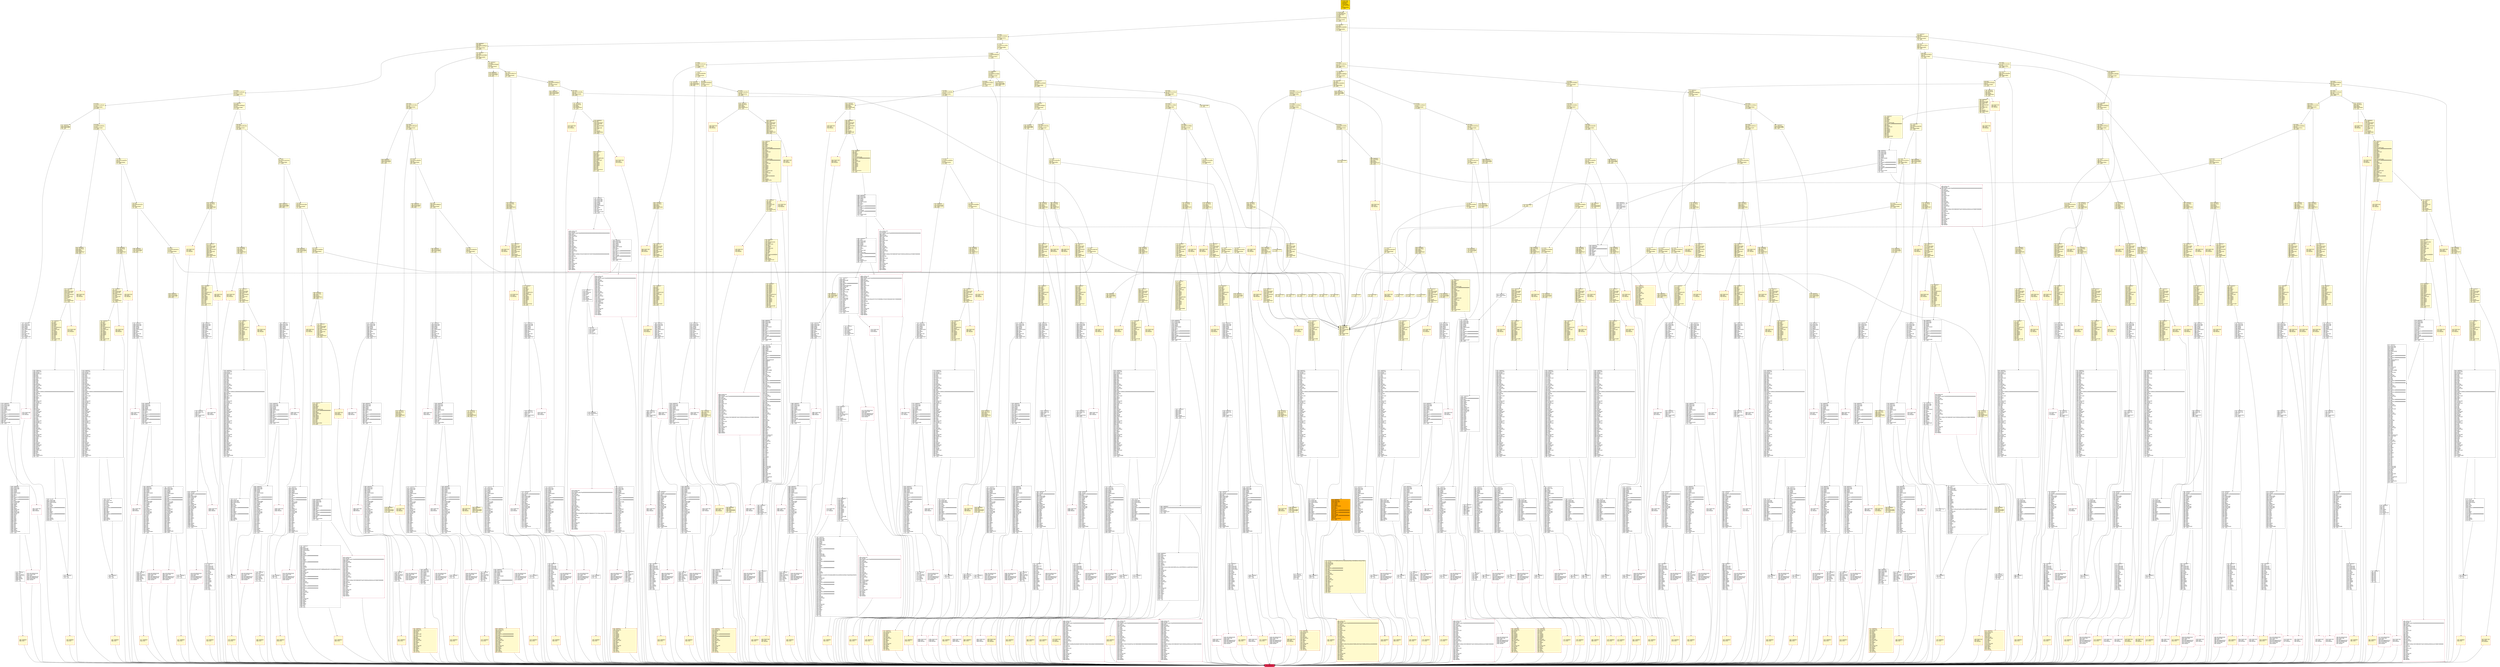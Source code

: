 digraph G {
bgcolor=transparent rankdir=UD;
node [shape=box style=filled color=black fillcolor=white fontname=arial fontcolor=black];
6683 [label="6683: RETURNDATASIZE\l6684: PUSH1 0x00\l6686: DUP1\l6687: RETURNDATACOPY\l6688: RETURNDATASIZE\l6689: PUSH1 0x00\l6691: REVERT\l" shape=Msquare color=crimson ];
12449 [label="12449: JUMPDEST\l12450: PUSH1 0x2a\l12452: PUSH1 0x01\l12454: SWAP1\l12455: SLOAD\l12456: SWAP1\l12457: PUSH2 0x0100\l12460: EXP\l12461: SWAP1\l12462: DIV\l12463: PUSH20 0xffffffffffffffffffffffffffffffffffffffff\l12484: AND\l12485: PUSH20 0xffffffffffffffffffffffffffffffffffffffff\l12506: AND\l12507: PUSH2 0x08fc\l12510: PUSH1 0x2b\l12512: SLOAD\l12513: SWAP1\l12514: DUP2\l12515: ISZERO\l12516: MUL\l12517: SWAP1\l12518: PUSH1 0x40\l12520: MLOAD\l12521: PUSH1 0x00\l12523: PUSH1 0x40\l12525: MLOAD\l12526: DUP1\l12527: DUP4\l12528: SUB\l12529: DUP2\l12530: DUP6\l12531: DUP9\l12532: DUP9\l12533: CALL\l12534: SWAP4\l12535: POP\l12536: POP\l12537: POP\l12538: POP\l12539: ISZERO\l12540: DUP1\l12541: ISZERO\l12542: PUSH2 0x310b\l12545: JUMPI\l" ];
18091 [label="18091: JUMPDEST\l18092: POP\l18093: PUSH1 0x01\l18095: PUSH1 0x2c\l18097: PUSH1 0x14\l18099: PUSH2 0x0100\l18102: EXP\l18103: DUP2\l18104: SLOAD\l18105: DUP2\l18106: PUSH1 0xff\l18108: MUL\l18109: NOT\l18110: AND\l18111: SWAP1\l18112: DUP4\l18113: ISZERO\l18114: ISZERO\l18115: MUL\l18116: OR\l18117: SWAP1\l18118: SSTORE\l18119: POP\l18120: POP\l18121: JUMP\l" ];
8319 [label="8319: JUMPDEST\l8320: PUSH1 0x0f\l8322: SLOAD\l8323: DUP2\l8324: JUMP\l" ];
2935 [label="2935: JUMPDEST\l2936: CALLVALUE\l2937: DUP1\l2938: ISZERO\l2939: PUSH2 0x0b83\l2942: JUMPI\l" fillcolor=lemonchiffon ];
3211 [label="3211: JUMPDEST\l3212: CALLVALUE\l3213: DUP1\l3214: ISZERO\l3215: PUSH2 0x0c97\l3218: JUMPI\l" fillcolor=lemonchiffon ];
4882 [label="4882: JUMPDEST\l4883: PUSH1 0x0a\l4885: DUP2\l4886: LT\l4887: PUSH2 0x131f\l4890: JUMPI\l" ];
3304 [label="3304: JUMPDEST\l3305: CALLVALUE\l3306: DUP1\l3307: ISZERO\l3308: PUSH2 0x0cf4\l3311: JUMPI\l" fillcolor=lemonchiffon ];
4117 [label="4117: JUMPDEST\l4118: DUP2\l4119: ADD\l4120: SWAP1\l4121: DUP1\l4122: DUP1\l4123: CALLDATALOAD\l4124: SWAP1\l4125: PUSH1 0x20\l4127: ADD\l4128: SWAP1\l4129: SWAP3\l4130: SWAP2\l4131: SWAP1\l4132: POP\l4133: POP\l4134: POP\l4135: PUSH2 0x3cd6\l4138: JUMP\l" fillcolor=lemonchiffon ];
7232 [label="7232: JUMPDEST\l7233: PUSH1 0x0d\l7235: PUSH1 0x00\l7237: SWAP1\l7238: SLOAD\l7239: SWAP1\l7240: PUSH2 0x0100\l7243: EXP\l7244: SWAP1\l7245: DIV\l7246: PUSH20 0xffffffffffffffffffffffffffffffffffffffff\l7267: AND\l7268: PUSH20 0xffffffffffffffffffffffffffffffffffffffff\l7289: AND\l7290: CALLER\l7291: PUSH20 0xffffffffffffffffffffffffffffffffffffffff\l7312: AND\l7313: EQ\l7314: PUSH2 0x1c9a\l7317: JUMPI\l" ];
1970 [label="1970: PUSH1 0x00\l1972: DUP1\l1973: REVERT\l" fillcolor=lemonchiffon shape=Msquare color=crimson ];
6297 [label="6297: JUMPDEST\l6298: PUSH1 0x26\l6300: PUSH1 0x00\l6302: SWAP1\l6303: SLOAD\l6304: SWAP1\l6305: PUSH2 0x0100\l6308: EXP\l6309: SWAP1\l6310: DIV\l6311: PUSH1 0xff\l6313: AND\l6314: ISZERO\l6315: PUSH2 0x18b3\l6318: JUMPI\l" ];
1457 [label="1457: JUMPDEST\l1458: STOP\l" fillcolor=lemonchiffon shape=Msquare color=crimson ];
3975 [label="3975: PUSH1 0x00\l3977: DUP1\l3978: REVERT\l" fillcolor=lemonchiffon shape=Msquare color=crimson ];
980 [label="980: DUP1\l981: PUSH4 0x18824f92\l986: EQ\l987: PUSH2 0x0664\l990: JUMPI\l" fillcolor=lemonchiffon ];
17980 [label="17980: JUMPDEST\l17981: PUSH1 0x2c\l17983: PUSH1 0x14\l17985: SWAP1\l17986: SLOAD\l17987: SWAP1\l17988: PUSH2 0x0100\l17991: EXP\l17992: SWAP1\l17993: DIV\l17994: PUSH1 0xff\l17996: AND\l17997: ISZERO\l17998: PUSH2 0x4656\l18001: JUMPI\l" ];
598 [label="598: DUP1\l599: PUSH4 0x5b9df0c7\l604: EQ\l605: PUSH2 0x0b77\l608: JUMPI\l" fillcolor=lemonchiffon ];
3519 [label="3519: JUMPDEST\l3520: STOP\l" fillcolor=lemonchiffon shape=Msquare color=crimson ];
1934 [label="1934: PUSH1 0x00\l1936: DUP1\l1937: REVERT\l" fillcolor=lemonchiffon shape=Msquare color=crimson ];
10131 [label="10131: PUSH1 0x00\l10133: DUP1\l10134: REVERT\l" shape=Msquare color=crimson ];
3635 [label="3635: JUMPDEST\l3636: DUP2\l3637: ADD\l3638: SWAP1\l3639: DUP1\l3640: DUP1\l3641: CALLDATALOAD\l3642: PUSH20 0xffffffffffffffffffffffffffffffffffffffff\l3663: AND\l3664: SWAP1\l3665: PUSH1 0x20\l3667: ADD\l3668: SWAP1\l3669: SWAP3\l3670: SWAP2\l3671: SWAP1\l3672: POP\l3673: POP\l3674: POP\l3675: PUSH2 0x33e6\l3678: JUMP\l" fillcolor=lemonchiffon ];
96 [label="96: DUP1\l97: PUSH4 0xfdc5d522\l102: EQ\l103: PUSH2 0x121e\l106: JUMPI\l" fillcolor=lemonchiffon ];
14887 [label="14887: RETURNDATASIZE\l14888: PUSH1 0x00\l14890: DUP1\l14891: RETURNDATACOPY\l14892: RETURNDATASIZE\l14893: PUSH1 0x00\l14895: REVERT\l" shape=Msquare color=crimson ];
1494 [label="1494: JUMPDEST\l1495: DUP2\l1496: ADD\l1497: SWAP1\l1498: DUP1\l1499: DUP1\l1500: CALLDATALOAD\l1501: SWAP1\l1502: PUSH1 0x20\l1504: ADD\l1505: SWAP1\l1506: SWAP3\l1507: SWAP2\l1508: SWAP1\l1509: POP\l1510: POP\l1511: POP\l1512: PUSH2 0x1386\l1515: JUMP\l" fillcolor=lemonchiffon ];
3785 [label="3785: JUMPDEST\l3786: DUP2\l3787: ADD\l3788: SWAP1\l3789: DUP1\l3790: DUP1\l3791: CALLDATALOAD\l3792: SWAP1\l3793: PUSH1 0x20\l3795: ADD\l3796: SWAP1\l3797: SWAP3\l3798: SWAP2\l3799: SWAP1\l3800: POP\l3801: POP\l3802: POP\l3803: PUSH2 0x3736\l3806: JUMP\l" fillcolor=lemonchiffon ];
1471 [label="1471: JUMPDEST\l1472: POP\l1473: PUSH2 0x05ec\l1476: PUSH1 0x04\l1478: DUP1\l1479: CALLDATASIZE\l1480: SUB\l1481: PUSH1 0x20\l1483: DUP2\l1484: LT\l1485: ISZERO\l1486: PUSH2 0x05d6\l1489: JUMPI\l" fillcolor=lemonchiffon ];
3998 [label="3998: PUSH1 0x00\l4000: DUP1\l4001: REVERT\l" fillcolor=lemonchiffon shape=Msquare color=crimson ];
13932 [label="13932: JUMPDEST\l13933: PUSH1 0x40\l13935: MLOAD\l13936: PUSH1 0x20\l13938: ADD\l13939: DUP1\l13940: DUP1\l13941: PUSH1 0x20\l13943: ADD\l13944: DUP3\l13945: DUP2\l13946: SUB\l13947: DUP3\l13948: MSTORE\l13949: PUSH1 0x05\l13951: DUP2\l13952: MSTORE\l13953: PUSH1 0x20\l13955: ADD\l13956: DUP1\l13957: PUSH32 0x68656c6c6f000000000000000000000000000000000000000000000000000000\l13990: DUP2\l13991: MSTORE\l13992: POP\l13993: PUSH1 0x20\l13995: ADD\l13996: SWAP2\l13997: POP\l13998: POP\l13999: PUSH1 0x40\l14001: MLOAD\l14002: PUSH1 0x20\l14004: DUP2\l14005: DUP4\l14006: SUB\l14007: SUB\l14008: DUP2\l14009: MSTORE\l14010: SWAP1\l14011: PUSH1 0x40\l14013: MSTORE\l14014: DUP1\l14015: MLOAD\l14016: SWAP1\l14017: PUSH1 0x20\l14019: ADD\l14020: SHA3\l14021: DUP2\l14022: PUSH1 0x40\l14024: MLOAD\l14025: PUSH1 0x20\l14027: ADD\l14028: DUP1\l14029: DUP3\l14030: DUP2\l14031: MSTORE\l14032: PUSH1 0x20\l14034: ADD\l14035: SWAP2\l14036: POP\l14037: POP\l14038: PUSH1 0x40\l14040: MLOAD\l14041: PUSH1 0x20\l14043: DUP2\l14044: DUP4\l14045: SUB\l14046: SUB\l14047: DUP2\l14048: MSTORE\l14049: SWAP1\l14050: PUSH1 0x40\l14052: MSTORE\l14053: DUP1\l14054: MLOAD\l14055: SWAP1\l14056: PUSH1 0x20\l14058: ADD\l14059: SHA3\l14060: EQ\l14061: ISZERO\l14062: PUSH2 0x3733\l14065: JUMPI\l" ];
16358 [label="16358: PUSH1 0x00\l16360: DUP1\l16361: REVERT\l" shape=Msquare color=crimson ];
2029 [label="2029: PUSH1 0x00\l2031: DUP1\l2032: REVERT\l" fillcolor=lemonchiffon shape=Msquare color=crimson ];
9310 [label="9310: JUMPDEST\l9311: PUSH1 0x0a\l9313: PUSH1 0x00\l9315: SWAP1\l9316: SLOAD\l9317: SWAP1\l9318: PUSH2 0x0100\l9321: EXP\l9322: SWAP1\l9323: DIV\l9324: PUSH20 0xffffffffffffffffffffffffffffffffffffffff\l9345: AND\l9346: PUSH20 0xffffffffffffffffffffffffffffffffffffffff\l9367: AND\l9368: PUSH2 0x08fc\l9371: PUSH1 0x0b\l9373: SLOAD\l9374: SWAP1\l9375: DUP2\l9376: ISZERO\l9377: MUL\l9378: SWAP1\l9379: PUSH1 0x40\l9381: MLOAD\l9382: PUSH1 0x00\l9384: PUSH1 0x40\l9386: MLOAD\l9387: DUP1\l9388: DUP4\l9389: SUB\l9390: DUP2\l9391: DUP6\l9392: DUP9\l9393: DUP9\l9394: CALL\l9395: SWAP4\l9396: POP\l9397: POP\l9398: POP\l9399: POP\l9400: ISZERO\l9401: DUP1\l9402: ISZERO\l9403: PUSH2 0x24c8\l9406: JUMPI\l" ];
12879 [label="12879: CALLER\l12880: PUSH1 0x23\l12882: PUSH1 0x00\l12884: PUSH2 0x0100\l12887: EXP\l12888: DUP2\l12889: SLOAD\l12890: DUP2\l12891: PUSH20 0xffffffffffffffffffffffffffffffffffffffff\l12912: MUL\l12913: NOT\l12914: AND\l12915: SWAP1\l12916: DUP4\l12917: PUSH20 0xffffffffffffffffffffffffffffffffffffffff\l12938: AND\l12939: MUL\l12940: OR\l12941: SWAP1\l12942: SSTORE\l12943: POP\l" ];
17205 [label="17205: PUSH1 0x40\l17207: MLOAD\l17208: PUSH32 0x08c379a000000000000000000000000000000000000000000000000000000000\l17241: DUP2\l17242: MSTORE\l17243: PUSH1 0x04\l17245: ADD\l17246: DUP1\l17247: DUP1\l17248: PUSH1 0x20\l17250: ADD\l17251: DUP3\l17252: DUP2\l17253: SUB\l17254: DUP3\l17255: MSTORE\l17256: PUSH1 0x2b\l17258: DUP2\l17259: MSTORE\l17260: PUSH1 0x20\l17262: ADD\l17263: DUP1\l17264: PUSH2 0x4b0d\l17267: PUSH1 0x2b\l17269: SWAP2\l17270: CODECOPY\l17271: PUSH1 0x40\l17273: ADD\l17274: SWAP2\l17275: POP\l17276: POP\l17277: PUSH1 0x40\l17279: MLOAD\l17280: DUP1\l17281: SWAP2\l17282: SUB\l17283: SWAP1\l17284: REVERT\l" shape=Msquare color=crimson ];
7428 [label="7428: JUMPDEST\l7429: POP\l7430: CALLVALUE\l7431: PUSH1 0x0e\l7433: DUP2\l7434: SWAP1\l7435: SSTORE\l7436: POP\l7437: JUMP\l" ];
2842 [label="2842: JUMPDEST\l2843: DUP2\l2844: ADD\l2845: SWAP1\l2846: DUP1\l2847: DUP1\l2848: CALLDATALOAD\l2849: SWAP1\l2850: PUSH1 0x20\l2852: ADD\l2853: SWAP1\l2854: SWAP3\l2855: SWAP2\l2856: SWAP1\l2857: POP\l2858: POP\l2859: POP\l2860: PUSH2 0x25cb\l2863: JUMP\l" fillcolor=lemonchiffon ];
4090 [label="4090: PUSH1 0x00\l4092: DUP1\l4093: REVERT\l" fillcolor=lemonchiffon shape=Msquare color=crimson ];
500 [label="500: DUP1\l501: PUSH4 0x8da5cb5b\l506: EQ\l507: PUSH2 0x0d2f\l510: JUMPI\l" fillcolor=lemonchiffon ];
11963 [label="11963: JUMPDEST\l11964: POP\l11965: PUSH1 0x01\l11967: SWAP2\l11968: POP\l11969: POP\l11970: SWAP2\l11971: SWAP1\l11972: POP\l11973: JUMP\l" ];
3750 [label="3750: JUMPDEST\l3751: CALLVALUE\l3752: DUP1\l3753: ISZERO\l3754: PUSH2 0x0eb2\l3757: JUMPI\l" fillcolor=lemonchiffon ];
9416 [label="9416: JUMPDEST\l9417: POP\l9418: CALLVALUE\l9419: PUSH1 0x0b\l9421: DUP2\l9422: SWAP1\l9423: SSTORE\l9424: POP\l9425: JUMP\l" ];
1974 [label="1974: JUMPDEST\l1975: POP\l1976: PUSH2 0x07e3\l1979: PUSH1 0x04\l1981: DUP1\l1982: CALLDATASIZE\l1983: SUB\l1984: PUSH1 0x20\l1986: DUP2\l1987: LT\l1988: ISZERO\l1989: PUSH2 0x07cd\l1992: JUMPI\l" fillcolor=lemonchiffon ];
7665 [label="7665: JUMPDEST\l7666: DUP1\l7667: PUSH1 0x08\l7669: PUSH1 0x00\l7671: PUSH2 0x0100\l7674: EXP\l7675: DUP2\l7676: SLOAD\l7677: DUP2\l7678: PUSH1 0xff\l7680: MUL\l7681: NOT\l7682: AND\l7683: SWAP1\l7684: DUP4\l7685: ISZERO\l7686: ISZERO\l7687: MUL\l7688: OR\l7689: SWAP1\l7690: SSTORE\l7691: POP\l7692: PUSH32 0x93eaa614ad05cba2561ada88d825206f767e87209f81f491c9b6091abeb5f857\l7725: DUP2\l7726: PUSH1 0x40\l7728: MLOAD\l7729: DUP1\l7730: DUP3\l7731: ISZERO\l7732: ISZERO\l7733: ISZERO\l7734: ISZERO\l7735: DUP2\l7736: MSTORE\l7737: PUSH1 0x20\l7739: ADD\l7740: SWAP2\l7741: POP\l7742: POP\l7743: PUSH1 0x40\l7745: MLOAD\l7746: DUP1\l7747: SWAP2\l7748: SUB\l7749: SWAP1\l7750: LOG1\l" ];
1993 [label="1993: PUSH1 0x00\l1995: DUP1\l1996: REVERT\l" fillcolor=lemonchiffon shape=Msquare color=crimson ];
3578 [label="3578: JUMPDEST\l3579: STOP\l" fillcolor=lemonchiffon shape=Msquare color=crimson ];
302 [label="302: JUMPDEST\l303: DUP1\l304: PUSH4 0x9285dac8\l309: GT\l310: PUSH2 0x01bc\l313: JUMPI\l" fillcolor=lemonchiffon ];
1516 [label="1516: JUMPDEST\l1517: STOP\l" fillcolor=lemonchiffon shape=Msquare color=crimson ];
16345 [label="16345: PUSH1 0x00\l16347: DUP1\l16348: REVERT\l" shape=Msquare color=crimson ];
5541 [label="5541: JUMPDEST\l5542: POP\l5543: JUMP\l" ];
740 [label="740: DUP1\l741: PUSH4 0x4a037610\l746: EQ\l747: PUSH2 0x0a8a\l750: JUMPI\l" fillcolor=lemonchiffon ];
6839 [label="6839: JUMPDEST\l6840: PUSH1 0x1e\l6842: PUSH1 0x01\l6844: SWAP1\l6845: SLOAD\l6846: SWAP1\l6847: PUSH2 0x0100\l6850: EXP\l6851: SWAP1\l6852: DIV\l6853: PUSH20 0xffffffffffffffffffffffffffffffffffffffff\l6874: AND\l6875: PUSH20 0xffffffffffffffffffffffffffffffffffffffff\l6896: AND\l6897: PUSH2 0x08fc\l6900: PUSH1 0x1f\l6902: SLOAD\l6903: SWAP1\l6904: DUP2\l6905: ISZERO\l6906: MUL\l6907: SWAP1\l6908: PUSH1 0x40\l6910: MLOAD\l6911: PUSH1 0x00\l6913: PUSH1 0x40\l6915: MLOAD\l6916: DUP1\l6917: DUP4\l6918: SUB\l6919: DUP2\l6920: DUP6\l6921: DUP9\l6922: DUP9\l6923: CALL\l6924: SWAP4\l6925: POP\l6926: POP\l6927: POP\l6928: POP\l6929: ISZERO\l6930: DUP1\l6931: ISZERO\l6932: PUSH2 0x1b21\l6935: JUMPI\l" ];
1837 [label="1837: PUSH1 0x00\l1839: DUP1\l1840: REVERT\l" fillcolor=lemonchiffon shape=Msquare color=crimson ];
4967 [label="4967: JUMPDEST\l4968: POP\l4969: PUSH1 0x01\l4971: PUSH1 0x20\l4973: PUSH1 0x00\l4975: PUSH2 0x0100\l4978: EXP\l4979: DUP2\l4980: SLOAD\l4981: DUP2\l4982: PUSH1 0xff\l4984: MUL\l4985: NOT\l4986: AND\l4987: SWAP1\l4988: DUP4\l4989: ISZERO\l4990: ISZERO\l4991: MUL\l4992: OR\l4993: SWAP1\l4994: SSTORE\l4995: POP\l4996: POP\l4997: JUMP\l" ];
4082 [label="4082: JUMPDEST\l4083: CALLVALUE\l4084: DUP1\l4085: ISZERO\l4086: PUSH2 0x0ffe\l4089: JUMPI\l" fillcolor=lemonchiffon ];
15086 [label="15086: JUMPDEST\l15087: CALLER\l15088: PUSH20 0xffffffffffffffffffffffffffffffffffffffff\l15109: AND\l15110: PUSH2 0x08fc\l15113: PUSH1 0x0b\l15115: SLOAD\l15116: SWAP1\l15117: DUP2\l15118: ISZERO\l15119: MUL\l15120: SWAP1\l15121: PUSH1 0x40\l15123: MLOAD\l15124: PUSH1 0x00\l15126: PUSH1 0x40\l15128: MLOAD\l15129: DUP1\l15130: DUP4\l15131: SUB\l15132: DUP2\l15133: DUP6\l15134: DUP9\l15135: DUP9\l15136: CALL\l15137: SWAP4\l15138: POP\l15139: POP\l15140: POP\l15141: POP\l15142: ISZERO\l15143: DUP1\l15144: ISZERO\l15145: PUSH2 0x3b36\l15148: JUMPI\l" ];
12086 [label="12086: PUSH1 0x00\l12088: DUP1\l12089: REVERT\l" shape=Msquare color=crimson ];
8325 [label="8325: JUMPDEST\l8326: PUSH1 0x15\l8328: PUSH1 0x00\l8330: SWAP1\l8331: SLOAD\l8332: SWAP1\l8333: PUSH2 0x0100\l8336: EXP\l8337: SWAP1\l8338: DIV\l8339: PUSH20 0xffffffffffffffffffffffffffffffffffffffff\l8360: AND\l8361: PUSH20 0xffffffffffffffffffffffffffffffffffffffff\l8382: AND\l8383: PUSH2 0x08fc\l8386: CALLVALUE\l8387: SWAP1\l8388: DUP2\l8389: ISZERO\l8390: MUL\l8391: SWAP1\l8392: PUSH1 0x40\l8394: MLOAD\l8395: PUSH1 0x00\l8397: PUSH1 0x40\l8399: MLOAD\l8400: DUP1\l8401: DUP4\l8402: SUB\l8403: DUP2\l8404: DUP6\l8405: DUP9\l8406: DUP9\l8407: CALL\l8408: SWAP4\l8409: POP\l8410: POP\l8411: POP\l8412: POP\l8413: ISZERO\l8414: DUP1\l8415: ISZERO\l8416: PUSH2 0x20ed\l8419: JUMPI\l" ];
10041 [label="10041: PUSH1 0x00\l10043: DUP1\l10044: REVERT\l" shape=Msquare color=crimson ];
12226 [label="12226: JUMPDEST\l12227: PUSH1 0x10\l12229: PUSH1 0x00\l12231: SWAP1\l12232: SLOAD\l12233: SWAP1\l12234: PUSH2 0x0100\l12237: EXP\l12238: SWAP1\l12239: DIV\l12240: PUSH20 0xffffffffffffffffffffffffffffffffffffffff\l12261: AND\l12262: PUSH20 0xffffffffffffffffffffffffffffffffffffffff\l12283: AND\l12284: PUSH2 0x08fc\l12287: CALLVALUE\l12288: SWAP1\l12289: DUP2\l12290: ISZERO\l12291: MUL\l12292: SWAP1\l12293: PUSH1 0x40\l12295: MLOAD\l12296: PUSH1 0x00\l12298: PUSH1 0x40\l12300: MLOAD\l12301: DUP1\l12302: DUP4\l12303: SUB\l12304: DUP2\l12305: DUP6\l12306: DUP9\l12307: DUP9\l12308: CALL\l12309: SWAP4\l12310: POP\l12311: POP\l12312: POP\l12313: POP\l12314: ISZERO\l12315: DUP1\l12316: ISZERO\l12317: PUSH2 0x302a\l12320: JUMPI\l" ];
18234 [label="18234: PUSH1 0x00\l18236: DUP1\l18237: REVERT\l" shape=Msquare color=crimson ];
2698 [label="2698: JUMPDEST\l2699: PUSH2 0x0a92\l2702: PUSH2 0x22a9\l2705: JUMP\l" fillcolor=lemonchiffon ];
3847 [label="3847: PUSH1 0x00\l3849: DUP1\l3850: REVERT\l" fillcolor=lemonchiffon shape=Msquare color=crimson ];
811 [label="811: DUP1\l812: PUSH4 0x44ddf4ba\l817: EQ\l818: PUSH2 0x09e9\l821: JUMPI\l" fillcolor=lemonchiffon ];
9568 [label="9568: JUMPDEST\l9569: PUSH1 0x12\l9571: PUSH1 0x00\l9573: SWAP1\l9574: SLOAD\l9575: SWAP1\l9576: PUSH2 0x0100\l9579: EXP\l9580: SWAP1\l9581: DIV\l9582: PUSH20 0xffffffffffffffffffffffffffffffffffffffff\l9603: AND\l9604: PUSH20 0xffffffffffffffffffffffffffffffffffffffff\l9625: AND\l9626: PUSH2 0x08fc\l9629: CALLVALUE\l9630: SWAP1\l9631: DUP2\l9632: ISZERO\l9633: MUL\l9634: SWAP1\l9635: PUSH1 0x40\l9637: MLOAD\l9638: PUSH1 0x00\l9640: PUSH1 0x40\l9642: MLOAD\l9643: DUP1\l9644: DUP4\l9645: SUB\l9646: DUP2\l9647: DUP6\l9648: DUP9\l9649: DUP9\l9650: CALL\l9651: SWAP4\l9652: POP\l9653: POP\l9654: POP\l9655: POP\l9656: ISZERO\l9657: DUP1\l9658: ISZERO\l9659: PUSH2 0x25c8\l9662: JUMPI\l" ];
11449 [label="11449: PUSH1 0x40\l11451: MLOAD\l11452: PUSH32 0x08c379a000000000000000000000000000000000000000000000000000000000\l11485: DUP2\l11486: MSTORE\l11487: PUSH1 0x04\l11489: ADD\l11490: DUP1\l11491: DUP1\l11492: PUSH1 0x20\l11494: ADD\l11495: DUP3\l11496: DUP2\l11497: SUB\l11498: DUP3\l11499: MSTORE\l11500: PUSH1 0x13\l11502: DUP2\l11503: MSTORE\l11504: PUSH1 0x20\l11506: ADD\l11507: DUP1\l11508: PUSH32 0x636f6e74726163742069732073746f7070656400000000000000000000000000\l11541: DUP2\l11542: MSTORE\l11543: POP\l11544: PUSH1 0x20\l11546: ADD\l11547: SWAP2\l11548: POP\l11549: POP\l11550: PUSH1 0x40\l11552: MLOAD\l11553: DUP1\l11554: SWAP2\l11555: SUB\l11556: SWAP1\l11557: REVERT\l" shape=Msquare color=crimson ];
1096 [label="1096: PUSH1 0x40\l1098: MLOAD\l1099: PUSH32 0x08c379a000000000000000000000000000000000000000000000000000000000\l1132: DUP2\l1133: MSTORE\l1134: PUSH1 0x04\l1136: ADD\l1137: DUP1\l1138: DUP1\l1139: PUSH1 0x20\l1141: ADD\l1142: DUP3\l1143: DUP2\l1144: SUB\l1145: DUP3\l1146: MSTORE\l1147: PUSH1 0x1c\l1149: DUP2\l1150: MSTORE\l1151: PUSH1 0x20\l1153: ADD\l1154: DUP1\l1155: PUSH32 0x696e76616c696420706f6f6c2066756e6374696f6e2063616c6c656400000000\l1188: DUP2\l1189: MSTORE\l1190: POP\l1191: PUSH1 0x20\l1193: ADD\l1194: SWAP2\l1195: POP\l1196: POP\l1197: PUSH1 0x40\l1199: MLOAD\l1200: DUP1\l1201: SWAP2\l1202: SUB\l1203: SWAP1\l1204: REVERT\l" fillcolor=lemonchiffon shape=Msquare color=crimson ];
564 [label="564: JUMPDEST\l565: DUP1\l566: PUSH4 0x3de3422b\l571: GT\l572: PUSH2 0x0345\l575: JUMPI\l" fillcolor=lemonchiffon ];
3957 [label="3957: JUMPDEST\l3958: PUSH2 0x0f7d\l3961: PUSH2 0x3b55\l3964: JUMP\l" fillcolor=lemonchiffon ];
3363 [label="3363: JUMPDEST\l3364: STOP\l" fillcolor=lemonchiffon shape=Msquare color=crimson ];
3373 [label="3373: JUMPDEST\l3374: STOP\l" fillcolor=lemonchiffon shape=Msquare color=crimson ];
18006 [label="18006: JUMPDEST\l18007: PUSH1 0x0a\l18009: DUP2\l18010: LT\l18011: PUSH2 0x4663\l18014: JUMPI\l" ];
1819 [label="1819: PUSH1 0x00\l1821: DUP1\l1822: REVERT\l" fillcolor=lemonchiffon shape=Msquare color=crimson ];
15773 [label="15773: JUMPDEST\l15774: POP\l15775: JUMP\l" ];
15008 [label="15008: RETURNDATASIZE\l15009: PUSH1 0x00\l15011: DUP1\l15012: RETURNDATACOPY\l15013: RETURNDATASIZE\l15014: PUSH1 0x00\l15016: REVERT\l" shape=Msquare color=crimson ];
3870 [label="3870: PUSH1 0x00\l3872: DUP1\l3873: REVERT\l" fillcolor=lemonchiffon shape=Msquare color=crimson ];
4153 [label="4153: JUMPDEST\l4154: POP\l4155: PUSH2 0x1070\l4158: PUSH1 0x04\l4160: DUP1\l4161: CALLDATASIZE\l4162: SUB\l4163: PUSH1 0x40\l4165: DUP2\l4166: LT\l4167: ISZERO\l4168: PUSH2 0x1050\l4171: JUMPI\l" fillcolor=lemonchiffon ];
860 [label="860: DUP1\l861: PUSH4 0x2750fc78\l866: EQ\l867: PUSH2 0x086d\l870: JUMPI\l" fillcolor=lemonchiffon ];
3387 [label="3387: JUMPDEST\l3388: POP\l3389: PUSH2 0x0d44\l3392: PUSH2 0x3115\l3395: JUMP\l" fillcolor=lemonchiffon ];
1938 [label="1938: JUMPDEST\l1939: DUP2\l1940: ADD\l1941: SWAP1\l1942: DUP1\l1943: DUP1\l1944: CALLDATALOAD\l1945: SWAP1\l1946: PUSH1 0x20\l1948: ADD\l1949: SWAP1\l1950: SWAP3\l1951: SWAP2\l1952: SWAP1\l1953: POP\l1954: POP\l1955: POP\l1956: PUSH2 0x1899\l1959: JUMP\l" fillcolor=lemonchiffon ];
19156 [label="19156: RETURNDATASIZE\l19157: PUSH1 0x00\l19159: DUP1\l19160: RETURNDATACOPY\l19161: RETURNDATASIZE\l19162: PUSH1 0x00\l19164: REVERT\l" shape=Msquare color=crimson ];
1911 [label="1911: PUSH1 0x00\l1913: DUP1\l1914: REVERT\l" fillcolor=lemonchiffon shape=Msquare color=crimson ];
5311 [label="5311: JUMPDEST\l5312: POP\l5313: PUSH1 0x01\l5315: PUSH1 0x05\l5317: PUSH1 0x14\l5319: PUSH2 0x0100\l5322: EXP\l5323: DUP2\l5324: SLOAD\l5325: DUP2\l5326: PUSH1 0xff\l5328: MUL\l5329: NOT\l5330: AND\l5331: SWAP1\l5332: DUP4\l5333: ISZERO\l5334: ISZERO\l5335: MUL\l5336: OR\l5337: SWAP1\l5338: SSTORE\l5339: POP\l5340: POP\l5341: JUMP\l" ];
2970 [label="2970: JUMPDEST\l2971: DUP2\l2972: ADD\l2973: SWAP1\l2974: DUP1\l2975: DUP1\l2976: CALLDATALOAD\l2977: SWAP1\l2978: PUSH1 0x20\l2980: ADD\l2981: SWAP1\l2982: SWAP3\l2983: SWAP2\l2984: SWAP1\l2985: POP\l2986: POP\l2987: POP\l2988: PUSH2 0x280b\l2991: JUMP\l" fillcolor=lemonchiffon ];
17147 [label="17147: RETURNDATASIZE\l17148: PUSH1 0x00\l17150: DUP1\l17151: RETURNDATACOPY\l17152: RETURNDATASIZE\l17153: PUSH1 0x00\l17155: REVERT\l" shape=Msquare color=crimson ];
1398 [label="1398: JUMPDEST\l1399: STOP\l" fillcolor=lemonchiffon shape=Msquare color=crimson ];
3906 [label="3906: PUSH1 0x00\l3908: DUP1\l3909: REVERT\l" fillcolor=lemonchiffon shape=Msquare color=crimson ];
4056 [label="4056: JUMPDEST\l4057: PUSH1 0x40\l4059: MLOAD\l4060: DUP1\l4061: DUP3\l4062: ISZERO\l4063: ISZERO\l4064: ISZERO\l4065: ISZERO\l4066: DUP2\l4067: MSTORE\l4068: PUSH1 0x20\l4070: ADD\l4071: SWAP2\l4072: POP\l4073: POP\l4074: PUSH1 0x40\l4076: MLOAD\l4077: DUP1\l4078: SWAP2\l4079: SUB\l4080: SWAP1\l4081: RETURN\l" fillcolor=lemonchiffon shape=Msquare color=crimson ];
10694 [label="10694: CALLER\l10695: PUSH1 0x14\l10697: PUSH1 0x00\l10699: PUSH2 0x0100\l10702: EXP\l10703: DUP2\l10704: SLOAD\l10705: DUP2\l10706: PUSH20 0xffffffffffffffffffffffffffffffffffffffff\l10727: MUL\l10728: NOT\l10729: AND\l10730: SWAP1\l10731: DUP4\l10732: PUSH20 0xffffffffffffffffffffffffffffffffffffffff\l10753: AND\l10754: MUL\l10755: OR\l10756: SWAP1\l10757: SSTORE\l10758: POP\l" ];
3132 [label="3132: JUMPDEST\l3133: PUSH2 0x0c44\l3136: PUSH2 0x2b3e\l3139: JUMP\l" fillcolor=lemonchiffon ];
18392 [label="18392: JUMPDEST\l18393: PUSH1 0x01\l18395: PUSH1 0x00\l18397: SWAP1\l18398: SLOAD\l18399: SWAP1\l18400: PUSH2 0x0100\l18403: EXP\l18404: SWAP1\l18405: DIV\l18406: PUSH20 0xffffffffffffffffffffffffffffffffffffffff\l18427: AND\l18428: PUSH20 0xffffffffffffffffffffffffffffffffffffffff\l18449: AND\l18450: CALLER\l18451: PUSH20 0xffffffffffffffffffffffffffffffffffffffff\l18472: AND\l18473: EQ\l18474: PUSH2 0x489b\l18477: JUMPI\l" ];
9465 [label="9465: JUMPDEST\l9466: CALLER\l9467: PUSH20 0xffffffffffffffffffffffffffffffffffffffff\l9488: AND\l9489: PUSH2 0x08fc\l9492: PUSH1 0x0e\l9494: SLOAD\l9495: SWAP1\l9496: DUP2\l9497: ISZERO\l9498: MUL\l9499: SWAP1\l9500: PUSH1 0x40\l9502: MLOAD\l9503: PUSH1 0x00\l9505: PUSH1 0x40\l9507: MLOAD\l9508: DUP1\l9509: DUP4\l9510: SUB\l9511: DUP2\l9512: DUP6\l9513: DUP9\l9514: DUP9\l9515: CALL\l9516: SWAP4\l9517: POP\l9518: POP\l9519: POP\l9520: POP\l9521: ISZERO\l9522: DUP1\l9523: ISZERO\l9524: PUSH2 0x2541\l9527: JUMPI\l" ];
1871 [label="1871: PUSH1 0x00\l1873: DUP1\l1874: REVERT\l" fillcolor=lemonchiffon shape=Msquare color=crimson ];
9672 [label="9672: JUMPDEST\l9673: POP\l9674: JUMP\l" ];
1530 [label="1530: JUMPDEST\l1531: POP\l1532: PUSH2 0x0627\l1535: PUSH1 0x04\l1537: DUP1\l1538: CALLDATASIZE\l1539: SUB\l1540: PUSH1 0x20\l1542: DUP2\l1543: LT\l1544: ISZERO\l1545: PUSH2 0x0611\l1548: JUMPI\l" fillcolor=lemonchiffon ];
3004 [label="3004: JUMPDEST\l3005: CALLVALUE\l3006: DUP1\l3007: ISZERO\l3008: PUSH2 0x0bc8\l3011: JUMPI\l" fillcolor=lemonchiffon ];
3929 [label="3929: PUSH1 0x00\l3931: DUP1\l3932: REVERT\l" fillcolor=lemonchiffon shape=Msquare color=crimson ];
156 [label="156: DUP1\l157: PUSH4 0xe6886a58\l162: EQ\l163: PUSH2 0x113d\l166: JUMPI\l" fillcolor=lemonchiffon ];
6936 [label="6936: RETURNDATASIZE\l6937: PUSH1 0x00\l6939: DUP1\l6940: RETURNDATACOPY\l6941: RETURNDATASIZE\l6942: PUSH1 0x00\l6944: REVERT\l" shape=Msquare color=crimson ];
17778 [label="17778: JUMPDEST\l17779: PUSH1 0x40\l17781: MLOAD\l17782: PUSH1 0x20\l17784: ADD\l17785: DUP1\l17786: DUP1\l17787: PUSH1 0x20\l17789: ADD\l17790: DUP3\l17791: DUP2\l17792: SUB\l17793: DUP3\l17794: MSTORE\l17795: PUSH1 0x05\l17797: DUP2\l17798: MSTORE\l17799: PUSH1 0x20\l17801: ADD\l17802: DUP1\l17803: PUSH32 0x68656c6c6f000000000000000000000000000000000000000000000000000000\l17836: DUP2\l17837: MSTORE\l17838: POP\l17839: PUSH1 0x20\l17841: ADD\l17842: SWAP2\l17843: POP\l17844: POP\l17845: PUSH1 0x40\l17847: MLOAD\l17848: PUSH1 0x20\l17850: DUP2\l17851: DUP4\l17852: SUB\l17853: SUB\l17854: DUP2\l17855: MSTORE\l17856: SWAP1\l17857: PUSH1 0x40\l17859: MSTORE\l17860: DUP1\l17861: MLOAD\l17862: SWAP1\l17863: PUSH1 0x20\l17865: ADD\l17866: SHA3\l17867: DUP2\l17868: PUSH1 0x40\l17870: MLOAD\l17871: PUSH1 0x20\l17873: ADD\l17874: DUP1\l17875: DUP3\l17876: DUP2\l17877: MSTORE\l17878: PUSH1 0x20\l17880: ADD\l17881: SWAP2\l17882: POP\l17883: POP\l17884: PUSH1 0x40\l17886: MLOAD\l17887: PUSH1 0x20\l17889: DUP2\l17890: DUP4\l17891: SUB\l17892: SUB\l17893: DUP2\l17894: MSTORE\l17895: SWAP1\l17896: PUSH1 0x40\l17898: MSTORE\l17899: DUP1\l17900: MLOAD\l17901: SWAP1\l17902: PUSH1 0x20\l17904: ADD\l17905: SHA3\l17906: EQ\l17907: ISZERO\l17908: PUSH2 0x4639\l17911: JUMPI\l" ];
931 [label="931: DUP1\l932: PUSH4 0x22f3e2d4\l937: EQ\l938: PUSH2 0x082a\l941: JUMPI\l" fillcolor=lemonchiffon ];
1062 [label="1062: DUP1\l1063: PUSH4 0x095d6476\l1068: EQ\l1069: PUSH2 0x05ee\l1072: JUMPI\l" fillcolor=lemonchiffon ];
1703 [label="1703: PUSH1 0x00\l1705: DUP1\l1706: REVERT\l" fillcolor=lemonchiffon shape=Msquare color=crimson ];
8307 [label="8307: JUMPDEST\l8308: PUSH2 0x3bc0\l8311: JUMP\l" ];
9899 [label="9899: PUSH1 0x00\l9901: DUP1\l9902: REVERT\l" shape=Msquare color=crimson ];
1841 [label="1841: JUMPDEST\l1842: DUP1\l1843: CALLDATALOAD\l1844: SWAP1\l1845: PUSH1 0x20\l1847: ADD\l1848: SWAP2\l1849: DUP5\l1850: PUSH1 0x01\l1852: DUP4\l1853: MUL\l1854: DUP5\l1855: ADD\l1856: GT\l1857: PUSH5 0x0100000000\l1863: DUP4\l1864: GT\l1865: OR\l1866: ISZERO\l1867: PUSH2 0x0753\l1870: JUMPI\l" fillcolor=lemonchiffon ];
3758 [label="3758: PUSH1 0x00\l3760: DUP1\l3761: REVERT\l" fillcolor=lemonchiffon shape=Msquare color=crimson ];
8438 [label="8438: JUMPDEST\l8439: PUSH1 0x40\l8441: MLOAD\l8442: PUSH1 0x20\l8444: ADD\l8445: DUP1\l8446: DUP1\l8447: PUSH1 0x20\l8449: ADD\l8450: DUP3\l8451: DUP2\l8452: SUB\l8453: DUP3\l8454: MSTORE\l8455: PUSH1 0x05\l8457: DUP2\l8458: MSTORE\l8459: PUSH1 0x20\l8461: ADD\l8462: DUP1\l8463: PUSH32 0x68656c6c6f000000000000000000000000000000000000000000000000000000\l8496: DUP2\l8497: MSTORE\l8498: POP\l8499: PUSH1 0x20\l8501: ADD\l8502: SWAP2\l8503: POP\l8504: POP\l8505: PUSH1 0x40\l8507: MLOAD\l8508: PUSH1 0x20\l8510: DUP2\l8511: DUP4\l8512: SUB\l8513: SUB\l8514: DUP2\l8515: MSTORE\l8516: SWAP1\l8517: PUSH1 0x40\l8519: MSTORE\l8520: DUP1\l8521: MLOAD\l8522: SWAP1\l8523: PUSH1 0x20\l8525: ADD\l8526: SHA3\l8527: DUP2\l8528: PUSH1 0x40\l8530: MLOAD\l8531: PUSH1 0x20\l8533: ADD\l8534: DUP1\l8535: DUP3\l8536: DUP2\l8537: MSTORE\l8538: PUSH1 0x20\l8540: ADD\l8541: SWAP2\l8542: POP\l8543: POP\l8544: PUSH1 0x40\l8546: MLOAD\l8547: PUSH1 0x20\l8549: DUP2\l8550: DUP4\l8551: SUB\l8552: SUB\l8553: DUP2\l8554: MSTORE\l8555: SWAP1\l8556: PUSH1 0x40\l8558: MSTORE\l8559: DUP1\l8560: MLOAD\l8561: SWAP1\l8562: PUSH1 0x20\l8564: ADD\l8565: SHA3\l8566: EQ\l8567: ISZERO\l8568: PUSH2 0x21bd\l8571: JUMPI\l" ];
8968 [label="8968: RETURNDATASIZE\l8969: PUSH1 0x00\l8971: DUP1\l8972: RETURNDATACOPY\l8973: RETURNDATASIZE\l8974: PUSH1 0x00\l8976: REVERT\l" shape=Msquare color=crimson ];
4856 [label="4856: JUMPDEST\l4857: PUSH1 0x20\l4859: PUSH1 0x00\l4861: SWAP1\l4862: SLOAD\l4863: SWAP1\l4864: PUSH2 0x0100\l4867: EXP\l4868: SWAP1\l4869: DIV\l4870: PUSH1 0xff\l4872: AND\l4873: ISZERO\l4874: PUSH2 0x1312\l4877: JUMPI\l" ];
9912 [label="9912: PUSH1 0x00\l9914: DUP1\l9915: REVERT\l" shape=Msquare color=crimson ];
7793 [label="7793: JUMPDEST\l7794: CALLER\l7795: PUSH20 0xffffffffffffffffffffffffffffffffffffffff\l7816: AND\l7817: PUSH2 0x08fc\l7820: PUSH1 0x1d\l7822: SLOAD\l7823: SWAP1\l7824: DUP2\l7825: ISZERO\l7826: MUL\l7827: SWAP1\l7828: PUSH1 0x40\l7830: MLOAD\l7831: PUSH1 0x00\l7833: PUSH1 0x40\l7835: MLOAD\l7836: DUP1\l7837: DUP4\l7838: SUB\l7839: DUP2\l7840: DUP6\l7841: DUP9\l7842: DUP9\l7843: CALL\l7844: SWAP4\l7845: POP\l7846: POP\l7847: POP\l7848: POP\l7849: ISZERO\l7850: DUP1\l7851: ISZERO\l7852: PUSH2 0x1eb9\l7855: JUMPI\l" ];
3209 [label="3209: JUMPDEST\l3210: STOP\l" fillcolor=lemonchiffon shape=Msquare color=crimson ];
2901 [label="2901: JUMPDEST\l2902: DUP2\l2903: ADD\l2904: SWAP1\l2905: DUP1\l2906: DUP1\l2907: CALLDATALOAD\l2908: SWAP1\l2909: PUSH1 0x20\l2911: ADD\l2912: SWAP1\l2913: SWAP3\l2914: SWAP2\l2915: SWAP1\l2916: POP\l2917: POP\l2918: POP\l2919: PUSH2 0x2695\l2922: JUMP\l" fillcolor=lemonchiffon ];
1726 [label="1726: PUSH1 0x00\l1728: DUP1\l1729: REVERT\l" fillcolor=lemonchiffon shape=Msquare color=crimson ];
7754 [label="7754: JUMPDEST\l7755: PUSH1 0x1c\l7757: PUSH1 0x00\l7759: SWAP1\l7760: SLOAD\l7761: SWAP1\l7762: PUSH2 0x0100\l7765: EXP\l7766: SWAP1\l7767: DIV\l7768: PUSH1 0xff\l7770: AND\l7771: ISZERO\l7772: PUSH2 0x1e64\l7775: JUMPI\l" ];
1667 [label="1667: PUSH1 0x00\l1669: DUP1\l1670: REVERT\l" fillcolor=lemonchiffon shape=Msquare color=crimson ];
3979 [label="3979: JUMPDEST\l3980: POP\l3981: PUSH2 0x0fd8\l3984: PUSH1 0x04\l3986: DUP1\l3987: CALLDATASIZE\l3988: SUB\l3989: PUSH1 0x40\l3991: DUP2\l3992: LT\l3993: ISZERO\l3994: PUSH2 0x0fa2\l3997: JUMPI\l" fillcolor=lemonchiffon ];
1636 [label="1636: JUMPDEST\l1637: CALLVALUE\l1638: DUP1\l1639: ISZERO\l1640: PUSH2 0x0670\l1643: JUMPI\l" fillcolor=lemonchiffon ];
942 [label="942: DUP1\l943: PUSH4 0x23b7445f\l948: EQ\l949: PUSH2 0x0859\l952: JUMPI\l" fillcolor=lemonchiffon ];
11058 [label="11058: RETURNDATASIZE\l11059: PUSH1 0x00\l11061: DUP1\l11062: RETURNDATACOPY\l11063: RETURNDATASIZE\l11064: PUSH1 0x00\l11066: REVERT\l" shape=Msquare color=crimson ];
3722 [label="3722: PUSH1 0x00\l3724: DUP1\l3725: REVERT\l" fillcolor=lemonchiffon shape=Msquare color=crimson ];
12359 [label="12359: JUMPDEST\l12360: PUSH1 0x2a\l12362: PUSH1 0x01\l12364: SWAP1\l12365: SLOAD\l12366: SWAP1\l12367: PUSH2 0x0100\l12370: EXP\l12371: SWAP1\l12372: DIV\l12373: PUSH20 0xffffffffffffffffffffffffffffffffffffffff\l12394: AND\l12395: PUSH20 0xffffffffffffffffffffffffffffffffffffffff\l12416: AND\l12417: CALLER\l12418: PUSH20 0xffffffffffffffffffffffffffffffffffffffff\l12439: AND\l12440: EQ\l12441: PUSH2 0x30a1\l12444: JUMPI\l" ];
6336 [label="6336: JUMPDEST\l6337: CALLER\l6338: PUSH20 0xffffffffffffffffffffffffffffffffffffffff\l6359: AND\l6360: PUSH2 0x08fc\l6363: PUSH1 0x27\l6365: SLOAD\l6366: SWAP1\l6367: DUP2\l6368: ISZERO\l6369: MUL\l6370: SWAP1\l6371: PUSH1 0x40\l6373: MLOAD\l6374: PUSH1 0x00\l6376: PUSH1 0x40\l6378: MLOAD\l6379: DUP1\l6380: DUP4\l6381: SUB\l6382: DUP2\l6383: DUP6\l6384: DUP9\l6385: DUP9\l6386: CALL\l6387: SWAP4\l6388: POP\l6389: POP\l6390: POP\l6391: POP\l6392: ISZERO\l6393: DUP1\l6394: ISZERO\l6395: PUSH2 0x1908\l6398: JUMPI\l" ];
2750 [label="2750: JUMPDEST\l2751: POP\l2752: PUSH2 0x0aeb\l2755: PUSH1 0x04\l2757: DUP1\l2758: CALLDATASIZE\l2759: SUB\l2760: PUSH1 0x20\l2762: DUP2\l2763: LT\l2764: ISZERO\l2765: PUSH2 0x0ad5\l2768: JUMPI\l" fillcolor=lemonchiffon ];
15149 [label="15149: RETURNDATASIZE\l15150: PUSH1 0x00\l15152: DUP1\l15153: RETURNDATACOPY\l15154: RETURNDATASIZE\l15155: PUSH1 0x00\l15157: REVERT\l" shape=Msquare color=crimson ];
1291 [label="1291: PUSH32 0x5741979df5f3e491501da74d3b0a83dd2496ab1f34929865b3e190a8ad75859a\l1324: CALLER\l1325: CALLVALUE\l1326: PUSH1 0x40\l1328: MLOAD\l1329: DUP1\l1330: DUP4\l1331: PUSH20 0xffffffffffffffffffffffffffffffffffffffff\l1352: AND\l1353: PUSH20 0xffffffffffffffffffffffffffffffffffffffff\l1374: AND\l1375: DUP2\l1376: MSTORE\l1377: PUSH1 0x20\l1379: ADD\l1380: DUP3\l1381: DUP2\l1382: MSTORE\l1383: PUSH1 0x20\l1385: ADD\l1386: SWAP3\l1387: POP\l1388: POP\l1389: POP\l1390: PUSH1 0x40\l1392: MLOAD\l1393: DUP1\l1394: SWAP2\l1395: SUB\l1396: SWAP1\l1397: LOG1\l" fillcolor=lemonchiffon ];
2021 [label="2021: JUMPDEST\l2022: CALLVALUE\l2023: DUP1\l2024: ISZERO\l2025: PUSH2 0x07f1\l2028: JUMPI\l" fillcolor=lemonchiffon ];
85 [label="85: DUP1\l86: PUSH4 0xfa5d5429\l91: EQ\l92: PUSH2 0x11c7\l95: JUMPI\l" fillcolor=lemonchiffon ];
4563 [label="4563: JUMPDEST\l4564: POP\l4565: PUSH2 0x11dc\l4568: PUSH2 0x47b2\l4571: JUMP\l" fillcolor=lemonchiffon ];
18144 [label="18144: PUSH1 0x00\l18146: DUP1\l18147: REVERT\l" shape=Msquare color=crimson ];
4958 [label="4958: RETURNDATASIZE\l4959: PUSH1 0x00\l4961: DUP1\l4962: RETURNDATACOPY\l4963: RETURNDATASIZE\l4964: PUSH1 0x00\l4966: REVERT\l" shape=Msquare color=crimson ];
1915 [label="1915: JUMPDEST\l1916: POP\l1917: PUSH2 0x07a8\l1920: PUSH1 0x04\l1922: DUP1\l1923: CALLDATASIZE\l1924: SUB\l1925: PUSH1 0x20\l1927: DUP2\l1928: LT\l1929: ISZERO\l1930: PUSH2 0x0792\l1933: JUMPI\l" fillcolor=lemonchiffon ];
489 [label="489: DUP1\l490: PUSH4 0x89ebee3f\l495: EQ\l496: PUSH2 0x0d25\l499: JUMPI\l" fillcolor=lemonchiffon ];
2537 [label="2537: JUMPDEST\l2538: CALLVALUE\l2539: DUP1\l2540: ISZERO\l2541: PUSH2 0x09f5\l2544: JUMPI\l" fillcolor=lemonchiffon ];
13700 [label="13700: JUMPDEST\l13701: PUSH1 0x17\l13703: PUSH1 0x14\l13705: SWAP1\l13706: SLOAD\l13707: SWAP1\l13708: PUSH2 0x0100\l13711: EXP\l13712: SWAP1\l13713: DIV\l13714: PUSH1 0xff\l13716: AND\l13717: ISZERO\l13718: PUSH2 0x359e\l13721: JUMPI\l" ];
4673 [label="4673: JUMPDEST\l4674: DUP2\l4675: ADD\l4676: SWAP1\l4677: DUP1\l4678: DUP1\l4679: CALLDATALOAD\l4680: PUSH20 0xffffffffffffffffffffffffffffffffffffffff\l4701: AND\l4702: SWAP1\l4703: PUSH1 0x20\l4705: ADD\l4706: SWAP1\l4707: SWAP3\l4708: SWAP2\l4709: SWAP1\l4710: DUP1\l4711: CALLDATALOAD\l4712: PUSH20 0xffffffffffffffffffffffffffffffffffffffff\l4733: AND\l4734: SWAP1\l4735: PUSH1 0x20\l4737: ADD\l4738: SWAP1\l4739: SWAP3\l4740: SWAP2\l4741: SWAP1\l4742: DUP1\l4743: CALLDATALOAD\l4744: SWAP1\l4745: PUSH1 0x20\l4747: ADD\l4748: SWAP1\l4749: PUSH5 0x0100000000\l4755: DUP2\l4756: GT\l4757: ISZERO\l4758: PUSH2 0x129e\l4761: JUMPI\l" fillcolor=lemonchiffon ];
3781 [label="3781: PUSH1 0x00\l3783: DUP1\l3784: REVERT\l" fillcolor=lemonchiffon shape=Msquare color=crimson ];
9075 [label="9075: RETURNDATASIZE\l9076: PUSH1 0x00\l9078: DUP1\l9079: RETURNDATACOPY\l9080: RETURNDATASIZE\l9081: PUSH1 0x00\l9083: REVERT\l" shape=Msquare color=crimson ];
9194 [label="9194: JUMPDEST\l9195: PUSH1 0x09\l9197: PUSH1 0x18\l9199: SWAP1\l9200: SLOAD\l9201: SWAP1\l9202: PUSH2 0x0100\l9205: EXP\l9206: SWAP1\l9207: DIV\l9208: PUSH1 0xff\l9210: AND\l9211: ISZERO\l9212: PUSH2 0x2404\l9215: JUMPI\l" ];
5200 [label="5200: JUMPDEST\l5201: PUSH1 0x05\l5203: PUSH1 0x14\l5205: SWAP1\l5206: SLOAD\l5207: SWAP1\l5208: PUSH2 0x0100\l5211: EXP\l5212: SWAP1\l5213: DIV\l5214: PUSH1 0xff\l5216: AND\l5217: ISZERO\l5218: PUSH2 0x146a\l5221: JUMPI\l" ];
5197 [label="5197: JUMPDEST\l5198: POP\l5199: JUMP\l" ];
1997 [label="1997: JUMPDEST\l1998: DUP2\l1999: ADD\l2000: SWAP1\l2001: DUP1\l2002: DUP1\l2003: CALLDATALOAD\l2004: SWAP1\l2005: PUSH1 0x20\l2007: ADD\l2008: SWAP1\l2009: SWAP3\l2010: SWAP2\l2011: SWAP1\l2012: POP\l2013: POP\l2014: POP\l2015: PUSH2 0x1927\l2018: JUMP\l" fillcolor=lemonchiffon ];
3302 [label="3302: JUMPDEST\l3303: STOP\l" fillcolor=lemonchiffon shape=Msquare color=crimson ];
13160 [label="13160: RETURNDATASIZE\l13161: PUSH1 0x00\l13163: DUP1\l13164: RETURNDATACOPY\l13165: RETURNDATASIZE\l13166: PUSH1 0x00\l13168: REVERT\l" shape=Msquare color=crimson ];
1024 [label="1024: DUP1\l1025: PUSH4 0x1d70a211\l1030: EQ\l1031: PUSH2 0x07e5\l1034: JUMPI\l" fillcolor=lemonchiffon ];
1084 [label="1084: JUMPDEST\l1085: PUSH1 0x00\l1087: DUP1\l1088: CALLDATASIZE\l1089: SWAP1\l1090: POP\l1091: EQ\l1092: PUSH2 0x04b5\l1095: JUMPI\l" fillcolor=lemonchiffon ];
6581 [label="6581: JUMPDEST\l6582: PUSH1 0x23\l6584: PUSH1 0x14\l6586: SWAP1\l6587: SLOAD\l6588: SWAP1\l6589: PUSH2 0x0100\l6592: EXP\l6593: SWAP1\l6594: DIV\l6595: PUSH1 0xff\l6597: AND\l6598: ISZERO\l6599: PUSH2 0x19cf\l6602: JUMPI\l" ];
527 [label="527: DUP1\l528: PUSH4 0x802e73c3\l533: EQ\l534: PUSH2 0x0c46\l537: JUMPI\l" fillcolor=lemonchiffon ];
11996 [label="11996: PUSH1 0x00\l11998: DUP1\l11999: REVERT\l" shape=Msquare color=crimson ];
0 [label="0: PUSH1 0x80\l2: PUSH1 0x40\l4: MSTORE\l5: PUSH1 0x04\l7: CALLDATASIZE\l8: LT\l9: PUSH2 0x043c\l12: JUMPI\l" fillcolor=lemonchiffon shape=Msquare fillcolor=gold ];
11165 [label="11165: RETURNDATASIZE\l11166: PUSH1 0x00\l11168: DUP1\l11169: RETURNDATACOPY\l11170: RETURNDATASIZE\l11171: PUSH1 0x00\l11173: REVERT\l" shape=Msquare color=crimson ];
3631 [label="3631: PUSH1 0x00\l3633: DUP1\l3634: REVERT\l" fillcolor=lemonchiffon shape=Msquare color=crimson ];
14932 [label="14932: JUMPDEST\l14933: PUSH1 0x0a\l14935: DUP2\l14936: LT\l14937: PUSH2 0x3a61\l14940: JUMPI\l" ];
1585 [label="1585: PUSH1 0x00\l1587: DUP1\l1588: REVERT\l" fillcolor=lemonchiffon shape=Msquare color=crimson ];
5678 [label="5678: CALLER\l5679: PUSH1 0x08\l5681: PUSH1 0x01\l5683: PUSH2 0x0100\l5686: EXP\l5687: DUP2\l5688: SLOAD\l5689: DUP2\l5690: PUSH20 0xffffffffffffffffffffffffffffffffffffffff\l5711: MUL\l5712: NOT\l5713: AND\l5714: SWAP1\l5715: DUP4\l5716: PUSH20 0xffffffffffffffffffffffffffffffffffffffff\l5737: AND\l5738: MUL\l5739: OR\l5740: SWAP1\l5741: SSTORE\l5742: POP\l" ];
16323 [label="16323: JUMPDEST\l16324: PUSH1 0x2a\l16326: PUSH1 0x00\l16328: SWAP1\l16329: SLOAD\l16330: SWAP1\l16331: PUSH2 0x0100\l16334: EXP\l16335: SWAP1\l16336: DIV\l16337: PUSH1 0xff\l16339: AND\l16340: ISZERO\l16341: PUSH2 0x3fdd\l16344: JUMPI\l" ];
3120 [label="3120: JUMPDEST\l3121: STOP\l" fillcolor=lemonchiffon shape=Msquare color=crimson ];
1549 [label="1549: PUSH1 0x00\l1551: DUP1\l1552: REVERT\l" fillcolor=lemonchiffon shape=Msquare color=crimson ];
3130 [label="3130: JUMPDEST\l3131: STOP\l" fillcolor=lemonchiffon shape=Msquare color=crimson ];
15284 [label="15284: RETURNDATASIZE\l15285: PUSH1 0x00\l15287: DUP1\l15288: RETURNDATACOPY\l15289: RETURNDATASIZE\l15290: PUSH1 0x00\l15292: REVERT\l" shape=Msquare color=crimson ];
9903 [label="9903: JUMPDEST\l9904: PUSH1 0x0a\l9906: DUP2\l9907: LT\l9908: PUSH2 0x26bc\l9911: JUMPI\l" ];
2608 [label="2608: JUMPDEST\l2609: POP\l2610: PUSH2 0x0a39\l2613: PUSH2 0x21c0\l2616: JUMP\l" fillcolor=lemonchiffon ];
11423 [label="11423: JUMPDEST\l11424: POP\l11425: JUMP\l" ];
3608 [label="3608: PUSH1 0x00\l3610: DUP1\l3611: REVERT\l" fillcolor=lemonchiffon shape=Msquare color=crimson ];
16240 [label="16240: JUMPDEST\l16241: DUP4\l16242: PUSH1 0x0f\l16244: DUP2\l16245: SWAP1\l16246: SSTORE\l16247: POP\l16248: DUP3\l16249: PUSH1 0x11\l16251: DUP2\l16252: SWAP1\l16253: SSTORE\l16254: POP\l16255: PUSH32 0xab1a2e99a7a60d154f951a42eca140d755f93d41ccfca4b6f7d5e521b64bee86\l16288: DUP5\l16289: DUP5\l16290: PUSH1 0x40\l16292: MLOAD\l16293: DUP1\l16294: DUP4\l16295: DUP2\l16296: MSTORE\l16297: PUSH1 0x20\l16299: ADD\l16300: DUP3\l16301: DUP2\l16302: MSTORE\l16303: PUSH1 0x20\l16305: ADD\l16306: SWAP3\l16307: POP\l16308: POP\l16309: POP\l16310: PUSH1 0x40\l16312: MLOAD\l16313: DUP1\l16314: SWAP2\l16315: SUB\l16316: SWAP1\l16317: LOG1\l16318: POP\l16319: POP\l16320: POP\l16321: POP\l16322: JUMP\l" ];
238 [label="238: DUP1\l239: PUSH4 0xcc0352b2\l244: EQ\l245: PUSH2 0x10ad\l248: JUMPI\l" fillcolor=lemonchiffon ];
7776 [label="7776: PUSH1 0x00\l7778: DUP1\l7779: REVERT\l" shape=Msquare color=crimson ];
13274 [label="13274: RETURNDATASIZE\l13275: PUSH1 0x00\l13277: DUP1\l13278: RETURNDATACOPY\l13279: RETURNDATASIZE\l13280: PUSH1 0x00\l13282: REVERT\l" shape=Msquare color=crimson ];
12603 [label="12603: JUMPDEST\l12604: PUSH1 0x1a\l12606: PUSH1 0x00\l12608: SWAP1\l12609: SLOAD\l12610: SWAP1\l12611: PUSH2 0x0100\l12614: EXP\l12615: SWAP1\l12616: DIV\l12617: PUSH1 0xff\l12619: AND\l12620: ISZERO\l12621: PUSH2 0x3155\l12624: JUMPI\l" ];
9182 [label="9182: RETURNDATASIZE\l9183: PUSH1 0x00\l9185: DUP1\l9186: RETURNDATACOPY\l9187: RETURNDATASIZE\l9188: PUSH1 0x00\l9190: REVERT\l" shape=Msquare color=crimson ];
882 [label="882: DUP1\l883: PUSH4 0x30dc958a\l888: EQ\l889: PUSH2 0x08e5\l892: JUMPI\l" fillcolor=lemonchiffon ];
10241 [label="10241: JUMPDEST\l10242: POP\l10243: CALLVALUE\l10244: PUSH1 0x21\l10246: DUP2\l10247: SWAP1\l10248: SSTORE\l10249: POP\l10250: JUMP\l" ];
7789 [label="7789: PUSH1 0x00\l7791: DUP1\l7792: REVERT\l" shape=Msquare color=crimson ];
1644 [label="1644: PUSH1 0x00\l1646: DUP1\l1647: REVERT\l" fillcolor=lemonchiffon shape=Msquare color=crimson ];
3140 [label="3140: JUMPDEST\l3141: STOP\l" fillcolor=lemonchiffon shape=Msquare color=crimson ];
3699 [label="3699: PUSH1 0x00\l3701: DUP1\l3702: REVERT\l" fillcolor=lemonchiffon shape=Msquare color=crimson ];
2819 [label="2819: JUMPDEST\l2820: POP\l2821: PUSH2 0x0b30\l2824: PUSH1 0x04\l2826: DUP1\l2827: CALLDATASIZE\l2828: SUB\l2829: PUSH1 0x20\l2831: DUP2\l2832: LT\l2833: ISZERO\l2834: PUSH2 0x0b1a\l2837: JUMPI\l" fillcolor=lemonchiffon ];
1035 [label="1035: PUSH2 0x043c\l1038: JUMP\l" fillcolor=lemonchiffon ];
134 [label="134: DUP1\l135: PUSH4 0xcce987d4\l140: EQ\l141: PUSH2 0x10c1\l144: JUMPI\l" fillcolor=lemonchiffon ];
216 [label="216: DUP1\l217: PUSH4 0xc4590d3f\l222: EQ\l223: PUSH2 0x102d\l226: JUMPI\l" fillcolor=lemonchiffon ];
1608 [label="1608: PUSH1 0x00\l1610: DUP1\l1611: REVERT\l" fillcolor=lemonchiffon shape=Msquare color=crimson ];
3199 [label="3199: JUMPDEST\l3200: STOP\l" fillcolor=lemonchiffon shape=Msquare color=crimson ];
12745 [label="12745: JUMPDEST\l12746: PUSH1 0x40\l12748: MLOAD\l12749: PUSH1 0x20\l12751: ADD\l12752: DUP1\l12753: DUP1\l12754: PUSH1 0x20\l12756: ADD\l12757: DUP3\l12758: DUP2\l12759: SUB\l12760: DUP3\l12761: MSTORE\l12762: PUSH1 0x05\l12764: DUP2\l12765: MSTORE\l12766: PUSH1 0x20\l12768: ADD\l12769: DUP1\l12770: PUSH32 0x68656c6c6f000000000000000000000000000000000000000000000000000000\l12803: DUP2\l12804: MSTORE\l12805: POP\l12806: PUSH1 0x20\l12808: ADD\l12809: SWAP2\l12810: POP\l12811: POP\l12812: PUSH1 0x40\l12814: MLOAD\l12815: PUSH1 0x20\l12817: DUP2\l12818: DUP4\l12819: SUB\l12820: SUB\l12821: DUP2\l12822: MSTORE\l12823: SWAP1\l12824: PUSH1 0x40\l12826: MSTORE\l12827: DUP1\l12828: MLOAD\l12829: SWAP1\l12830: PUSH1 0x20\l12832: ADD\l12833: SHA3\l12834: DUP2\l12835: PUSH1 0x40\l12837: MLOAD\l12838: PUSH1 0x20\l12840: ADD\l12841: DUP1\l12842: DUP3\l12843: DUP2\l12844: MSTORE\l12845: PUSH1 0x20\l12847: ADD\l12848: SWAP2\l12849: POP\l12850: POP\l12851: PUSH1 0x40\l12853: MLOAD\l12854: PUSH1 0x20\l12856: DUP2\l12857: DUP4\l12858: SUB\l12859: SUB\l12860: DUP2\l12861: MSTORE\l12862: SWAP1\l12863: PUSH1 0x40\l12865: MSTORE\l12866: DUP1\l12867: MLOAD\l12868: SWAP1\l12869: PUSH1 0x20\l12871: ADD\l12872: SHA3\l12873: EQ\l12874: ISZERO\l12875: PUSH2 0x3290\l12878: JUMPI\l" ];
2494 [label="2494: JUMPDEST\l2495: CALLVALUE\l2496: DUP1\l2497: ISZERO\l2498: PUSH2 0x09ca\l2501: JUMPI\l" fillcolor=lemonchiffon ];
11859 [label="11859: JUMPDEST\l11860: PUSH1 0x0c\l11862: PUSH1 0x00\l11864: SWAP1\l11865: SLOAD\l11866: SWAP1\l11867: PUSH2 0x0100\l11870: EXP\l11871: SWAP1\l11872: DIV\l11873: PUSH20 0xffffffffffffffffffffffffffffffffffffffff\l11894: AND\l11895: PUSH20 0xffffffffffffffffffffffffffffffffffffffff\l11916: AND\l11917: PUSH2 0x08fc\l11920: DUP5\l11921: SWAP1\l11922: DUP2\l11923: ISZERO\l11924: MUL\l11925: SWAP1\l11926: PUSH1 0x40\l11928: MLOAD\l11929: PUSH1 0x00\l11931: PUSH1 0x40\l11933: MLOAD\l11934: DUP1\l11935: DUP4\l11936: SUB\l11937: DUP2\l11938: DUP6\l11939: DUP9\l11940: DUP9\l11941: CALL\l11942: SWAP4\l11943: POP\l11944: POP\l11945: POP\l11946: POP\l11947: ISZERO\l11948: DUP1\l11949: ISZERO\l11950: PUSH2 0x2ebb\l11953: JUMPI\l" ];
15708 [label="15708: CALLER\l15709: PUSH1 0x15\l15711: PUSH1 0x00\l15713: PUSH2 0x0100\l15716: EXP\l15717: DUP2\l15718: SLOAD\l15719: DUP2\l15720: PUSH20 0xffffffffffffffffffffffffffffffffffffffff\l15741: MUL\l15742: NOT\l15743: AND\l15744: SWAP1\l15745: DUP4\l15746: PUSH20 0xffffffffffffffffffffffffffffffffffffffff\l15767: AND\l15768: MUL\l15769: OR\l15770: SWAP1\l15771: SSTORE\l15772: POP\l" ];
18002 [label="18002: PUSH1 0x00\l18004: DUP1\l18005: REVERT\l" shape=Msquare color=crimson ];
4222 [label="4222: JUMPDEST\l4223: POP\l4224: PUSH2 0x10ab\l4227: PUSH1 0x04\l4229: DUP1\l4230: CALLDATASIZE\l4231: SUB\l4232: PUSH1 0x20\l4234: DUP2\l4235: LT\l4236: ISZERO\l4237: PUSH2 0x1095\l4240: JUMPI\l" fillcolor=lemonchiffon ];
18015 [label="18015: PUSH1 0x00\l18017: DUP1\l18018: REVERT\l" shape=Msquare color=crimson ];
6266 [label="6266: JUMPDEST\l6267: POP\l6268: GAS\l6269: CALL\l6270: ISZERO\l6271: DUP1\l6272: ISZERO\l6273: PUSH2 0x188e\l6276: JUMPI\l" ];
3493 [label="3493: PUSH1 0x00\l3495: DUP1\l3496: REVERT\l" fillcolor=lemonchiffon shape=Msquare color=crimson ];
2994 [label="2994: JUMPDEST\l2995: PUSH2 0x0bba\l2998: PUSH2 0x28d5\l3001: JUMP\l" fillcolor=lemonchiffon ];
1648 [label="1648: JUMPDEST\l1649: POP\l1650: PUSH2 0x069d\l1653: PUSH1 0x04\l1655: DUP1\l1656: CALLDATASIZE\l1657: SUB\l1658: PUSH1 0x20\l1660: DUP2\l1661: LT\l1662: ISZERO\l1663: PUSH2 0x0687\l1666: JUMPI\l" fillcolor=lemonchiffon ];
822 [label="822: DUP1\l823: PUSH4 0x46fcff4c\l828: EQ\l829: PUSH2 0x0a24\l832: JUMPI\l" fillcolor=lemonchiffon ];
2596 [label="2596: JUMPDEST\l2597: CALLVALUE\l2598: DUP1\l2599: ISZERO\l2600: PUSH2 0x0a30\l2603: JUMPI\l" fillcolor=lemonchiffon ];
14896 [label="14896: JUMPDEST\l14897: POP\l14898: CALLVALUE\l14899: PUSH1 0x03\l14901: DUP2\l14902: SWAP1\l14903: SSTORE\l14904: POP\l14905: JUMP\l" ];
14131 [label="14131: JUMPDEST\l14132: POP\l14133: JUMP\l" ];
3396 [label="3396: JUMPDEST\l3397: PUSH1 0x40\l3399: MLOAD\l3400: DUP1\l3401: DUP3\l3402: PUSH20 0xffffffffffffffffffffffffffffffffffffffff\l3423: AND\l3424: PUSH20 0xffffffffffffffffffffffffffffffffffffffff\l3445: AND\l3446: DUP2\l3447: MSTORE\l3448: PUSH1 0x20\l3450: ADD\l3451: SWAP2\l3452: POP\l3453: POP\l3454: PUSH1 0x40\l3456: MLOAD\l3457: DUP1\l3458: SWAP2\l3459: SUB\l3460: SWAP1\l3461: RETURN\l" fillcolor=lemonchiffon shape=Msquare color=crimson ];
1467 [label="1467: PUSH1 0x00\l1469: DUP1\l1470: REVERT\l" fillcolor=lemonchiffon shape=Msquare color=crimson ];
10019 [label="10019: JUMPDEST\l10020: PUSH1 0x20\l10022: PUSH1 0x00\l10024: SWAP1\l10025: SLOAD\l10026: SWAP1\l10027: PUSH2 0x0100\l10030: EXP\l10031: SWAP1\l10032: DIV\l10033: PUSH1 0xff\l10035: AND\l10036: ISZERO\l10037: PUSH2 0x273d\l10040: JUMPI\l" ];
1408 [label="1408: PUSH1 0x00\l1410: DUP1\l1411: REVERT\l" fillcolor=lemonchiffon shape=Msquare color=crimson ];
7206 [label="7206: JUMPDEST\l7207: PUSH1 0x0c\l7209: PUSH1 0x14\l7211: SWAP1\l7212: SLOAD\l7213: SWAP1\l7214: PUSH2 0x0100\l7217: EXP\l7218: SWAP1\l7219: DIV\l7220: PUSH1 0xff\l7222: AND\l7223: ISZERO\l7224: PUSH2 0x1c40\l7227: JUMPI\l" ];
4650 [label="4650: JUMPDEST\l4651: POP\l4652: PUSH2 0x12ec\l4655: PUSH1 0x04\l4657: DUP1\l4658: CALLDATASIZE\l4659: SUB\l4660: PUSH1 0x80\l4662: DUP2\l4663: LT\l4664: ISZERO\l4665: PUSH2 0x1241\l4668: JUMPI\l" fillcolor=lemonchiffon ];
3470 [label="3470: PUSH1 0x00\l3472: DUP1\l3473: REVERT\l" fillcolor=lemonchiffon shape=Msquare color=crimson ];
16425 [label="16425: RETURNDATASIZE\l16426: PUSH1 0x00\l16428: DUP1\l16429: RETURNDATACOPY\l16430: RETURNDATASIZE\l16431: PUSH1 0x00\l16433: REVERT\l" shape=Msquare color=crimson ];
1431 [label="1431: PUSH1 0x00\l1433: DUP1\l1434: REVERT\l" fillcolor=lemonchiffon shape=Msquare color=crimson ];
4818 [label="4818: JUMPDEST\l4819: SWAP1\l4820: SWAP2\l4821: SWAP3\l4822: SWAP4\l4823: SWAP2\l4824: SWAP3\l4825: SWAP4\l4826: SWAP1\l4827: DUP1\l4828: CALLDATALOAD\l4829: SWAP1\l4830: PUSH1 0x20\l4832: ADD\l4833: SWAP1\l4834: SWAP3\l4835: SWAP2\l4836: SWAP1\l4837: POP\l4838: POP\l4839: POP\l4840: PUSH2 0x47d8\l4843: JUMP\l" fillcolor=lemonchiffon ];
15073 [label="15073: JUMPDEST\l15074: PUSH1 0x0a\l15076: DUP2\l15077: LT\l15078: PUSH2 0x3aee\l15081: JUMPI\l" ];
12321 [label="12321: RETURNDATASIZE\l12322: PUSH1 0x00\l12324: DUP1\l12325: RETURNDATACOPY\l12326: RETURNDATASIZE\l12327: PUSH1 0x00\l12329: REVERT\l" shape=Msquare color=crimson ];
12555 [label="12555: JUMPDEST\l12556: POP\l12557: CALLVALUE\l12558: PUSH1 0x2b\l12560: DUP2\l12561: SWAP1\l12562: SSTORE\l12563: POP\l12564: JUMP\l" ];
13726 [label="13726: JUMPDEST\l13727: PUSH1 0x18\l13729: PUSH1 0x00\l13731: SWAP1\l13732: SLOAD\l13733: SWAP1\l13734: PUSH2 0x0100\l13737: EXP\l13738: SWAP1\l13739: DIV\l13740: PUSH20 0xffffffffffffffffffffffffffffffffffffffff\l13761: AND\l13762: PUSH20 0xffffffffffffffffffffffffffffffffffffffff\l13783: AND\l13784: CALLER\l13785: PUSH20 0xffffffffffffffffffffffffffffffffffffffff\l13806: AND\l13807: EQ\l13808: PUSH2 0x35f8\l13811: JUMPI\l" ];
13722 [label="13722: PUSH1 0x00\l13724: DUP1\l13725: REVERT\l" shape=Msquare color=crimson ];
1960 [label="1960: JUMPDEST\l1961: STOP\l" fillcolor=lemonchiffon shape=Msquare color=crimson ];
3552 [label="3552: PUSH1 0x00\l3554: DUP1\l3555: REVERT\l" fillcolor=lemonchiffon shape=Msquare color=crimson ];
3829 [label="3829: JUMPDEST\l3830: PUSH2 0x0efd\l3833: PUSH2 0x3952\l3836: JUMP\l" fillcolor=lemonchiffon ];
6465 [label="6465: JUMPDEST\l6466: PUSH1 0x0a\l6468: DUP2\l6469: LT\l6470: PUSH2 0x194e\l6473: JUMPI\l" ];
13816 [label="13816: JUMPDEST\l13817: PUSH1 0x18\l13819: PUSH1 0x00\l13821: SWAP1\l13822: SLOAD\l13823: SWAP1\l13824: PUSH2 0x0100\l13827: EXP\l13828: SWAP1\l13829: DIV\l13830: PUSH20 0xffffffffffffffffffffffffffffffffffffffff\l13851: AND\l13852: PUSH20 0xffffffffffffffffffffffffffffffffffffffff\l13873: AND\l13874: PUSH2 0x08fc\l13877: PUSH1 0x19\l13879: SLOAD\l13880: SWAP1\l13881: DUP2\l13882: ISZERO\l13883: MUL\l13884: SWAP1\l13885: PUSH1 0x40\l13887: MLOAD\l13888: PUSH1 0x00\l13890: PUSH1 0x40\l13892: MLOAD\l13893: DUP1\l13894: DUP4\l13895: SUB\l13896: DUP2\l13897: DUP6\l13898: DUP9\l13899: DUP9\l13900: CALL\l13901: SWAP4\l13902: POP\l13903: POP\l13904: POP\l13905: POP\l13906: ISZERO\l13907: DUP1\l13908: ISZERO\l13909: PUSH2 0x3662\l13912: JUMPI\l" ];
3122 [label="3122: JUMPDEST\l3123: PUSH2 0x0c3a\l3126: PUSH2 0x2ad4\l3129: JUMP\l" fillcolor=lemonchiffon ];
5226 [label="5226: JUMPDEST\l5227: PUSH1 0x0a\l5229: DUP2\l5230: LT\l5231: PUSH2 0x1477\l5234: JUMPI\l" ];
13812 [label="13812: PUSH1 0x00\l13814: DUP1\l13815: REVERT\l" shape=Msquare color=crimson ];
1526 [label="1526: PUSH1 0x00\l1528: DUP1\l1529: REVERT\l" fillcolor=lemonchiffon shape=Msquare color=crimson ];
9809 [label="9809: CALLER\l9810: PUSH1 0x12\l9812: PUSH1 0x00\l9814: PUSH2 0x0100\l9817: EXP\l9818: DUP2\l9819: SLOAD\l9820: DUP2\l9821: PUSH20 0xffffffffffffffffffffffffffffffffffffffff\l9842: MUL\l9843: NOT\l9844: AND\l9845: SWAP1\l9846: DUP4\l9847: PUSH20 0xffffffffffffffffffffffffffffffffffffffff\l9868: AND\l9869: MUL\l9870: OR\l9871: SWAP1\l9872: SSTORE\l9873: POP\l" ];
4435 [label="4435: JUMPDEST\l4436: POP\l4437: PUSH2 0x1180\l4440: PUSH1 0x04\l4442: DUP1\l4443: CALLDATASIZE\l4444: SUB\l4445: PUSH1 0x20\l4447: DUP2\l4448: LT\l4449: ISZERO\l4450: PUSH2 0x116a\l4453: JUMPI\l" fillcolor=lemonchiffon ];
1823 [label="1823: JUMPDEST\l1824: DUP3\l1825: ADD\l1826: DUP4\l1827: PUSH1 0x20\l1829: DUP3\l1830: ADD\l1831: GT\l1832: ISZERO\l1833: PUSH2 0x0731\l1836: JUMPI\l" fillcolor=lemonchiffon ];
18122 [label="18122: JUMPDEST\l18123: PUSH1 0x28\l18125: PUSH1 0x00\l18127: SWAP1\l18128: SLOAD\l18129: SWAP1\l18130: PUSH2 0x0100\l18133: EXP\l18134: SWAP1\l18135: DIV\l18136: PUSH1 0xff\l18138: AND\l18139: ISZERO\l18140: PUSH2 0x46e4\l18143: JUMPI\l" ];
16771 [label="16771: PUSH1 0x40\l16773: MLOAD\l16774: PUSH32 0x08c379a000000000000000000000000000000000000000000000000000000000\l16807: DUP2\l16808: MSTORE\l16809: PUSH1 0x04\l16811: ADD\l16812: DUP1\l16813: DUP1\l16814: PUSH1 0x20\l16816: ADD\l16817: DUP3\l16818: DUP2\l16819: SUB\l16820: DUP3\l16821: MSTORE\l16822: PUSH1 0x1c\l16824: DUP2\l16825: MSTORE\l16826: PUSH1 0x20\l16828: ADD\l16829: DUP1\l16830: PUSH32 0x6f6e6c7920746865206f776e65722063616e2063616c6c207468697300000000\l16863: DUP2\l16864: MSTORE\l16865: POP\l16866: PUSH1 0x20\l16868: ADD\l16869: SWAP2\l16870: POP\l16871: POP\l16872: PUSH1 0x40\l16874: MLOAD\l16875: DUP1\l16876: SWAP2\l16877: SUB\l16878: SWAP1\l16879: REVERT\l" shape=Msquare color=crimson ];
3529 [label="3529: PUSH1 0x00\l3531: DUP1\l3532: REVERT\l" fillcolor=lemonchiffon shape=Msquare color=crimson ];
12642 [label="12642: JUMPDEST\l12643: CALLER\l12644: PUSH20 0xffffffffffffffffffffffffffffffffffffffff\l12665: AND\l12666: PUSH2 0x08fc\l12669: PUSH1 0x1b\l12671: SLOAD\l12672: SWAP1\l12673: DUP2\l12674: ISZERO\l12675: MUL\l12676: SWAP1\l12677: PUSH1 0x40\l12679: MLOAD\l12680: PUSH1 0x00\l12682: PUSH1 0x40\l12684: MLOAD\l12685: DUP1\l12686: DUP4\l12687: SUB\l12688: DUP2\l12689: DUP6\l12690: DUP9\l12691: DUP9\l12692: CALL\l12693: SWAP4\l12694: POP\l12695: POP\l12696: POP\l12697: POP\l12698: ISZERO\l12699: DUP1\l12700: ISZERO\l12701: PUSH2 0x31aa\l12704: JUMPI\l" ];
6945 [label="6945: JUMPDEST\l6946: POP\l6947: CALLVALUE\l6948: PUSH1 0x1f\l6950: DUP2\l6951: SWAP1\l6952: SSTORE\l6953: POP\l6954: JUMP\l" ];
18932 [label="18932: JUMPDEST\l18933: POP\l18934: POP\l18935: POP\l18936: POP\l18937: POP\l18938: POP\l18939: POP\l18940: POP\l18941: POP\l18942: JUMP\l" ];
6692 [label="6692: JUMPDEST\l6693: POP\l6694: PUSH1 0x01\l6696: PUSH1 0x23\l6698: PUSH1 0x14\l6700: PUSH2 0x0100\l6703: EXP\l6704: DUP2\l6705: SLOAD\l6706: DUP2\l6707: PUSH1 0xff\l6709: MUL\l6710: NOT\l6711: AND\l6712: SWAP1\l6713: DUP4\l6714: ISZERO\l6715: ISZERO\l6716: MUL\l6717: OR\l6718: SWAP1\l6719: SSTORE\l6720: POP\l6721: POP\l6722: JUMP\l" ];
14945 [label="14945: JUMPDEST\l14946: CALLER\l14947: PUSH20 0xffffffffffffffffffffffffffffffffffffffff\l14968: AND\l14969: PUSH2 0x08fc\l14972: PUSH1 0x03\l14974: SLOAD\l14975: SWAP1\l14976: DUP2\l14977: ISZERO\l14978: MUL\l14979: SWAP1\l14980: PUSH1 0x40\l14982: MLOAD\l14983: PUSH1 0x00\l14985: PUSH1 0x40\l14987: MLOAD\l14988: DUP1\l14989: DUP4\l14990: SUB\l14991: DUP2\l14992: DUP6\l14993: DUP9\l14994: DUP9\l14995: CALL\l14996: SWAP4\l14997: POP\l14998: POP\l14999: POP\l15000: POP\l15001: ISZERO\l15002: DUP1\l15003: ISZERO\l15004: PUSH2 0x3aa9\l15007: JUMPI\l" ];
16465 [label="16465: JUMPDEST\l16466: PUSH1 0x09\l16468: PUSH1 0x00\l16470: SWAP1\l16471: SLOAD\l16472: SWAP1\l16473: PUSH2 0x0100\l16476: EXP\l16477: SWAP1\l16478: DIV\l16479: PUSH20 0xffffffffffffffffffffffffffffffffffffffff\l16500: AND\l16501: PUSH20 0xffffffffffffffffffffffffffffffffffffffff\l16522: AND\l16523: PUSH2 0x08fc\l16526: CALLVALUE\l16527: SWAP1\l16528: DUP2\l16529: ISZERO\l16530: MUL\l16531: SWAP1\l16532: PUSH1 0x40\l16534: MLOAD\l16535: PUSH1 0x00\l16537: PUSH1 0x40\l16539: MLOAD\l16540: DUP1\l16541: DUP4\l16542: SUB\l16543: DUP2\l16544: DUP6\l16545: DUP9\l16546: DUP9\l16547: CALL\l16548: SWAP4\l16549: POP\l16550: POP\l16551: POP\l16552: POP\l16553: ISZERO\l16554: DUP1\l16555: ISZERO\l16556: PUSH2 0x40b9\l16559: JUMPI\l" ];
1490 [label="1490: PUSH1 0x00\l1492: DUP1\l1493: REVERT\l" fillcolor=lemonchiffon shape=Msquare color=crimson ];
2019 [label="2019: JUMPDEST\l2020: STOP\l" fillcolor=lemonchiffon shape=Msquare color=crimson ];
9916 [label="9916: JUMPDEST\l9917: CALLER\l9918: PUSH20 0xffffffffffffffffffffffffffffffffffffffff\l9939: AND\l9940: PUSH2 0x08fc\l9943: PUSH1 0x19\l9945: SLOAD\l9946: SWAP1\l9947: DUP2\l9948: ISZERO\l9949: MUL\l9950: SWAP1\l9951: PUSH1 0x40\l9953: MLOAD\l9954: PUSH1 0x00\l9956: PUSH1 0x40\l9958: MLOAD\l9959: DUP1\l9960: DUP4\l9961: SUB\l9962: DUP2\l9963: DUP6\l9964: DUP9\l9965: DUP9\l9966: CALL\l9967: SWAP4\l9968: POP\l9969: POP\l9970: POP\l9971: POP\l9972: ISZERO\l9973: DUP1\l9974: ISZERO\l9975: PUSH2 0x2704\l9978: JUMPI\l" ];
12565 [label="12565: JUMPDEST\l12566: PUSH1 0x01\l12568: PUSH1 0x00\l12570: SWAP1\l12571: SLOAD\l12572: SWAP1\l12573: PUSH2 0x0100\l12576: EXP\l12577: SWAP1\l12578: DIV\l12579: PUSH20 0xffffffffffffffffffffffffffffffffffffffff\l12600: AND\l12601: DUP2\l12602: JUMP\l" ];
3809 [label="3809: JUMPDEST\l3810: PUSH2 0x0ee9\l3813: PUSH2 0x37ff\l3816: JUMP\l" fillcolor=lemonchiffon ];
3383 [label="3383: PUSH1 0x00\l3385: DUP1\l3386: REVERT\l" fillcolor=lemonchiffon shape=Msquare color=crimson ];
17912 [label="17912: CALLER\l17913: PUSH1 0x10\l17915: PUSH1 0x00\l17917: PUSH2 0x0100\l17920: EXP\l17921: DUP2\l17922: SLOAD\l17923: DUP2\l17924: PUSH20 0xffffffffffffffffffffffffffffffffffffffff\l17945: MUL\l17946: NOT\l17947: AND\l17948: SWAP1\l17949: DUP4\l17950: PUSH20 0xffffffffffffffffffffffffffffffffffffffff\l17971: AND\l17972: MUL\l17973: OR\l17974: SWAP1\l17975: SSTORE\l17976: POP\l" ];
1051 [label="1051: DUP1\l1052: PUSH4 0x0650ae3c\l1057: EQ\l1058: PUSH2 0x05b3\l1061: JUMPI\l" fillcolor=lemonchiffon ];
6277 [label="6277: RETURNDATASIZE\l6278: PUSH1 0x00\l6280: DUP1\l6281: RETURNDATACOPY\l6282: RETURNDATASIZE\l6283: PUSH1 0x00\l6285: REVERT\l" shape=Msquare color=crimson ];
2312 [label="2312: JUMPDEST\l2313: DUP2\l2314: ADD\l2315: SWAP1\l2316: DUP1\l2317: DUP1\l2318: CALLDATALOAD\l2319: SWAP1\l2320: PUSH1 0x20\l2322: ADD\l2323: SWAP1\l2324: SWAP3\l2325: SWAP2\l2326: SWAP1\l2327: POP\l2328: POP\l2329: POP\l2330: PUSH2 0x1ed8\l2333: JUMP\l" fillcolor=lemonchiffon ];
3521 [label="3521: JUMPDEST\l3522: CALLVALUE\l3523: DUP1\l3524: ISZERO\l3525: PUSH2 0x0dcd\l3528: JUMPI\l" fillcolor=lemonchiffon ];
2506 [label="2506: JUMPDEST\l2507: POP\l2508: PUSH2 0x09d3\l2511: PUSH2 0x20f0\l2514: JUMP\l" fillcolor=lemonchiffon ];
6323 [label="6323: JUMPDEST\l6324: PUSH1 0x0a\l6326: DUP2\l6327: LT\l6328: PUSH2 0x18c0\l6331: JUMPI\l" ];
3600 [label="3600: JUMPDEST\l3601: CALLVALUE\l3602: DUP1\l3603: ISZERO\l3604: PUSH2 0x0e1c\l3607: JUMPI\l" fillcolor=lemonchiffon ];
16560 [label="16560: RETURNDATASIZE\l16561: PUSH1 0x00\l16563: DUP1\l16564: RETURNDATACOPY\l16565: RETURNDATASIZE\l16566: PUSH1 0x00\l16568: REVERT\l" shape=Msquare color=crimson ];
3896 [label="3896: JUMPDEST\l3897: STOP\l" fillcolor=lemonchiffon shape=Msquare color=crimson ];
893 [label="893: DUP1\l894: PUSH4 0x32dee40b\l899: EQ\l900: PUSH2 0x0920\l903: JUMPI\l" fillcolor=lemonchiffon ];
11177 [label="11177: JUMPDEST\l11178: PUSH1 0x28\l11180: PUSH1 0x00\l11182: SWAP1\l11183: SLOAD\l11184: SWAP1\l11185: PUSH2 0x0100\l11188: EXP\l11189: SWAP1\l11190: DIV\l11191: PUSH1 0xff\l11193: AND\l11194: ISZERO\l11195: PUSH2 0x2bc3\l11198: JUMPI\l" ];
3874 [label="3874: JUMPDEST\l3875: DUP2\l3876: ADD\l3877: SWAP1\l3878: DUP1\l3879: DUP1\l3880: CALLDATALOAD\l3881: SWAP1\l3882: PUSH1 0x20\l3884: ADD\l3885: SWAP1\l3886: SWAP3\l3887: SWAP2\l3888: SWAP1\l3889: POP\l3890: POP\l3891: POP\l3892: PUSH2 0x3a3a\l3895: JUMP\l" fillcolor=lemonchiffon ];
2866 [label="2866: JUMPDEST\l2867: CALLVALUE\l2868: DUP1\l2869: ISZERO\l2870: PUSH2 0x0b3e\l2873: JUMPI\l" fillcolor=lemonchiffon ];
18969 [label="18969: JUMPDEST\l18970: PUSH1 0x1a\l18972: PUSH1 0x01\l18974: SWAP1\l18975: SLOAD\l18976: SWAP1\l18977: PUSH2 0x0100\l18980: EXP\l18981: SWAP1\l18982: DIV\l18983: PUSH20 0xffffffffffffffffffffffffffffffffffffffff\l19004: AND\l19005: PUSH20 0xffffffffffffffffffffffffffffffffffffffff\l19026: AND\l19027: CALLER\l19028: PUSH20 0xffffffffffffffffffffffffffffffffffffffff\l19049: AND\l19050: EQ\l19051: PUSH2 0x4a73\l19054: JUMPI\l" ];
8095 [label="8095: JUMPDEST\l8096: POP\l8097: JUMP\l" ];
12973 [label="12973: JUMPDEST\l12974: PUSH1 0x06\l12976: PUSH1 0x00\l12978: SWAP1\l12979: SLOAD\l12980: SWAP1\l12981: PUSH2 0x0100\l12984: EXP\l12985: SWAP1\l12986: DIV\l12987: PUSH20 0xffffffffffffffffffffffffffffffffffffffff\l13008: AND\l13009: PUSH20 0xffffffffffffffffffffffffffffffffffffffff\l13030: AND\l13031: CALLER\l13032: PUSH20 0xffffffffffffffffffffffffffffffffffffffff\l13053: AND\l13054: EQ\l13055: PUSH2 0x3307\l13058: JUMPI\l" ];
919 [label="919: JUMPDEST\l920: DUP1\l921: PUSH4 0x22eb7404\l926: EQ\l927: PUSH2 0x0820\l930: JUMPI\l" fillcolor=lemonchiffon ];
6408 [label="6408: JUMPDEST\l6409: POP\l6410: PUSH1 0x01\l6412: PUSH1 0x26\l6414: PUSH1 0x00\l6416: PUSH2 0x0100\l6419: EXP\l6420: DUP2\l6421: SLOAD\l6422: DUP2\l6423: PUSH1 0xff\l6425: MUL\l6426: NOT\l6427: AND\l6428: SWAP1\l6429: DUP4\l6430: ISZERO\l6431: ISZERO\l6432: MUL\l6433: OR\l6434: SWAP1\l6435: SSTORE\l6436: POP\l6437: POP\l6438: JUMP\l" ];
18912 [label="18912: JUMPDEST\l18913: POP\l18914: GAS\l18915: CALL\l18916: ISZERO\l18917: DUP1\l18918: ISZERO\l18919: PUSH2 0x49f4\l18922: JUMPI\l" ];
11426 [label="11426: JUMPDEST\l11427: PUSH1 0x00\l11429: PUSH1 0x08\l11431: PUSH1 0x00\l11433: SWAP1\l11434: SLOAD\l11435: SWAP1\l11436: PUSH2 0x0100\l11439: EXP\l11440: SWAP1\l11441: DIV\l11442: PUSH1 0xff\l11444: AND\l11445: PUSH2 0x2d26\l11448: JUMPI\l" ];
1962 [label="1962: JUMPDEST\l1963: CALLVALUE\l1964: DUP1\l1965: ISZERO\l1966: PUSH2 0x07b6\l1969: JUMPI\l" fillcolor=lemonchiffon ];
14548 [label="14548: RETURNDATASIZE\l14549: PUSH1 0x00\l14551: DUP1\l14552: RETURNDATACOPY\l14553: RETURNDATASIZE\l14554: PUSH1 0x00\l14556: REVERT\l" shape=Msquare color=crimson ];
15047 [label="15047: JUMPDEST\l15048: PUSH1 0x09\l15050: PUSH1 0x18\l15052: SWAP1\l15053: SLOAD\l15054: SWAP1\l15055: PUSH2 0x0100\l15058: EXP\l15059: SWAP1\l15060: DIV\l15061: PUSH1 0xff\l15063: AND\l15064: ISZERO\l15065: PUSH2 0x3ae1\l15068: JUMPI\l" ];
3839 [label="3839: JUMPDEST\l3840: CALLVALUE\l3841: DUP1\l3842: ISZERO\l3843: PUSH2 0x0f0b\l3846: JUMPI\l" fillcolor=lemonchiffon ];
8572 [label="8572: CALLER\l8573: PUSH1 0x2f\l8575: PUSH1 0x00\l8577: PUSH2 0x0100\l8580: EXP\l8581: DUP2\l8582: SLOAD\l8583: DUP2\l8584: PUSH20 0xffffffffffffffffffffffffffffffffffffffff\l8605: MUL\l8606: NOT\l8607: AND\l8608: SWAP1\l8609: DUP4\l8610: PUSH20 0xffffffffffffffffffffffffffffffffffffffff\l8631: AND\l8632: MUL\l8633: OR\l8634: SWAP1\l8635: SSTORE\l8636: POP\l" ];
14332 [label="14332: JUMPDEST\l14333: POP\l14334: JUMP\l" ];
5544 [label="5544: JUMPDEST\l5545: PUSH1 0x40\l5547: MLOAD\l5548: PUSH1 0x20\l5550: ADD\l5551: DUP1\l5552: DUP1\l5553: PUSH1 0x20\l5555: ADD\l5556: DUP3\l5557: DUP2\l5558: SUB\l5559: DUP3\l5560: MSTORE\l5561: PUSH1 0x05\l5563: DUP2\l5564: MSTORE\l5565: PUSH1 0x20\l5567: ADD\l5568: DUP1\l5569: PUSH32 0x68656c6c6f000000000000000000000000000000000000000000000000000000\l5602: DUP2\l5603: MSTORE\l5604: POP\l5605: PUSH1 0x20\l5607: ADD\l5608: SWAP2\l5609: POP\l5610: POP\l5611: PUSH1 0x40\l5613: MLOAD\l5614: PUSH1 0x20\l5616: DUP2\l5617: DUP4\l5618: SUB\l5619: SUB\l5620: DUP2\l5621: MSTORE\l5622: SWAP1\l5623: PUSH1 0x40\l5625: MSTORE\l5626: DUP1\l5627: MLOAD\l5628: SWAP1\l5629: PUSH1 0x20\l5631: ADD\l5632: SHA3\l5633: DUP2\l5634: PUSH1 0x40\l5636: MLOAD\l5637: PUSH1 0x20\l5639: ADD\l5640: DUP1\l5641: DUP3\l5642: DUP2\l5643: MSTORE\l5644: PUSH1 0x20\l5646: ADD\l5647: SWAP2\l5648: POP\l5649: POP\l5650: PUSH1 0x40\l5652: MLOAD\l5653: PUSH1 0x20\l5655: DUP2\l5656: DUP4\l5657: SUB\l5658: SUB\l5659: DUP2\l5660: MSTORE\l5661: SWAP1\l5662: PUSH1 0x40\l5664: MSTORE\l5665: DUP1\l5666: MLOAD\l5667: SWAP1\l5668: PUSH1 0x20\l5670: ADD\l5671: SHA3\l5672: EQ\l5673: ISZERO\l5674: PUSH2 0x166f\l5677: JUMPI\l" ];
837 [label="837: JUMPDEST\l838: DUP1\l839: PUSH4 0x22eb7404\l844: GT\l845: PUSH2 0x03c8\l848: JUMPI\l" fillcolor=lemonchiffon ];
6399 [label="6399: RETURNDATASIZE\l6400: PUSH1 0x00\l6402: DUP1\l6403: RETURNDATACOPY\l6404: RETURNDATASIZE\l6405: PUSH1 0x00\l6407: REVERT\l" shape=Msquare color=crimson ];
19175 [label="19175: EXIT BLOCK\l" fillcolor=crimson ];
3955 [label="3955: JUMPDEST\l3956: STOP\l" fillcolor=lemonchiffon shape=Msquare color=crimson ];
13169 [label="13169: JUMPDEST\l13170: POP\l13171: CALLVALUE\l13172: PUSH1 0x07\l13174: DUP2\l13175: SWAP1\l13176: SSTORE\l13177: POP\l13178: JUMP\l" ];
3965 [label="3965: JUMPDEST\l3966: STOP\l" fillcolor=lemonchiffon shape=Msquare color=crimson ];
13286 [label="13286: JUMPDEST\l13287: PUSH1 0x01\l13289: PUSH1 0x00\l13291: SWAP1\l13292: SLOAD\l13293: SWAP1\l13294: PUSH2 0x0100\l13297: EXP\l13298: SWAP1\l13299: DIV\l13300: PUSH20 0xffffffffffffffffffffffffffffffffffffffff\l13321: AND\l13322: PUSH20 0xffffffffffffffffffffffffffffffffffffffff\l13343: AND\l13344: CALLER\l13345: PUSH20 0xffffffffffffffffffffffffffffffffffffffff\l13366: AND\l13367: EQ\l13368: PUSH2 0x34a9\l13371: JUMPI\l" ];
8805 [label="8805: CALLER\l8806: PUSH1 0x22\l8808: PUSH1 0x00\l8810: PUSH2 0x0100\l8813: EXP\l8814: DUP2\l8815: SLOAD\l8816: DUP2\l8817: PUSH20 0xffffffffffffffffffffffffffffffffffffffff\l8838: MUL\l8839: NOT\l8840: AND\l8841: SWAP1\l8842: DUP4\l8843: PUSH20 0xffffffffffffffffffffffffffffffffffffffff\l8864: AND\l8865: MUL\l8866: OR\l8867: SWAP1\l8868: SSTORE\l8869: POP\l" ];
11738 [label="11738: POP\l11739: PUSH1 0x11\l11741: SLOAD\l11742: DUP2\l11743: GT\l11744: ISZERO\l" ];
1901 [label="1901: JUMPDEST\l1902: STOP\l" fillcolor=lemonchiffon shape=Msquare color=crimson ];
9537 [label="9537: JUMPDEST\l9538: POP\l9539: PUSH1 0x01\l9541: PUSH1 0x0c\l9543: PUSH1 0x14\l9545: PUSH2 0x0100\l9548: EXP\l9549: DUP2\l9550: SLOAD\l9551: DUP2\l9552: PUSH1 0xff\l9554: MUL\l9555: NOT\l9556: AND\l9557: SWAP1\l9558: DUP4\l9559: ISZERO\l9560: ISZERO\l9561: MUL\l9562: OR\l9563: SWAP1\l9564: SSTORE\l9565: POP\l9566: POP\l9567: JUMP\l" ];
788 [label="788: JUMPDEST\l789: DUP1\l790: PUSH4 0x3de3422b\l795: EQ\l796: PUSH2 0x09b4\l799: JUMPI\l" fillcolor=lemonchiffon ];
12090 [label="12090: JUMPDEST\l12091: PUSH1 0x26\l12093: PUSH1 0x01\l12095: SWAP1\l12096: SLOAD\l12097: SWAP1\l12098: PUSH2 0x0100\l12101: EXP\l12102: SWAP1\l12103: DIV\l12104: PUSH20 0xffffffffffffffffffffffffffffffffffffffff\l12125: AND\l12126: PUSH20 0xffffffffffffffffffffffffffffffffffffffff\l12147: AND\l12148: PUSH2 0x08fc\l12151: PUSH1 0x27\l12153: SLOAD\l12154: SWAP1\l12155: DUP2\l12156: ISZERO\l12157: MUL\l12158: SWAP1\l12159: PUSH1 0x40\l12161: MLOAD\l12162: PUSH1 0x00\l12164: PUSH1 0x40\l12166: MLOAD\l12167: DUP1\l12168: DUP4\l12169: SUB\l12170: DUP2\l12171: DUP6\l12172: DUP9\l12173: DUP9\l12174: CALL\l12175: SWAP4\l12176: POP\l12177: POP\l12178: POP\l12179: POP\l12180: ISZERO\l12181: DUP1\l12182: ISZERO\l12183: PUSH2 0x2fa4\l12186: JUMPI\l" ];
8420 [label="8420: RETURNDATASIZE\l8421: PUSH1 0x00\l8423: DUP1\l8424: RETURNDATACOPY\l8425: RETURNDATASIZE\l8426: PUSH1 0x00\l8428: REVERT\l" shape=Msquare color=crimson ];
16667 [label="16667: RETURNDATASIZE\l16668: PUSH1 0x00\l16670: DUP1\l16671: RETURNDATACOPY\l16672: RETURNDATASIZE\l16673: PUSH1 0x00\l16675: REVERT\l" shape=Msquare color=crimson ];
17568 [label="17568: PUSH1 0x00\l17570: DUP1\l17571: REVERT\l" shape=Msquare color=crimson ];
3497 [label="3497: JUMPDEST\l3498: DUP2\l3499: ADD\l3500: SWAP1\l3501: DUP1\l3502: DUP1\l3503: CALLDATALOAD\l3504: SWAP1\l3505: PUSH1 0x20\l3507: ADD\l3508: SWAP1\l3509: SWAP3\l3510: SWAP2\l3511: SWAP1\l3512: POP\l3513: POP\l3514: POP\l3515: PUSH2 0x313b\l3518: JUMP\l" fillcolor=lemonchiffon ];
3533 [label="3533: JUMPDEST\l3534: POP\l3535: PUSH2 0x0dfa\l3538: PUSH1 0x04\l3540: DUP1\l3541: CALLDATASIZE\l3542: SUB\l3543: PUSH1 0x20\l3545: DUP2\l3546: LT\l3547: ISZERO\l3548: PUSH2 0x0de4\l3551: JUMPI\l" fillcolor=lemonchiffon ];
1002 [label="1002: DUP1\l1003: PUSH4 0x1a28c356\l1008: EQ\l1009: PUSH2 0x076f\l1012: JUMPI\l" fillcolor=lemonchiffon ];
1903 [label="1903: JUMPDEST\l1904: CALLVALUE\l1905: DUP1\l1906: ISZERO\l1907: PUSH2 0x077b\l1910: JUMPI\l" fillcolor=lemonchiffon ];
2253 [label="2253: JUMPDEST\l2254: DUP2\l2255: ADD\l2256: SWAP1\l2257: DUP1\l2258: DUP1\l2259: CALLDATALOAD\l2260: SWAP1\l2261: PUSH1 0x20\l2263: ADD\l2264: SWAP1\l2265: SWAP3\l2266: SWAP2\l2267: SWAP1\l2268: POP\l2269: POP\l2270: POP\l2271: PUSH2 0x1e4a\l2274: JUMP\l" fillcolor=lemonchiffon ];
1693 [label="1693: JUMPDEST\l1694: STOP\l" fillcolor=lemonchiffon shape=Msquare color=crimson ];
2925 [label="2925: JUMPDEST\l2926: PUSH2 0x0b75\l2929: PUSH2 0x2723\l2932: JUMP\l" fillcolor=lemonchiffon ];
3242 [label="3242: PUSH1 0x00\l3244: DUP1\l3245: REVERT\l" fillcolor=lemonchiffon shape=Msquare color=crimson ];
16091 [label="16091: JUMPDEST\l16092: PUSH31 0x01000000000000000000000000000000000000000000000000000000000000\l16124: DUP2\l16125: GT\l16126: ISZERO\l16127: PUSH2 0x3f70\l16130: JUMPI\l" ];
18587 [label="18587: JUMPDEST\l18588: PUSH1 0x0c\l18590: PUSH1 0x00\l18592: SWAP1\l18593: SLOAD\l18594: SWAP1\l18595: PUSH2 0x0100\l18598: EXP\l18599: SWAP1\l18600: DIV\l18601: PUSH20 0xffffffffffffffffffffffffffffffffffffffff\l18622: AND\l18623: PUSH20 0xffffffffffffffffffffffffffffffffffffffff\l18644: AND\l18645: PUSH4 0x9a3c6e29\l18650: ADDRESS\l18651: DUP8\l18652: DUP8\l18653: DUP8\l18654: DUP8\l18655: DUP8\l18656: PUSH1 0x40\l18658: MLOAD\l18659: DUP8\l18660: PUSH4 0xffffffff\l18665: AND\l18666: PUSH1 0xe0\l18668: SHL\l18669: DUP2\l18670: MSTORE\l18671: PUSH1 0x04\l18673: ADD\l18674: DUP1\l18675: DUP8\l18676: PUSH20 0xffffffffffffffffffffffffffffffffffffffff\l18697: AND\l18698: PUSH20 0xffffffffffffffffffffffffffffffffffffffff\l18719: AND\l18720: DUP2\l18721: MSTORE\l18722: PUSH1 0x20\l18724: ADD\l18725: DUP7\l18726: PUSH20 0xffffffffffffffffffffffffffffffffffffffff\l18747: AND\l18748: PUSH20 0xffffffffffffffffffffffffffffffffffffffff\l18769: AND\l18770: DUP2\l18771: MSTORE\l18772: PUSH1 0x20\l18774: ADD\l18775: DUP6\l18776: PUSH20 0xffffffffffffffffffffffffffffffffffffffff\l18797: AND\l18798: PUSH20 0xffffffffffffffffffffffffffffffffffffffff\l18819: AND\l18820: DUP2\l18821: MSTORE\l18822: PUSH1 0x20\l18824: ADD\l18825: DUP1\l18826: PUSH1 0x20\l18828: ADD\l18829: DUP4\l18830: DUP2\l18831: MSTORE\l18832: PUSH1 0x20\l18834: ADD\l18835: DUP3\l18836: DUP2\l18837: SUB\l18838: DUP3\l18839: MSTORE\l18840: DUP6\l18841: DUP6\l18842: DUP3\l18843: DUP2\l18844: DUP2\l18845: MSTORE\l18846: PUSH1 0x20\l18848: ADD\l18849: SWAP3\l18850: POP\l18851: DUP1\l18852: DUP3\l18853: DUP5\l18854: CALLDATACOPY\l18855: PUSH1 0x00\l18857: DUP2\l18858: DUP5\l18859: ADD\l18860: MSTORE\l18861: PUSH1 0x1f\l18863: NOT\l18864: PUSH1 0x1f\l18866: DUP3\l18867: ADD\l18868: AND\l18869: SWAP1\l18870: POP\l18871: DUP1\l18872: DUP4\l18873: ADD\l18874: SWAP3\l18875: POP\l18876: POP\l18877: POP\l18878: SWAP8\l18879: POP\l18880: POP\l18881: POP\l18882: POP\l18883: POP\l18884: POP\l18885: POP\l18886: POP\l18887: PUSH1 0x00\l18889: PUSH1 0x40\l18891: MLOAD\l18892: DUP1\l18893: DUP4\l18894: SUB\l18895: DUP2\l18896: PUSH1 0x00\l18898: DUP8\l18899: DUP1\l18900: EXTCODESIZE\l18901: ISZERO\l18902: DUP1\l18903: ISZERO\l18904: PUSH2 0x49e0\l18907: JUMPI\l" ];
3375 [label="3375: JUMPDEST\l3376: CALLVALUE\l3377: DUP1\l3378: ISZERO\l3379: PUSH2 0x0d3b\l3382: JUMPI\l" fillcolor=lemonchiffon ];
3819 [label="3819: JUMPDEST\l3820: PUSH2 0x0ef3\l3823: PUSH2 0x38e7\l3826: JUMP\l" fillcolor=lemonchiffon ];
6723 [label="6723: JUMPDEST\l6724: PUSH1 0x1e\l6726: PUSH1 0x00\l6728: SWAP1\l6729: SLOAD\l6730: SWAP1\l6731: PUSH2 0x0100\l6734: EXP\l6735: SWAP1\l6736: DIV\l6737: PUSH1 0xff\l6739: AND\l6740: ISZERO\l6741: PUSH2 0x1a5d\l6744: JUMPI\l" ];
10385 [label="10385: CALLER\l10386: PUSH1 0x09\l10388: PUSH1 0x00\l10390: PUSH2 0x0100\l10393: EXP\l10394: DUP2\l10395: SLOAD\l10396: DUP2\l10397: PUSH20 0xffffffffffffffffffffffffffffffffffffffff\l10418: MUL\l10419: NOT\l10420: AND\l10421: SWAP1\l10422: DUP4\l10423: PUSH20 0xffffffffffffffffffffffffffffffffffffffff\l10444: AND\l10445: MUL\l10446: OR\l10447: SWAP1\l10448: SSTORE\l10449: POP\l" ];
6286 [label="6286: JUMPDEST\l6287: POP\l6288: POP\l6289: POP\l6290: POP\l6291: POP\l6292: POP\l6293: POP\l6294: POP\l6295: POP\l6296: JUMP\l" ];
4551 [label="4551: JUMPDEST\l4552: CALLVALUE\l4553: DUP1\l4554: ISZERO\l4555: PUSH2 0x11d3\l4558: JUMPI\l" fillcolor=lemonchiffon ];
953 [label="953: DUP1\l954: PUSH4 0x2601a9ef\l959: EQ\l960: PUSH2 0x0863\l963: JUMPI\l" fillcolor=lemonchiffon ];
12546 [label="12546: RETURNDATASIZE\l12547: PUSH1 0x00\l12549: DUP1\l12550: RETURNDATACOPY\l12551: RETURNDATASIZE\l12552: PUSH1 0x00\l12554: REVERT\l" shape=Msquare color=crimson ];
657 [label="657: JUMPDEST\l658: DUP1\l659: PUSH4 0x4fb42aeb\l664: EQ\l665: PUSH2 0x0ab2\l668: JUMPI\l" fillcolor=lemonchiffon ];
17977 [label="17977: JUMPDEST\l17978: POP\l17979: JUMP\l" ];
9087 [label="9087: JUMPDEST\l9088: PUSH1 0x08\l9090: PUSH1 0x01\l9092: SWAP1\l9093: SLOAD\l9094: SWAP1\l9095: PUSH2 0x0100\l9098: EXP\l9099: SWAP1\l9100: DIV\l9101: PUSH20 0xffffffffffffffffffffffffffffffffffffffff\l9122: AND\l9123: PUSH20 0xffffffffffffffffffffffffffffffffffffffff\l9144: AND\l9145: PUSH2 0x08fc\l9148: CALLVALUE\l9149: SWAP1\l9150: DUP2\l9151: ISZERO\l9152: MUL\l9153: SWAP1\l9154: PUSH1 0x40\l9156: MLOAD\l9157: PUSH1 0x00\l9159: PUSH1 0x40\l9161: MLOAD\l9162: DUP1\l9163: DUP4\l9164: SUB\l9165: DUP2\l9166: DUP6\l9167: DUP9\l9168: DUP9\l9169: CALL\l9170: SWAP4\l9171: POP\l9172: POP\l9173: POP\l9174: POP\l9175: ISZERO\l9176: DUP1\l9177: ISZERO\l9178: PUSH2 0x23e7\l9181: JUMPI\l" ];
15982 [label="15982: PUSH1 0x40\l15984: MLOAD\l15985: PUSH32 0x08c379a000000000000000000000000000000000000000000000000000000000\l16018: DUP2\l16019: MSTORE\l16020: PUSH1 0x04\l16022: ADD\l16023: DUP1\l16024: DUP1\l16025: PUSH1 0x20\l16027: ADD\l16028: DUP3\l16029: DUP2\l16030: SUB\l16031: DUP3\l16032: MSTORE\l16033: PUSH1 0x18\l16035: DUP2\l16036: MSTORE\l16037: PUSH1 0x20\l16039: ADD\l16040: DUP1\l16041: PUSH32 0x6d696e206c696d6974206f766572206d6178206c696d69740000000000000000\l16074: DUP2\l16075: MSTORE\l16076: POP\l16077: PUSH1 0x20\l16079: ADD\l16080: SWAP2\l16081: POP\l16082: POP\l16083: PUSH1 0x40\l16085: MLOAD\l16086: DUP1\l16087: SWAP2\l16088: SUB\l16089: SWAP1\l16090: REVERT\l" shape=Msquare color=crimson ];
2056 [label="2056: JUMPDEST\l2057: DUP2\l2058: ADD\l2059: SWAP1\l2060: DUP1\l2061: DUP1\l2062: CALLDATALOAD\l2063: SWAP1\l2064: PUSH1 0x20\l2066: ADD\l2067: SWAP1\l2068: SWAP3\l2069: SWAP2\l2070: SWAP1\l2071: POP\l2072: POP\l2073: POP\l2074: PUSH2 0x19b5\l2077: JUMP\l" fillcolor=lemonchiffon ];
16880 [label="16880: JUMPDEST\l16881: DUP1\l16882: PUSH1 0x09\l16884: PUSH1 0x16\l16886: SWAP1\l16887: SLOAD\l16888: SWAP1\l16889: PUSH2 0x0100\l16892: EXP\l16893: SWAP1\l16894: DIV\l16895: PUSH2 0xffff\l16898: AND\l16899: PUSH1 0x00\l16901: PUSH20 0xffffffffffffffffffffffffffffffffffffffff\l16922: AND\l16923: DUP3\l16924: PUSH20 0xffffffffffffffffffffffffffffffffffffffff\l16945: AND\l16946: EQ\l16947: ISZERO\l16948: PUSH2 0x42a5\l16951: JUMPI\l" ];
538 [label="538: DUP1\l539: PUSH4 0x81883e24\l544: EQ\l545: PUSH2 0x0c81\l548: JUMPI\l" fillcolor=lemonchiffon ];
10548 [label="10548: RETURNDATASIZE\l10549: PUSH1 0x00\l10551: DUP1\l10552: RETURNDATACOPY\l10553: RETURNDATASIZE\l10554: PUSH1 0x00\l10556: REVERT\l" shape=Msquare color=crimson ];
3748 [label="3748: JUMPDEST\l3749: STOP\l" fillcolor=lemonchiffon shape=Msquare color=crimson ];
3219 [label="3219: PUSH1 0x00\l3221: DUP1\l3222: REVERT\l" fillcolor=lemonchiffon shape=Msquare color=crimson ];
751 [label="751: DUP1\l752: PUSH4 0x4bc11b2e\l757: EQ\l758: PUSH2 0x0a94\l761: JUMPI\l" fillcolor=lemonchiffon ];
14268 [label="14268: CALLER\l14269: PUSH1 0x00\l14271: DUP1\l14272: PUSH2 0x0100\l14275: EXP\l14276: DUP2\l14277: SLOAD\l14278: DUP2\l14279: PUSH20 0xffffffffffffffffffffffffffffffffffffffff\l14300: MUL\l14301: NOT\l14302: AND\l14303: SWAP1\l14304: DUP4\l14305: PUSH20 0xffffffffffffffffffffffffffffffffffffffff\l14326: AND\l14327: MUL\l14328: OR\l14329: SWAP1\l14330: SSTORE\l14331: POP\l" ];
4517 [label="4517: JUMPDEST\l4518: DUP2\l4519: ADD\l4520: SWAP1\l4521: DUP1\l4522: DUP1\l4523: CALLDATALOAD\l4524: SWAP1\l4525: PUSH1 0x20\l4527: ADD\l4528: SWAP1\l4529: SWAP3\l4530: SWAP2\l4531: SWAP1\l4532: POP\l4533: POP\l4534: POP\l4535: PUSH2 0x463c\l4538: JUMP\l" fillcolor=lemonchiffon ];
7318 [label="7318: PUSH1 0x00\l7320: DUP1\l7321: REVERT\l" shape=Msquare color=crimson ];
3223 [label="3223: JUMPDEST\l3224: POP\l3225: PUSH2 0x0cc4\l3228: PUSH1 0x04\l3230: DUP1\l3231: CALLDATASIZE\l3232: SUB\l3233: PUSH1 0x20\l3235: DUP2\l3236: LT\l3237: ISZERO\l3238: PUSH2 0x0cae\l3241: JUMPI\l" fillcolor=lemonchiffon ];
702 [label="702: DUP1\l703: PUSH4 0x59f0f677\l708: EQ\l709: PUSH2 0x0b6d\l712: JUMPI\l" fillcolor=lemonchiffon ];
10560 [label="10560: JUMPDEST\l10561: PUSH1 0x40\l10563: MLOAD\l10564: PUSH1 0x20\l10566: ADD\l10567: DUP1\l10568: DUP1\l10569: PUSH1 0x20\l10571: ADD\l10572: DUP3\l10573: DUP2\l10574: SUB\l10575: DUP3\l10576: MSTORE\l10577: PUSH1 0x05\l10579: DUP2\l10580: MSTORE\l10581: PUSH1 0x20\l10583: ADD\l10584: DUP1\l10585: PUSH32 0x68656c6c6f000000000000000000000000000000000000000000000000000000\l10618: DUP2\l10619: MSTORE\l10620: POP\l10621: PUSH1 0x20\l10623: ADD\l10624: SWAP2\l10625: POP\l10626: POP\l10627: PUSH1 0x40\l10629: MLOAD\l10630: PUSH1 0x20\l10632: DUP2\l10633: DUP4\l10634: SUB\l10635: SUB\l10636: DUP2\l10637: MSTORE\l10638: SWAP1\l10639: PUSH1 0x40\l10641: MSTORE\l10642: DUP1\l10643: MLOAD\l10644: SWAP1\l10645: PUSH1 0x20\l10647: ADD\l10648: SHA3\l10649: DUP2\l10650: PUSH1 0x40\l10652: MLOAD\l10653: PUSH1 0x20\l10655: ADD\l10656: DUP1\l10657: DUP3\l10658: DUP2\l10659: MSTORE\l10660: PUSH1 0x20\l10662: ADD\l10663: SWAP2\l10664: POP\l10665: POP\l10666: PUSH1 0x40\l10668: MLOAD\l10669: PUSH1 0x20\l10671: DUP2\l10672: DUP4\l10673: SUB\l10674: SUB\l10675: DUP2\l10676: MSTORE\l10677: SWAP1\l10678: PUSH1 0x40\l10680: MSTORE\l10681: DUP1\l10682: MLOAD\l10683: SWAP1\l10684: PUSH1 0x20\l10686: ADD\l10687: SHA3\l10688: EQ\l10689: ISZERO\l10690: PUSH2 0x2a07\l10693: JUMPI\l" ];
17546 [label="17546: JUMPDEST\l17547: PUSH1 0x2c\l17549: PUSH1 0x14\l17551: SWAP1\l17552: SLOAD\l17553: SWAP1\l17554: PUSH2 0x0100\l17557: EXP\l17558: SWAP1\l17559: DIV\l17560: PUSH1 0xff\l17562: AND\l17563: ISZERO\l17564: PUSH2 0x44a4\l17567: JUMPI\l" ];
5743 [label="5743: JUMPDEST\l5744: POP\l5745: JUMP\l" ];
9448 [label="9448: PUSH1 0x00\l9450: DUP1\l9451: REVERT\l" shape=Msquare color=crimson ];
2674 [label="2674: JUMPDEST\l2675: DUP2\l2676: ADD\l2677: SWAP1\l2678: DUP1\l2679: DUP1\l2680: CALLDATALOAD\l2681: SWAP1\l2682: PUSH1 0x20\l2684: ADD\l2685: SWAP1\l2686: SWAP3\l2687: SWAP2\l2688: SWAP1\l2689: POP\l2690: POP\l2691: POP\l2692: PUSH2 0x21df\l2695: JUMP\l" fillcolor=lemonchiffon ];
16434 [label="16434: JUMPDEST\l16435: POP\l16436: PUSH1 0x01\l16438: PUSH1 0x2a\l16440: PUSH1 0x00\l16442: PUSH2 0x0100\l16445: EXP\l16446: DUP2\l16447: SLOAD\l16448: DUP2\l16449: PUSH1 0xff\l16451: MUL\l16452: NOT\l16453: AND\l16454: SWAP1\l16455: DUP4\l16456: ISZERO\l16457: ISZERO\l16458: MUL\l16459: OR\l16460: SWAP1\l16461: SSTORE\l16462: POP\l16463: POP\l16464: JUMP\l" ];
3807 [label="3807: JUMPDEST\l3808: STOP\l" fillcolor=lemonchiffon shape=Msquare color=crimson ];
3312 [label="3312: PUSH1 0x00\l3314: DUP1\l3315: REVERT\l" fillcolor=lemonchiffon shape=Msquare color=crimson ];
11724 [label="11724: JUMPDEST\l11725: DUP2\l11726: PUSH1 0x0f\l11728: SLOAD\l11729: DUP2\l11730: LT\l11731: ISZERO\l11732: DUP1\l11733: ISZERO\l11734: PUSH2 0x2de1\l11737: JUMPI\l" ];
74 [label="74: DUP1\l75: PUSH4 0xf91044bf\l80: EQ\l81: PUSH2 0x11bd\l84: JUMPI\l" fillcolor=lemonchiffon ];
9461 [label="9461: PUSH1 0x00\l9463: DUP1\l9464: REVERT\l" shape=Msquare color=crimson ];
11070 [label="11070: JUMPDEST\l11071: PUSH1 0x05\l11073: PUSH1 0x00\l11075: SWAP1\l11076: SLOAD\l11077: SWAP1\l11078: PUSH2 0x0100\l11081: EXP\l11082: SWAP1\l11083: DIV\l11084: PUSH20 0xffffffffffffffffffffffffffffffffffffffff\l11105: AND\l11106: PUSH20 0xffffffffffffffffffffffffffffffffffffffff\l11127: AND\l11128: PUSH2 0x08fc\l11131: CALLVALUE\l11132: SWAP1\l11133: DUP2\l11134: ISZERO\l11135: MUL\l11136: SWAP1\l11137: PUSH1 0x40\l11139: MLOAD\l11140: PUSH1 0x00\l11142: PUSH1 0x40\l11144: MLOAD\l11145: DUP1\l11146: DUP4\l11147: SUB\l11148: DUP2\l11149: DUP6\l11150: DUP9\l11151: DUP9\l11152: CALL\l11153: SWAP4\l11154: POP\l11155: POP\l11156: POP\l11157: POP\l11158: ISZERO\l11159: DUP1\l11160: ISZERO\l11161: PUSH2 0x2ba6\l11164: JUMPI\l" ];
15017 [label="15017: JUMPDEST\l15018: POP\l15019: PUSH1 0x01\l15021: DUP1\l15022: PUSH1 0x14\l15024: PUSH2 0x0100\l15027: EXP\l15028: DUP2\l15029: SLOAD\l15030: DUP2\l15031: PUSH1 0xff\l15033: MUL\l15034: NOT\l15035: AND\l15036: SWAP1\l15037: DUP4\l15038: ISZERO\l15039: ISZERO\l15040: MUL\l15041: OR\l15042: SWAP1\l15043: SSTORE\l15044: POP\l15045: POP\l15046: JUMP\l" ];
3910 [label="3910: JUMPDEST\l3911: POP\l3912: PUSH2 0x0f73\l3915: PUSH1 0x04\l3917: DUP1\l3918: CALLDATASIZE\l3919: SUB\l3920: PUSH1 0x20\l3922: DUP2\l3923: LT\l3924: ISZERO\l3925: PUSH2 0x0f5d\l3928: JUMPI\l" fillcolor=lemonchiffon ];
1577 [label="1577: JUMPDEST\l1578: CALLVALUE\l1579: DUP1\l1580: ISZERO\l1581: PUSH2 0x0635\l1584: JUMPI\l" fillcolor=lemonchiffon ];
7865 [label="7865: JUMPDEST\l7866: POP\l7867: PUSH1 0x01\l7869: PUSH1 0x1c\l7871: PUSH1 0x00\l7873: PUSH2 0x0100\l7876: EXP\l7877: DUP2\l7878: SLOAD\l7879: DUP2\l7880: PUSH1 0xff\l7882: MUL\l7883: NOT\l7884: AND\l7885: SWAP1\l7886: DUP4\l7887: ISZERO\l7888: ISZERO\l7889: MUL\l7890: OR\l7891: SWAP1\l7892: SSTORE\l7893: POP\l7894: POP\l7895: JUMP\l" ];
17658 [label="17658: PUSH1 0x00\l17660: DUP1\l17661: REVERT\l" shape=Msquare color=crimson ];
14662 [label="14662: RETURNDATASIZE\l14663: PUSH1 0x00\l14665: DUP1\l14666: RETURNDATACOPY\l14667: RETURNDATASIZE\l14668: PUSH1 0x00\l14670: REVERT\l" shape=Msquare color=crimson ];
7751 [label="7751: JUMPDEST\l7752: POP\l7753: JUMP\l" ];
384 [label="384: JUMPDEST\l385: DUP1\l386: PUSH4 0x9285dac8\l391: EQ\l392: PUSH2 0x0d86\l395: JUMPI\l" fillcolor=lemonchiffon ];
2549 [label="2549: JUMPDEST\l2550: POP\l2551: PUSH2 0x0a22\l2554: PUSH1 0x04\l2556: DUP1\l2557: CALLDATASIZE\l2558: SUB\l2559: PUSH1 0x20\l2561: DUP2\l2562: LT\l2563: ISZERO\l2564: PUSH2 0x0a0c\l2567: JUMPI\l" fillcolor=lemonchiffon ];
2090 [label="2090: JUMPDEST\l2091: CALLVALUE\l2092: DUP1\l2093: ISZERO\l2094: PUSH2 0x0836\l2097: JUMPI\l" fillcolor=lemonchiffon ];
3827 [label="3827: JUMPDEST\l3828: STOP\l" fillcolor=lemonchiffon shape=Msquare color=crimson ];
3837 [label="3837: JUMPDEST\l3838: STOP\l" fillcolor=lemonchiffon shape=Msquare color=crimson ];
3556 [label="3556: JUMPDEST\l3557: DUP2\l3558: ADD\l3559: SWAP1\l3560: DUP1\l3561: DUP1\l3562: CALLDATALOAD\l3563: SWAP1\l3564: PUSH1 0x20\l3566: ADD\l3567: SWAP1\l3568: SWAP3\l3569: SWAP2\l3570: SWAP1\l3571: POP\l3572: POP\l3573: POP\l3574: PUSH2 0x31c9\l3577: JUMP\l" fillcolor=lemonchiffon ];
1412 [label="1412: JUMPDEST\l1413: POP\l1414: PUSH2 0x05b1\l1417: PUSH1 0x04\l1419: DUP1\l1420: CALLDATASIZE\l1421: SUB\l1422: PUSH1 0x20\l1424: DUP2\l1425: LT\l1426: ISZERO\l1427: PUSH2 0x059b\l1430: JUMPI\l" fillcolor=lemonchiffon ];
10896 [label="10896: CALLER\l10897: PUSH1 0x2c\l10899: PUSH1 0x00\l10901: PUSH2 0x0100\l10904: EXP\l10905: DUP2\l10906: SLOAD\l10907: DUP2\l10908: PUSH20 0xffffffffffffffffffffffffffffffffffffffff\l10929: MUL\l10930: NOT\l10931: AND\l10932: SWAP1\l10933: DUP4\l10934: PUSH20 0xffffffffffffffffffffffffffffffffffffffff\l10955: AND\l10956: MUL\l10957: OR\l10958: SWAP1\l10959: SSTORE\l10960: POP\l" ];
5239 [label="5239: JUMPDEST\l5240: CALLER\l5241: PUSH20 0xffffffffffffffffffffffffffffffffffffffff\l5262: AND\l5263: PUSH2 0x08fc\l5266: PUSH1 0x07\l5268: SLOAD\l5269: SWAP1\l5270: DUP2\l5271: ISZERO\l5272: MUL\l5273: SWAP1\l5274: PUSH1 0x40\l5276: MLOAD\l5277: PUSH1 0x00\l5279: PUSH1 0x40\l5281: MLOAD\l5282: DUP1\l5283: DUP4\l5284: SUB\l5285: DUP2\l5286: DUP6\l5287: DUP9\l5288: DUP9\l5289: CALL\l5290: SWAP4\l5291: POP\l5292: POP\l5293: POP\l5294: POP\l5295: ISZERO\l5296: DUP1\l5297: ISZERO\l5298: PUSH2 0x14bf\l5301: JUMPI\l" ];
182 [label="182: JUMPDEST\l183: DUP1\l184: PUSH4 0xc1075329\l189: GT\l190: PUSH2 0x00fd\l193: JUMPI\l" fillcolor=lemonchiffon ];
4846 [label="4846: JUMPDEST\l4847: PUSH2 0x12f6\l4850: PUSH2 0x49ff\l4853: JUMP\l" fillcolor=lemonchiffon ];
717 [label="717: JUMPDEST\l718: DUP1\l719: PUSH4 0x49f04d25\l724: GT\l725: PUSH2 0x0314\l728: JUMPI\l" fillcolor=lemonchiffon ];
3817 [label="3817: JUMPDEST\l3818: STOP\l" fillcolor=lemonchiffon shape=Msquare color=crimson ];
7000 [label="7000: JUMPDEST\l7001: PUSH1 0x24\l7003: PUSH1 0x00\l7005: SWAP1\l7006: SLOAD\l7007: SWAP1\l7008: PUSH2 0x0100\l7011: EXP\l7012: SWAP1\l7013: DIV\l7014: PUSH20 0xffffffffffffffffffffffffffffffffffffffff\l7035: AND\l7036: PUSH20 0xffffffffffffffffffffffffffffffffffffffff\l7057: AND\l7058: CALLER\l7059: PUSH20 0xffffffffffffffffffffffffffffffffffffffff\l7080: AND\l7081: EQ\l7082: PUSH2 0x1bb2\l7085: JUMPI\l" ];
7780 [label="7780: JUMPDEST\l7781: PUSH1 0x0a\l7783: DUP2\l7784: LT\l7785: PUSH2 0x1e71\l7788: JUMPI\l" ];
18148 [label="18148: JUMPDEST\l18149: PUSH1 0x28\l18151: PUSH1 0x01\l18153: SWAP1\l18154: SLOAD\l18155: SWAP1\l18156: PUSH2 0x0100\l18159: EXP\l18160: SWAP1\l18161: DIV\l18162: PUSH20 0xffffffffffffffffffffffffffffffffffffffff\l18183: AND\l18184: PUSH20 0xffffffffffffffffffffffffffffffffffffffff\l18205: AND\l18206: CALLER\l18207: PUSH20 0xffffffffffffffffffffffffffffffffffffffff\l18228: AND\l18229: EQ\l18230: PUSH2 0x473e\l18233: JUMPI\l" ];
14451 [label="14451: JUMPDEST\l14452: PUSH1 0x1c\l14454: PUSH1 0x01\l14456: SWAP1\l14457: SLOAD\l14458: SWAP1\l14459: PUSH2 0x0100\l14462: EXP\l14463: SWAP1\l14464: DIV\l14465: PUSH20 0xffffffffffffffffffffffffffffffffffffffff\l14486: AND\l14487: PUSH20 0xffffffffffffffffffffffffffffffffffffffff\l14508: AND\l14509: PUSH2 0x08fc\l14512: PUSH1 0x1d\l14514: SLOAD\l14515: SWAP1\l14516: DUP2\l14517: ISZERO\l14518: MUL\l14519: SWAP1\l14520: PUSH1 0x40\l14522: MLOAD\l14523: PUSH1 0x00\l14525: PUSH1 0x40\l14527: MLOAD\l14528: DUP1\l14529: DUP4\l14530: SUB\l14531: DUP2\l14532: DUP6\l14533: DUP9\l14534: DUP9\l14535: CALL\l14536: SWAP4\l14537: POP\l14538: POP\l14539: POP\l14540: POP\l14541: ISZERO\l14542: DUP1\l14543: ISZERO\l14544: PUSH2 0x38dd\l14547: JUMPI\l" ];
17662 [label="17662: JUMPDEST\l17663: PUSH1 0x2d\l17665: PUSH1 0x00\l17667: SWAP1\l17668: SLOAD\l17669: SWAP1\l17670: PUSH2 0x0100\l17673: EXP\l17674: SWAP1\l17675: DIV\l17676: PUSH20 0xffffffffffffffffffffffffffffffffffffffff\l17697: AND\l17698: PUSH20 0xffffffffffffffffffffffffffffffffffffffff\l17719: AND\l17720: PUSH2 0x08fc\l17723: PUSH1 0x2e\l17725: SLOAD\l17726: SWAP1\l17727: DUP2\l17728: ISZERO\l17729: MUL\l17730: SWAP1\l17731: PUSH1 0x40\l17733: MLOAD\l17734: PUSH1 0x00\l17736: PUSH1 0x40\l17738: MLOAD\l17739: DUP1\l17740: DUP4\l17741: SUB\l17742: DUP2\l17743: DUP6\l17744: DUP9\l17745: DUP9\l17746: CALL\l17747: SWAP4\l17748: POP\l17749: POP\l17750: POP\l17751: POP\l17752: ISZERO\l17753: DUP1\l17754: ISZERO\l17755: PUSH2 0x4568\l17758: JUMPI\l" ];
3588 [label="3588: JUMPDEST\l3589: STOP\l" fillcolor=lemonchiffon shape=Msquare color=crimson ];
800 [label="800: DUP1\l801: PUSH4 0x428eecf0\l806: EQ\l807: PUSH2 0x09be\l810: JUMPI\l" fillcolor=lemonchiffon ];
6541 [label="6541: RETURNDATASIZE\l6542: PUSH1 0x00\l6544: DUP1\l6545: RETURNDATACOPY\l6546: RETURNDATASIZE\l6547: PUSH1 0x00\l6549: REVERT\l" shape=Msquare color=crimson ];
8432 [label="8432: JUMPDEST\l8433: PUSH1 0x13\l8435: SLOAD\l8436: DUP2\l8437: JUMP\l" ];
12714 [label="12714: JUMPDEST\l12715: POP\l12716: PUSH1 0x01\l12718: PUSH1 0x1a\l12720: PUSH1 0x00\l12722: PUSH2 0x0100\l12725: EXP\l12726: DUP2\l12727: SLOAD\l12728: DUP2\l12729: PUSH1 0xff\l12731: MUL\l12732: NOT\l12733: AND\l12734: SWAP1\l12735: DUP4\l12736: ISZERO\l12737: ISZERO\l12738: MUL\l12739: OR\l12740: SWAP1\l12741: SSTORE\l12742: POP\l12743: POP\l12744: JUMP\l" ];
3598 [label="3598: JUMPDEST\l3599: STOP\l" fillcolor=lemonchiffon shape=Msquare color=crimson ];
8671 [label="8671: JUMPDEST\l8672: PUSH1 0x40\l8674: MLOAD\l8675: PUSH1 0x20\l8677: ADD\l8678: DUP1\l8679: DUP1\l8680: PUSH1 0x20\l8682: ADD\l8683: DUP3\l8684: DUP2\l8685: SUB\l8686: DUP3\l8687: MSTORE\l8688: PUSH1 0x05\l8690: DUP2\l8691: MSTORE\l8692: PUSH1 0x20\l8694: ADD\l8695: DUP1\l8696: PUSH32 0x68656c6c6f000000000000000000000000000000000000000000000000000000\l8729: DUP2\l8730: MSTORE\l8731: POP\l8732: PUSH1 0x20\l8734: ADD\l8735: SWAP2\l8736: POP\l8737: POP\l8738: PUSH1 0x40\l8740: MLOAD\l8741: PUSH1 0x20\l8743: DUP2\l8744: DUP4\l8745: SUB\l8746: SUB\l8747: DUP2\l8748: MSTORE\l8749: SWAP1\l8750: PUSH1 0x40\l8752: MSTORE\l8753: DUP1\l8754: MLOAD\l8755: SWAP1\l8756: PUSH1 0x20\l8758: ADD\l8759: SHA3\l8760: DUP2\l8761: PUSH1 0x40\l8763: MLOAD\l8764: PUSH1 0x20\l8766: ADD\l8767: DUP1\l8768: DUP3\l8769: DUP2\l8770: MSTORE\l8771: PUSH1 0x20\l8773: ADD\l8774: SWAP2\l8775: POP\l8776: POP\l8777: PUSH1 0x40\l8779: MLOAD\l8780: PUSH1 0x20\l8782: DUP2\l8783: DUP4\l8784: SUB\l8785: SUB\l8786: DUP2\l8787: MSTORE\l8788: SWAP1\l8789: PUSH1 0x40\l8791: MSTORE\l8792: DUP1\l8793: MLOAD\l8794: SWAP1\l8795: PUSH1 0x20\l8797: ADD\l8798: SHA3\l8799: EQ\l8800: ISZERO\l8801: PUSH2 0x22a6\l8804: JUMPI\l" ];
7228 [label="7228: PUSH1 0x00\l7230: DUP1\l7231: REVERT\l" shape=Msquare color=crimson ];
9988 [label="9988: JUMPDEST\l9989: POP\l9990: PUSH1 0x01\l9992: PUSH1 0x17\l9994: PUSH1 0x14\l9996: PUSH2 0x0100\l9999: EXP\l10000: DUP2\l10001: SLOAD\l10002: DUP2\l10003: PUSH1 0xff\l10005: MUL\l10006: NOT\l10007: AND\l10008: SWAP1\l10009: DUP4\l10010: ISZERO\l10011: ISZERO\l10012: MUL\l10013: OR\l10014: SWAP1\l10015: SSTORE\l10016: POP\l10017: POP\l10018: JUMP\l" ];
9216 [label="9216: PUSH1 0x00\l9218: DUP1\l9219: REVERT\l" shape=Msquare color=crimson ];
14066 [label="14066: CALLER\l14067: PUSH1 0x04\l14069: PUSH1 0x00\l14071: PUSH2 0x0100\l14074: EXP\l14075: DUP2\l14076: SLOAD\l14077: DUP2\l14078: PUSH20 0xffffffffffffffffffffffffffffffffffffffff\l14099: MUL\l14100: NOT\l14101: AND\l14102: SWAP1\l14103: DUP4\l14104: PUSH20 0xffffffffffffffffffffffffffffffffffffffff\l14125: AND\l14126: MUL\l14127: OR\l14128: SWAP1\l14129: SSTORE\l14130: POP\l" ];
8295 [label="8295: JUMPDEST\l8296: PUSH2 0x2078\l8299: DUP3\l8300: PUSH2 0x2073\l8303: PUSH2 0x21c0\l8306: JUMP\l" ];
3325 [label="3325: JUMPDEST\l3326: PUSH1 0x40\l3328: MLOAD\l3329: DUP1\l3330: DUP3\l3331: PUSH2 0xffff\l3334: AND\l3335: PUSH2 0xffff\l3338: AND\l3339: DUP2\l3340: MSTORE\l3341: PUSH1 0x20\l3343: ADD\l3344: SWAP2\l3345: POP\l3346: POP\l3347: PUSH1 0x40\l3349: MLOAD\l3350: DUP1\l3351: SWAP2\l3352: SUB\l3353: SWAP1\l3354: RETURN\l" fillcolor=lemonchiffon shape=Msquare color=crimson ];
347 [label="347: DUP1\l348: PUSH4 0xabd91fd9\l353: EQ\l354: PUSH2 0x0ea6\l357: JUMPI\l" fillcolor=lemonchiffon ];
1575 [label="1575: JUMPDEST\l1576: STOP\l" fillcolor=lemonchiffon shape=Msquare color=crimson ];
9874 [label="9874: JUMPDEST\l9875: POP\l9876: JUMP\l" ];
3094 [label="3094: PUSH1 0x00\l3096: DUP1\l3097: REVERT\l" fillcolor=lemonchiffon shape=Msquare color=crimson ];
680 [label="680: DUP1\l681: PUSH4 0x56074177\l686: EQ\l687: PUSH2 0x0af7\l690: JUMPI\l" fillcolor=lemonchiffon ];
11644 [label="11644: PUSH1 0x40\l11646: MLOAD\l11647: PUSH32 0x08c379a000000000000000000000000000000000000000000000000000000000\l11680: DUP2\l11681: MSTORE\l11682: PUSH1 0x04\l11684: ADD\l11685: DUP1\l11686: DUP1\l11687: PUSH1 0x20\l11689: ADD\l11690: DUP3\l11691: DUP2\l11692: SUB\l11693: DUP3\l11694: MSTORE\l11695: PUSH1 0x25\l11697: DUP2\l11698: MSTORE\l11699: PUSH1 0x20\l11701: ADD\l11702: DUP1\l11703: PUSH2 0x4ae8\l11706: PUSH1 0x25\l11708: SWAP2\l11709: CODECOPY\l11710: PUSH1 0x40\l11712: ADD\l11713: SWAP2\l11714: POP\l11715: POP\l11716: PUSH1 0x40\l11718: MLOAD\l11719: DUP1\l11720: SWAP2\l11721: SUB\l11722: SWAP1\l11723: REVERT\l" shape=Msquare color=crimson ];
12705 [label="12705: RETURNDATASIZE\l12706: PUSH1 0x00\l12708: DUP1\l12709: RETURNDATACOPY\l12710: RETURNDATASIZE\l12711: PUSH1 0x00\l12713: REVERT\l" shape=Msquare color=crimson ];
15158 [label="15158: JUMPDEST\l15159: POP\l15160: PUSH1 0x01\l15162: PUSH1 0x09\l15164: PUSH1 0x18\l15166: PUSH2 0x0100\l15169: EXP\l15170: DUP2\l15171: SLOAD\l15172: DUP2\l15173: PUSH1 0xff\l15175: MUL\l15176: NOT\l15177: AND\l15178: SWAP1\l15179: DUP4\l15180: ISZERO\l15181: ISZERO\l15182: MUL\l15183: OR\l15184: SWAP1\l15185: SSTORE\l15186: POP\l15187: POP\l15188: JUMP\l" ];
576 [label="576: DUP1\l577: PUSH4 0x4fb42aeb\l582: GT\l583: PUSH2 0x02cd\l586: JUMPI\l" fillcolor=lemonchiffon ];
4210 [label="4210: JUMPDEST\l4211: CALLVALUE\l4212: DUP1\l4213: ISZERO\l4214: PUSH2 0x107e\l4217: JUMPI\l" fillcolor=lemonchiffon ];
3173 [label="3173: PUSH1 0x00\l3175: DUP1\l3176: REVERT\l" fillcolor=lemonchiffon shape=Msquare color=crimson ];
773 [label="773: DUP1\l774: PUSH4 0x4d7da226\l779: EQ\l780: PUSH2 0x0aa8\l783: JUMPI\l" fillcolor=lemonchiffon ];
5222 [label="5222: PUSH1 0x00\l5224: DUP1\l5225: REVERT\l" shape=Msquare color=crimson ];
18478 [label="18478: PUSH1 0x40\l18480: MLOAD\l18481: PUSH32 0x08c379a000000000000000000000000000000000000000000000000000000000\l18514: DUP2\l18515: MSTORE\l18516: PUSH1 0x04\l18518: ADD\l18519: DUP1\l18520: DUP1\l18521: PUSH1 0x20\l18523: ADD\l18524: DUP3\l18525: DUP2\l18526: SUB\l18527: DUP3\l18528: MSTORE\l18529: PUSH1 0x1c\l18531: DUP2\l18532: MSTORE\l18533: PUSH1 0x20\l18535: ADD\l18536: DUP1\l18537: PUSH32 0x6f6e6c7920746865206f776e65722063616e2063616c6c207468697300000000\l18570: DUP2\l18571: MSTORE\l18572: POP\l18573: PUSH1 0x20\l18575: ADD\l18576: SWAP2\l18577: POP\l18578: POP\l18579: PUSH1 0x40\l18581: MLOAD\l18582: DUP1\l18583: SWAP2\l18584: SUB\l18585: SWAP1\l18586: REVERT\l" shape=Msquare color=crimson ];
3679 [label="3679: JUMPDEST\l3680: STOP\l" fillcolor=lemonchiffon shape=Msquare color=crimson ];
2718 [label="2718: JUMPDEST\l2719: PUSH2 0x0aa6\l2722: PUSH2 0x237f\l2725: JUMP\l" fillcolor=lemonchiffon ];
5235 [label="5235: PUSH1 0x00\l5237: DUP1\l5238: REVERT\l" shape=Msquare color=crimson ];
1612 [label="1612: JUMPDEST\l1613: DUP2\l1614: ADD\l1615: SWAP1\l1616: DUP1\l1617: DUP1\l1618: CALLDATALOAD\l1619: SWAP1\l1620: PUSH1 0x20\l1622: ADD\l1623: SWAP1\l1624: SWAP3\l1625: SWAP2\l1626: SWAP1\l1627: POP\l1628: POP\l1629: POP\l1630: PUSH2 0x14de\l1633: JUMP\l" fillcolor=lemonchiffon ];
30 [label="30: DUP1\l31: PUSH4 0xb5dfadc1\l36: GT\l37: PUSH2 0x012e\l40: JUMPI\l" fillcolor=lemonchiffon ];
19059 [label="19059: JUMPDEST\l19060: PUSH1 0x1a\l19062: PUSH1 0x01\l19064: SWAP1\l19065: SLOAD\l19066: SWAP1\l19067: PUSH2 0x0100\l19070: EXP\l19071: SWAP1\l19072: DIV\l19073: PUSH20 0xffffffffffffffffffffffffffffffffffffffff\l19094: AND\l19095: PUSH20 0xffffffffffffffffffffffffffffffffffffffff\l19116: AND\l19117: PUSH2 0x08fc\l19120: PUSH1 0x1b\l19122: SLOAD\l19123: SWAP1\l19124: DUP2\l19125: ISZERO\l19126: MUL\l19127: SWAP1\l19128: PUSH1 0x40\l19130: MLOAD\l19131: PUSH1 0x00\l19133: PUSH1 0x40\l19135: MLOAD\l19136: DUP1\l19137: DUP4\l19138: SUB\l19139: DUP2\l19140: DUP6\l19141: DUP9\l19142: DUP9\l19143: CALL\l19144: SWAP4\l19145: POP\l19146: POP\l19147: POP\l19148: POP\l19149: ISZERO\l19150: DUP1\l19151: ISZERO\l19152: PUSH2 0x4add\l19155: JUMPI\l" ];
12629 [label="12629: JUMPDEST\l12630: PUSH1 0x0a\l12632: DUP2\l12633: LT\l12634: PUSH2 0x3162\l12637: JUMPI\l" ];
10762 [label="10762: JUMPDEST\l10763: PUSH1 0x40\l10765: MLOAD\l10766: PUSH1 0x20\l10768: ADD\l10769: DUP1\l10770: DUP1\l10771: PUSH1 0x20\l10773: ADD\l10774: DUP3\l10775: DUP2\l10776: SUB\l10777: DUP3\l10778: MSTORE\l10779: PUSH1 0x05\l10781: DUP2\l10782: MSTORE\l10783: PUSH1 0x20\l10785: ADD\l10786: DUP1\l10787: PUSH32 0x68656c6c6f000000000000000000000000000000000000000000000000000000\l10820: DUP2\l10821: MSTORE\l10822: POP\l10823: PUSH1 0x20\l10825: ADD\l10826: SWAP2\l10827: POP\l10828: POP\l10829: PUSH1 0x40\l10831: MLOAD\l10832: PUSH1 0x20\l10834: DUP2\l10835: DUP4\l10836: SUB\l10837: SUB\l10838: DUP2\l10839: MSTORE\l10840: SWAP1\l10841: PUSH1 0x40\l10843: MSTORE\l10844: DUP1\l10845: MLOAD\l10846: SWAP1\l10847: PUSH1 0x20\l10849: ADD\l10850: SHA3\l10851: DUP2\l10852: PUSH1 0x40\l10854: MLOAD\l10855: PUSH1 0x20\l10857: ADD\l10858: DUP1\l10859: DUP3\l10860: DUP2\l10861: MSTORE\l10862: PUSH1 0x20\l10864: ADD\l10865: SWAP2\l10866: POP\l10867: POP\l10868: PUSH1 0x40\l10870: MLOAD\l10871: PUSH1 0x20\l10873: DUP2\l10874: DUP4\l10875: SUB\l10876: SUB\l10877: DUP2\l10878: MSTORE\l10879: SWAP1\l10880: PUSH1 0x40\l10882: MSTORE\l10883: DUP1\l10884: MLOAD\l10885: SWAP1\l10886: PUSH1 0x20\l10888: ADD\l10889: SHA3\l10890: EQ\l10891: ISZERO\l10892: PUSH2 0x2ad1\l10895: JUMPI\l" ];
3039 [label="3039: JUMPDEST\l3040: DUP2\l3041: ADD\l3042: SWAP1\l3043: DUP1\l3044: DUP1\l3045: CALLDATALOAD\l3046: SWAP1\l3047: PUSH1 0x20\l3049: ADD\l3050: SWAP1\l3051: SWAP3\l3052: SWAP2\l3053: SWAP1\l3054: POP\l3055: POP\l3056: POP\l3057: PUSH2 0x2940\l3060: JUMP\l" fillcolor=lemonchiffon ];
13063 [label="13063: JUMPDEST\l13064: PUSH1 0x06\l13066: PUSH1 0x00\l13068: SWAP1\l13069: SLOAD\l13070: SWAP1\l13071: PUSH2 0x0100\l13074: EXP\l13075: SWAP1\l13076: DIV\l13077: PUSH20 0xffffffffffffffffffffffffffffffffffffffff\l13098: AND\l13099: PUSH20 0xffffffffffffffffffffffffffffffffffffffff\l13120: AND\l13121: PUSH2 0x08fc\l13124: PUSH1 0x07\l13126: SLOAD\l13127: SWAP1\l13128: DUP2\l13129: ISZERO\l13130: MUL\l13131: SWAP1\l13132: PUSH1 0x40\l13134: MLOAD\l13135: PUSH1 0x00\l13137: PUSH1 0x40\l13139: MLOAD\l13140: DUP1\l13141: DUP4\l13142: SUB\l13143: DUP2\l13144: DUP6\l13145: DUP9\l13146: DUP9\l13147: CALL\l13148: SWAP4\l13149: POP\l13150: POP\l13151: POP\l13152: POP\l13153: ISZERO\l13154: DUP1\l13155: ISZERO\l13156: PUSH2 0x3371\l13159: JUMPI\l" ];
358 [label="358: DUP1\l359: PUSH4 0xb11a247b\l364: EQ\l365: PUSH2 0x0ee1\l368: JUMPI\l" fillcolor=lemonchiffon ];
3365 [label="3365: JUMPDEST\l3366: PUSH2 0x0d2d\l3369: PUSH2 0x302d\l3372: JUMP\l" fillcolor=lemonchiffon ];
3150 [label="3150: PUSH1 0x00\l3152: DUP1\l3153: REVERT\l" fillcolor=lemonchiffon shape=Msquare color=crimson ];
2348 [label="2348: JUMPDEST\l2349: POP\l2350: PUSH2 0x096f\l2353: PUSH1 0x04\l2355: DUP1\l2356: CALLDATASIZE\l2357: SUB\l2358: PUSH1 0x20\l2360: DUP2\l2361: LT\l2362: ISZERO\l2363: PUSH2 0x0943\l2366: JUMPI\l" fillcolor=lemonchiffon ];
18923 [label="18923: RETURNDATASIZE\l18924: PUSH1 0x00\l18926: DUP1\l18927: RETURNDATACOPY\l18928: RETURNDATASIZE\l18929: PUSH1 0x00\l18931: REVERT\l" shape=Msquare color=crimson ];
1634 [label="1634: JUMPDEST\l1635: STOP\l" fillcolor=lemonchiffon shape=Msquare color=crimson ];
18943 [label="18943: JUMPDEST\l18944: PUSH1 0x1a\l18946: PUSH1 0x00\l18948: SWAP1\l18949: SLOAD\l18950: SWAP1\l18951: PUSH2 0x0100\l18954: EXP\l18955: SWAP1\l18956: DIV\l18957: PUSH1 0xff\l18959: AND\l18960: ISZERO\l18961: PUSH2 0x4a19\l18964: JUMPI\l" ];
3268 [label="3268: JUMPDEST\l3269: PUSH1 0x40\l3271: MLOAD\l3272: DUP1\l3273: DUP3\l3274: ISZERO\l3275: ISZERO\l3276: ISZERO\l3277: ISZERO\l3278: DUP2\l3279: MSTORE\l3280: PUSH1 0x20\l3282: ADD\l3283: SWAP2\l3284: POP\l3285: POP\l3286: PUSH1 0x40\l3288: MLOAD\l3289: DUP1\l3290: SWAP2\l3291: SUB\l3292: SWAP1\l3293: RETURN\l" fillcolor=lemonchiffon shape=Msquare color=crimson ];
3612 [label="3612: JUMPDEST\l3613: POP\l3614: PUSH2 0x0e5f\l3617: PUSH1 0x04\l3619: DUP1\l3620: CALLDATASIZE\l3621: SUB\l3622: PUSH1 0x20\l3624: DUP2\l3625: LT\l3626: ISZERO\l3627: PUSH2 0x0e33\l3630: JUMPI\l" fillcolor=lemonchiffon ];
314 [label="314: DUP1\l315: PUSH4 0xa80e5d23\l320: GT\l321: PUSH2 0x0180\l324: JUMPI\l" fillcolor=lemonchiffon ];
9306 [label="9306: PUSH1 0x00\l9308: DUP1\l9309: REVERT\l" shape=Msquare color=crimson ];
3355 [label="3355: JUMPDEST\l3356: PUSH2 0x0d23\l3359: PUSH2 0x2fc2\l3362: JUMP\l" fillcolor=lemonchiffon ];
14674 [label="14674: JUMPDEST\l14675: PUSH1 0x01\l14677: PUSH1 0x14\l14679: SWAP1\l14680: SLOAD\l14681: SWAP1\l14682: PUSH2 0x0100\l14685: EXP\l14686: SWAP1\l14687: DIV\l14688: PUSH1 0xff\l14690: AND\l14691: ISZERO\l14692: PUSH2 0x396c\l14695: JUMPI\l" ];
3689 [label="3689: JUMPDEST\l3690: STOP\l" fillcolor=lemonchiffon shape=Msquare color=crimson ];
16676 [label="16676: JUMPDEST\l16677: POP\l16678: JUMP\l" ];
7661 [label="7661: PUSH2 0x1e47\l7664: JUMP\l" ];
7086 [label="7086: PUSH1 0x00\l7088: DUP1\l7089: REVERT\l" shape=Msquare color=crimson ];
4480 [label="4480: JUMPDEST\l4481: STOP\l" fillcolor=lemonchiffon shape=Msquare color=crimson ];
10557 [label="10557: JUMPDEST\l10558: POP\l10559: JUMP\l" ];
8186 [label="8186: PUSH1 0x40\l8188: MLOAD\l8189: PUSH32 0x08c379a000000000000000000000000000000000000000000000000000000000\l8222: DUP2\l8223: MSTORE\l8224: PUSH1 0x04\l8226: ADD\l8227: DUP1\l8228: DUP1\l8229: PUSH1 0x20\l8231: ADD\l8232: DUP3\l8233: DUP2\l8234: SUB\l8235: DUP3\l8236: MSTORE\l8237: PUSH1 0x1c\l8239: DUP2\l8240: MSTORE\l8241: PUSH1 0x20\l8243: ADD\l8244: DUP1\l8245: PUSH32 0x6f6e6c7920746865206f776e65722063616e2063616c6c207468697300000000\l8278: DUP2\l8279: MSTORE\l8280: POP\l8281: PUSH1 0x20\l8283: ADD\l8284: SWAP2\l8285: POP\l8286: POP\l8287: PUSH1 0x40\l8289: MLOAD\l8290: DUP1\l8291: SWAP2\l8292: SUB\l8293: SWAP1\l8294: REVERT\l" shape=Msquare color=crimson ];
11199 [label="11199: PUSH1 0x00\l11201: DUP1\l11202: REVERT\l" shape=Msquare color=crimson ];
511 [label="511: PUSH2 0x043c\l514: JUMP\l" fillcolor=lemonchiffon ];
3474 [label="3474: JUMPDEST\l3475: POP\l3476: PUSH2 0x0dbf\l3479: PUSH1 0x04\l3481: DUP1\l3482: CALLDATASIZE\l3483: SUB\l3484: PUSH1 0x20\l3486: DUP2\l3487: LT\l3488: ISZERO\l3489: PUSH2 0x0da9\l3492: JUMPI\l" fillcolor=lemonchiffon ];
2033 [label="2033: JUMPDEST\l2034: POP\l2035: PUSH2 0x081e\l2038: PUSH1 0x04\l2040: DUP1\l2041: CALLDATASIZE\l2042: SUB\l2043: PUSH1 0x20\l2045: DUP2\l2046: LT\l2047: ISZERO\l2048: PUSH2 0x0808\l2051: JUMPI\l" fillcolor=lemonchiffon ];
2492 [label="2492: JUMPDEST\l2493: STOP\l" fillcolor=lemonchiffon shape=Msquare color=crimson ];
2462 [label="2462: JUMPDEST\l2463: PUSH1 0x40\l2465: MLOAD\l2466: DUP1\l2467: DUP3\l2468: DUP2\l2469: MSTORE\l2470: PUSH1 0x20\l2472: ADD\l2473: SWAP2\l2474: POP\l2475: POP\l2476: PUSH1 0x40\l2478: MLOAD\l2479: DUP1\l2480: SWAP2\l2481: SUB\l2482: SWAP1\l2483: RETURN\l" fillcolor=lemonchiffon shape=Msquare color=crimson ];
4539 [label="4539: JUMPDEST\l4540: STOP\l" fillcolor=lemonchiffon shape=Msquare color=crimson ];
2572 [label="2572: JUMPDEST\l2573: DUP2\l2574: ADD\l2575: SWAP1\l2576: DUP1\l2577: DUP1\l2578: CALLDATALOAD\l2579: SWAP1\l2580: PUSH1 0x20\l2582: ADD\l2583: SWAP1\l2584: SWAP3\l2585: SWAP2\l2586: SWAP1\l2587: POP\l2588: POP\l2589: POP\l2590: PUSH2 0x20f6\l2593: JUMP\l" fillcolor=lemonchiffon ];
11288 [label="11288: JUMPDEST\l11289: POP\l11290: PUSH1 0x01\l11292: PUSH1 0x28\l11294: PUSH1 0x00\l11296: PUSH2 0x0100\l11299: EXP\l11300: DUP2\l11301: SLOAD\l11302: DUP2\l11303: PUSH1 0xff\l11305: MUL\l11306: NOT\l11307: AND\l11308: SWAP1\l11309: DUP4\l11310: ISZERO\l11311: ISZERO\l11312: MUL\l11313: OR\l11314: SWAP1\l11315: SSTORE\l11316: POP\l11317: POP\l11318: JUMP\l" ];
2966 [label="2966: PUSH1 0x00\l2968: DUP1\l2969: REVERT\l" fillcolor=lemonchiffon shape=Msquare color=crimson ];
2102 [label="2102: JUMPDEST\l2103: POP\l2104: PUSH2 0x083f\l2107: PUSH2 0x1b2b\l2110: JUMP\l" fillcolor=lemonchiffon ];
6607 [label="6607: JUMPDEST\l6608: PUSH1 0x0a\l6610: DUP2\l6611: LT\l6612: PUSH2 0x19dc\l6615: JUMPI\l" ];
2147 [label="2147: JUMPDEST\l2148: PUSH2 0x086b\l2151: PUSH2 0x1c26\l2154: JUMP\l" fillcolor=lemonchiffon ];
13913 [label="13913: RETURNDATASIZE\l13914: PUSH1 0x00\l13916: DUP1\l13917: RETURNDATACOPY\l13918: RETURNDATASIZE\l13919: PUSH1 0x00\l13921: REVERT\l" shape=Msquare color=crimson ];
4549 [label="4549: JUMPDEST\l4550: STOP\l" fillcolor=lemonchiffon shape=Msquare color=crimson ];
12196 [label="12196: JUMPDEST\l12197: POP\l12198: CALLVALUE\l12199: PUSH1 0x27\l12201: DUP2\l12202: SWAP1\l12203: SSTORE\l12204: POP\l12205: JUMP\l" ];
14700 [label="14700: JUMPDEST\l14701: PUSH1 0x02\l14703: PUSH1 0x00\l14705: SWAP1\l14706: SLOAD\l14707: SWAP1\l14708: PUSH2 0x0100\l14711: EXP\l14712: SWAP1\l14713: DIV\l14714: PUSH20 0xffffffffffffffffffffffffffffffffffffffff\l14735: AND\l14736: PUSH20 0xffffffffffffffffffffffffffffffffffffffff\l14757: AND\l14758: CALLER\l14759: PUSH20 0xffffffffffffffffffffffffffffffffffffffff\l14780: AND\l14781: EQ\l14782: PUSH2 0x39c6\l14785: JUMPI\l" ];
17061 [label="17061: JUMPDEST\l17062: DUP1\l17063: PUSH2 0xffff\l17066: AND\l17067: DUP3\l17068: PUSH20 0xffffffffffffffffffffffffffffffffffffffff\l17089: AND\l17090: PUSH4 0x8815eb39\l17095: PUSH1 0x40\l17097: MLOAD\l17098: DUP2\l17099: PUSH4 0xffffffff\l17104: AND\l17105: PUSH1 0xe0\l17107: SHL\l17108: DUP2\l17109: MSTORE\l17110: PUSH1 0x04\l17112: ADD\l17113: PUSH1 0x20\l17115: PUSH1 0x40\l17117: MLOAD\l17118: DUP1\l17119: DUP4\l17120: SUB\l17121: DUP2\l17122: DUP7\l17123: DUP1\l17124: EXTCODESIZE\l17125: ISZERO\l17126: DUP1\l17127: ISZERO\l17128: PUSH2 0x42f0\l17131: JUMPI\l" ];
642 [label="642: DUP1\l643: PUSH4 0x7e50f566\l648: EQ\l649: PUSH2 0x0c32\l652: JUMPI\l" fillcolor=lemonchiffon ];
10453 [label="10453: JUMPDEST\l10454: PUSH1 0x22\l10456: PUSH1 0x00\l10458: SWAP1\l10459: SLOAD\l10460: SWAP1\l10461: PUSH2 0x0100\l10464: EXP\l10465: SWAP1\l10466: DIV\l10467: PUSH20 0xffffffffffffffffffffffffffffffffffffffff\l10488: AND\l10489: PUSH20 0xffffffffffffffffffffffffffffffffffffffff\l10510: AND\l10511: PUSH2 0x08fc\l10514: CALLVALUE\l10515: SWAP1\l10516: DUP2\l10517: ISZERO\l10518: MUL\l10519: SWAP1\l10520: PUSH1 0x40\l10522: MLOAD\l10523: PUSH1 0x00\l10525: PUSH1 0x40\l10527: MLOAD\l10528: DUP1\l10529: DUP4\l10530: SUB\l10531: DUP2\l10532: DUP6\l10533: DUP9\l10534: DUP9\l10535: CALL\l10536: SWAP4\l10537: POP\l10538: POP\l10539: POP\l10540: POP\l10541: ISZERO\l10542: DUP1\l10543: ISZERO\l10544: PUSH2 0x293d\l10547: JUMPI\l" ];
3071 [label="3071: PUSH1 0x00\l3073: DUP1\l3074: REVERT\l" fillcolor=lemonchiffon shape=Msquare color=crimson ];
3967 [label="3967: JUMPDEST\l3968: CALLVALUE\l3969: DUP1\l3970: ISZERO\l3971: PUSH2 0x0f8b\l3974: JUMPI\l" fillcolor=lemonchiffon ];
456 [label="456: DUP1\l457: PUSH4 0x87c845d3\l462: EQ\l463: PUSH2 0x0cde\l466: JUMPI\l" fillcolor=lemonchiffon ];
2515 [label="2515: JUMPDEST\l2516: PUSH1 0x40\l2518: MLOAD\l2519: DUP1\l2520: DUP3\l2521: DUP2\l2522: MSTORE\l2523: PUSH1 0x20\l2525: ADD\l2526: SWAP2\l2527: POP\l2528: POP\l2529: PUSH1 0x40\l2531: MLOAD\l2532: DUP1\l2533: SWAP2\l2534: SUB\l2535: SWAP1\l2536: RETURN\l" fillcolor=lemonchiffon shape=Msquare color=crimson ];
4141 [label="4141: JUMPDEST\l4142: CALLVALUE\l4143: DUP1\l4144: ISZERO\l4145: PUSH2 0x1039\l4148: JUMPI\l" fillcolor=lemonchiffon ];
13179 [label="13179: JUMPDEST\l13180: PUSH1 0x2c\l13182: PUSH1 0x00\l13184: SWAP1\l13185: SLOAD\l13186: SWAP1\l13187: PUSH2 0x0100\l13190: EXP\l13191: SWAP1\l13192: DIV\l13193: PUSH20 0xffffffffffffffffffffffffffffffffffffffff\l13214: AND\l13215: PUSH20 0xffffffffffffffffffffffffffffffffffffffff\l13236: AND\l13237: PUSH2 0x08fc\l13240: CALLVALUE\l13241: SWAP1\l13242: DUP2\l13243: ISZERO\l13244: MUL\l13245: SWAP1\l13246: PUSH1 0x40\l13248: MLOAD\l13249: PUSH1 0x00\l13251: PUSH1 0x40\l13253: MLOAD\l13254: DUP1\l13255: DUP4\l13256: SUB\l13257: DUP2\l13258: DUP6\l13259: DUP9\l13260: DUP9\l13261: CALL\l13262: SWAP4\l13263: POP\l13264: POP\l13265: POP\l13266: POP\l13267: ISZERO\l13268: DUP1\l13269: ISZERO\l13270: PUSH2 0x33e3\l13273: JUMPI\l" ];
14134 [label="14134: JUMPDEST\l14135: PUSH1 0x40\l14137: MLOAD\l14138: PUSH1 0x20\l14140: ADD\l14141: DUP1\l14142: DUP1\l14143: PUSH1 0x20\l14145: ADD\l14146: DUP3\l14147: DUP2\l14148: SUB\l14149: DUP3\l14150: MSTORE\l14151: PUSH1 0x05\l14153: DUP2\l14154: MSTORE\l14155: PUSH1 0x20\l14157: ADD\l14158: DUP1\l14159: PUSH32 0x68656c6c6f000000000000000000000000000000000000000000000000000000\l14192: DUP2\l14193: MSTORE\l14194: POP\l14195: PUSH1 0x20\l14197: ADD\l14198: SWAP2\l14199: POP\l14200: POP\l14201: PUSH1 0x40\l14203: MLOAD\l14204: PUSH1 0x20\l14206: DUP2\l14207: DUP4\l14208: SUB\l14209: SUB\l14210: DUP2\l14211: MSTORE\l14212: SWAP1\l14213: PUSH1 0x40\l14215: MSTORE\l14216: DUP1\l14217: MLOAD\l14218: SWAP1\l14219: PUSH1 0x20\l14221: ADD\l14222: SHA3\l14223: DUP2\l14224: PUSH1 0x40\l14226: MLOAD\l14227: PUSH1 0x20\l14229: ADD\l14230: DUP1\l14231: DUP3\l14232: DUP2\l14233: MSTORE\l14234: PUSH1 0x20\l14236: ADD\l14237: SWAP2\l14238: POP\l14239: POP\l14240: PUSH1 0x40\l14242: MLOAD\l14243: PUSH1 0x20\l14245: DUP2\l14246: DUP4\l14247: SUB\l14248: SUB\l14249: DUP2\l14250: MSTORE\l14251: SWAP1\l14252: PUSH1 0x40\l14254: MSTORE\l14255: DUP1\l14256: MLOAD\l14257: SWAP1\l14258: PUSH1 0x20\l14260: ADD\l14261: SHA3\l14262: EQ\l14263: ISZERO\l14264: PUSH2 0x37fc\l14267: JUMPI\l" ];
3012 [label="3012: PUSH1 0x00\l3014: DUP1\l3015: REVERT\l" fillcolor=lemonchiffon shape=Msquare color=crimson ];
440 [label="440: PUSH2 0x043c\l443: JUMP\l" fillcolor=lemonchiffon ];
14671 [label="14671: JUMPDEST\l14672: POP\l14673: JUMP\l" ];
11212 [label="11212: PUSH1 0x00\l11214: DUP1\l11215: REVERT\l" shape=Msquare color=crimson ];
3098 [label="3098: JUMPDEST\l3099: DUP2\l3100: ADD\l3101: SWAP1\l3102: DUP1\l3103: DUP1\l3104: CALLDATALOAD\l3105: SWAP1\l3106: PUSH1 0x20\l3108: ADD\l3109: SWAP1\l3110: SWAP3\l3111: SWAP2\l3112: SWAP1\l3113: POP\l3114: POP\l3115: POP\l3116: PUSH2 0x2a0a\l3119: JUMP\l" fillcolor=lemonchiffon ];
2651 [label="2651: JUMPDEST\l2652: POP\l2653: PUSH2 0x0a88\l2656: PUSH1 0x04\l2658: DUP1\l2659: CALLDATASIZE\l2660: SUB\l2661: PUSH1 0x20\l2663: DUP2\l2664: LT\l2665: ISZERO\l2666: PUSH2 0x0a72\l2669: JUMPI\l" fillcolor=lemonchiffon ];
515 [label="515: JUMPDEST\l516: DUP1\l517: PUSH4 0x7f2efe0b\l522: EQ\l523: PUSH2 0x0c3c\l526: JUMPI\l" fillcolor=lemonchiffon ];
8640 [label="8640: JUMPDEST\l8641: PUSH1 0x00\l8643: ADDRESS\l8644: PUSH20 0xffffffffffffffffffffffffffffffffffffffff\l8665: AND\l8666: BALANCE\l8667: SWAP1\l8668: POP\l8669: SWAP1\l8670: JUMP\l" ];
3035 [label="3035: PUSH1 0x00\l3037: DUP1\l3038: REVERT\l" fillcolor=lemonchiffon shape=Msquare color=crimson ];
2807 [label="2807: JUMPDEST\l2808: CALLVALUE\l2809: DUP1\l2810: ISZERO\l2811: PUSH2 0x0b03\l2814: JUMPI\l" fillcolor=lemonchiffon ];
2334 [label="2334: JUMPDEST\l2335: STOP\l" fillcolor=lemonchiffon shape=Msquare color=crimson ];
3142 [label="3142: JUMPDEST\l3143: CALLVALUE\l3144: DUP1\l3145: ISZERO\l3146: PUSH2 0x0c52\l3149: JUMPI\l" fillcolor=lemonchiffon ];
167 [label="167: DUP1\l168: PUSH4 0xea03094d\l173: EQ\l174: PUSH2 0x1147\l177: JUMPI\l" fillcolor=lemonchiffon ];
1671 [label="1671: JUMPDEST\l1672: DUP2\l1673: ADD\l1674: SWAP1\l1675: DUP1\l1676: DUP1\l1677: CALLDATALOAD\l1678: SWAP1\l1679: PUSH1 0x20\l1681: ADD\l1682: SWAP1\l1683: SWAP3\l1684: SWAP2\l1685: SWAP1\l1686: POP\l1687: POP\l1688: POP\l1689: PUSH2 0x15a8\l1692: JUMP\l" fillcolor=lemonchiffon ];
8637 [label="8637: JUMPDEST\l8638: POP\l8639: JUMP\l" ];
2874 [label="2874: PUSH1 0x00\l2876: DUP1\l2877: REVERT\l" fillcolor=lemonchiffon shape=Msquare color=crimson ];
14567 [label="14567: JUMPDEST\l14568: PUSH1 0x04\l14570: PUSH1 0x00\l14572: SWAP1\l14573: SLOAD\l14574: SWAP1\l14575: PUSH2 0x0100\l14578: EXP\l14579: SWAP1\l14580: DIV\l14581: PUSH20 0xffffffffffffffffffffffffffffffffffffffff\l14602: AND\l14603: PUSH20 0xffffffffffffffffffffffffffffffffffffffff\l14624: AND\l14625: PUSH2 0x08fc\l14628: CALLVALUE\l14629: SWAP1\l14630: DUP2\l14631: ISZERO\l14632: MUL\l14633: SWAP1\l14634: PUSH1 0x40\l14636: MLOAD\l14637: PUSH1 0x00\l14639: PUSH1 0x40\l14641: MLOAD\l14642: DUP1\l14643: DUP4\l14644: SUB\l14645: DUP2\l14646: DUP6\l14647: DUP9\l14648: DUP9\l14649: CALL\l14650: SWAP4\l14651: POP\l14652: POP\l14653: POP\l14654: POP\l14655: ISZERO\l14656: DUP1\l14657: ISZERO\l14658: PUSH2 0x394f\l14661: JUMPI\l" ];
380 [label="380: PUSH2 0x043c\l383: JUMP\l" fillcolor=lemonchiffon ];
2484 [label="2484: JUMPDEST\l2485: PUSH2 0x09bc\l2488: PUSH2 0x2085\l2491: JUMP\l" fillcolor=lemonchiffon ];
13059 [label="13059: PUSH1 0x00\l13061: DUP1\l13062: REVERT\l" shape=Msquare color=crimson ];
11954 [label="11954: RETURNDATASIZE\l11955: PUSH1 0x00\l11957: DUP1\l11958: RETURNDATACOPY\l11959: RETURNDATASIZE\l11960: PUSH1 0x00\l11962: REVERT\l" shape=Msquare color=crimson ];
7856 [label="7856: RETURNDATASIZE\l7857: PUSH1 0x00\l7859: DUP1\l7860: RETURNDATACOPY\l7861: RETURNDATASIZE\l7862: PUSH1 0x00\l7864: REVERT\l" shape=Msquare color=crimson ];
2230 [label="2230: JUMPDEST\l2231: POP\l2232: PUSH2 0x08e3\l2235: PUSH1 0x04\l2237: DUP1\l2238: CALLDATASIZE\l2239: SUB\l2240: PUSH1 0x20\l2242: DUP2\l2243: LT\l2244: ISZERO\l2245: PUSH2 0x08cd\l2248: JUMPI\l" fillcolor=lemonchiffon ];
15574 [label="15574: JUMPDEST\l15575: PUSH1 0x40\l15577: MLOAD\l15578: PUSH1 0x20\l15580: ADD\l15581: DUP1\l15582: DUP1\l15583: PUSH1 0x20\l15585: ADD\l15586: DUP3\l15587: DUP2\l15588: SUB\l15589: DUP3\l15590: MSTORE\l15591: PUSH1 0x05\l15593: DUP2\l15594: MSTORE\l15595: PUSH1 0x20\l15597: ADD\l15598: DUP1\l15599: PUSH32 0x68656c6c6f000000000000000000000000000000000000000000000000000000\l15632: DUP2\l15633: MSTORE\l15634: POP\l15635: PUSH1 0x20\l15637: ADD\l15638: SWAP2\l15639: POP\l15640: POP\l15641: PUSH1 0x40\l15643: MLOAD\l15644: PUSH1 0x20\l15646: DUP2\l15647: DUP4\l15648: SUB\l15649: SUB\l15650: DUP2\l15651: MSTORE\l15652: SWAP1\l15653: PUSH1 0x40\l15655: MSTORE\l15656: DUP1\l15657: MLOAD\l15658: SWAP1\l15659: PUSH1 0x20\l15661: ADD\l15662: SHA3\l15663: DUP2\l15664: PUSH1 0x40\l15666: MLOAD\l15667: PUSH1 0x20\l15669: ADD\l15670: DUP1\l15671: DUP3\l15672: DUP2\l15673: MSTORE\l15674: PUSH1 0x20\l15676: ADD\l15677: SWAP2\l15678: POP\l15679: POP\l15680: PUSH1 0x40\l15682: MLOAD\l15683: PUSH1 0x20\l15685: DUP2\l15686: DUP4\l15687: SUB\l15688: SUB\l15689: DUP2\l15690: MSTORE\l15691: SWAP1\l15692: PUSH1 0x40\l15694: MSTORE\l15695: DUP1\l15696: MLOAD\l15697: SWAP1\l15698: PUSH1 0x20\l15700: ADD\l15701: SHA3\l15702: EQ\l15703: ISZERO\l15704: PUSH2 0x3d9d\l15707: JUMPI\l" ];
15971 [label="15971: JUMPDEST\l15972: DUP2\l15973: DUP2\l15974: DUP1\l15975: DUP3\l15976: GT\l15977: ISZERO\l15978: PUSH2 0x3edb\l15981: JUMPI\l" ];
4411 [label="4411: JUMPDEST\l4412: STOP\l" fillcolor=lemonchiffon shape=Msquare color=crimson ];
4878 [label="4878: PUSH1 0x00\l4880: DUP1\l4881: REVERT\l" shape=Msquare color=crimson ];
2728 [label="2728: JUMPDEST\l2729: PUSH2 0x0ab0\l2732: PUSH2 0x23ea\l2735: JUMP\l" fillcolor=lemonchiffon ];
2080 [label="2080: JUMPDEST\l2081: PUSH2 0x0828\l2084: PUSH2 0x1a43\l2087: JUMP\l" fillcolor=lemonchiffon ];
9426 [label="9426: JUMPDEST\l9427: PUSH1 0x0c\l9429: PUSH1 0x14\l9431: SWAP1\l9432: SLOAD\l9433: SWAP1\l9434: PUSH2 0x0100\l9437: EXP\l9438: SWAP1\l9439: DIV\l9440: PUSH1 0xff\l9442: AND\l9443: ISZERO\l9444: PUSH2 0x24ec\l9447: JUMPI\l" ];
2838 [label="2838: PUSH1 0x00\l2840: DUP1\l2841: REVERT\l" fillcolor=lemonchiffon shape=Msquare color=crimson ];
17174 [label="17174: PUSH1 0x00\l17176: DUP1\l17177: REVERT\l" shape=Msquare color=crimson ];
18082 [label="18082: RETURNDATASIZE\l18083: PUSH1 0x00\l18085: DUP1\l18086: RETURNDATACOPY\l18087: RETURNDATASIZE\l18088: PUSH1 0x00\l18090: REVERT\l" shape=Msquare color=crimson ];
4891 [label="4891: PUSH1 0x00\l4893: DUP1\l4894: REVERT\l" shape=Msquare color=crimson ];
1518 [label="1518: JUMPDEST\l1519: CALLVALUE\l1520: DUP1\l1521: ISZERO\l1522: PUSH2 0x05fa\l1525: JUMPI\l" fillcolor=lemonchiffon ];
16349 [label="16349: JUMPDEST\l16350: PUSH1 0x0a\l16352: DUP2\l16353: LT\l16354: PUSH2 0x3fea\l16357: JUMPI\l" ];
15563 [label="15563: JUMPDEST\l15564: POP\l15565: PUSH1 0x01\l15567: SWAP1\l15568: POP\l15569: SWAP3\l15570: SWAP2\l15571: POP\l15572: POP\l15573: JUMP\l" ];
904 [label="904: DUP1\l905: PUSH4 0x338246e2\l910: EQ\l911: PUSH2 0x0989\l914: JUMPI\l" fillcolor=lemonchiffon ];
4094 [label="4094: JUMPDEST\l4095: POP\l4096: PUSH2 0x102b\l4099: PUSH1 0x04\l4101: DUP1\l4102: CALLDATASIZE\l4103: SUB\l4104: PUSH1 0x20\l4106: DUP2\l4107: LT\l4108: ISZERO\l4109: PUSH2 0x1015\l4112: JUMPI\l" fillcolor=lemonchiffon ];
4421 [label="4421: JUMPDEST\l4422: STOP\l" fillcolor=lemonchiffon shape=Msquare color=crimson ];
145 [label="145: DUP1\l146: PUSH4 0xd950f365\l151: EQ\l152: PUSH2 0x10ec\l155: JUMPI\l" fillcolor=lemonchiffon ];
2943 [label="2943: PUSH1 0x00\l2945: DUP1\l2946: REVERT\l" fillcolor=lemonchiffon shape=Msquare color=crimson ];
9979 [label="9979: RETURNDATASIZE\l9980: PUSH1 0x00\l9982: DUP1\l9983: RETURNDATACOPY\l9984: RETURNDATASIZE\l9985: PUSH1 0x00\l9987: REVERT\l" shape=Msquare color=crimson ];
762 [label="762: DUP1\l763: PUSH4 0x4cf90cf9\l768: EQ\l769: PUSH2 0x0a9e\l772: JUMPI\l" fillcolor=lemonchiffon ];
467 [label="467: DUP1\l468: PUSH4 0x8815eb39\l473: EQ\l474: PUSH2 0x0ce8\l477: JUMPI\l" fillcolor=lemonchiffon ];
2441 [label="2441: JUMPDEST\l2442: CALLVALUE\l2443: DUP1\l2444: ISZERO\l2445: PUSH2 0x0995\l2448: JUMPI\l" fillcolor=lemonchiffon ];
1707 [label="1707: JUMPDEST\l1708: POP\l1709: PUSH2 0x076d\l1712: PUSH1 0x04\l1714: DUP1\l1715: CALLDATASIZE\l1716: SUB\l1717: PUSH1 0x80\l1719: DUP2\l1720: LT\l1721: ISZERO\l1722: PUSH2 0x06c2\l1725: JUMPI\l" fillcolor=lemonchiffon ];
11216 [label="11216: JUMPDEST\l11217: CALLER\l11218: PUSH20 0xffffffffffffffffffffffffffffffffffffffff\l11239: AND\l11240: PUSH2 0x08fc\l11243: PUSH1 0x29\l11245: SLOAD\l11246: SWAP1\l11247: DUP2\l11248: ISZERO\l11249: MUL\l11250: SWAP1\l11251: PUSH1 0x40\l11253: MLOAD\l11254: PUSH1 0x00\l11256: PUSH1 0x40\l11258: MLOAD\l11259: DUP1\l11260: DUP4\l11261: SUB\l11262: DUP2\l11263: DUP6\l11264: DUP9\l11265: DUP9\l11266: CALL\l11267: SWAP4\l11268: POP\l11269: POP\l11270: POP\l11271: POP\l11272: ISZERO\l11273: DUP1\l11274: ISZERO\l11275: PUSH2 0x2c18\l11278: JUMPI\l" ];
2897 [label="2897: PUSH1 0x00\l2899: DUP1\l2900: REVERT\l" fillcolor=lemonchiffon shape=Msquare color=crimson ];
298 [label="298: PUSH2 0x043c\l301: JUMP\l" fillcolor=lemonchiffon ];
3681 [label="3681: JUMPDEST\l3682: PUSH2 0x0e69\l3685: PUSH2 0x3584\l3688: JUMP\l" fillcolor=lemonchiffon ];
2137 [label="2137: JUMPDEST\l2138: PUSH2 0x0861\l2141: PUSH2 0x1b3e\l2144: JUMP\l" fillcolor=lemonchiffon ];
4494 [label="4494: JUMPDEST\l4495: POP\l4496: PUSH2 0x11bb\l4499: PUSH1 0x04\l4501: DUP1\l4502: CALLDATASIZE\l4503: SUB\l4504: PUSH1 0x20\l4506: DUP2\l4507: LT\l4508: ISZERO\l4509: PUSH2 0x11a5\l4512: JUMPI\l" fillcolor=lemonchiffon ];
6996 [label="6996: PUSH1 0x00\l6998: DUP1\l6999: REVERT\l" shape=Msquare color=crimson ];
11319 [label="11319: JUMPDEST\l11320: PUSH1 0x23\l11322: PUSH1 0x00\l11324: SWAP1\l11325: SLOAD\l11326: SWAP1\l11327: PUSH2 0x0100\l11330: EXP\l11331: SWAP1\l11332: DIV\l11333: PUSH20 0xffffffffffffffffffffffffffffffffffffffff\l11354: AND\l11355: PUSH20 0xffffffffffffffffffffffffffffffffffffffff\l11376: AND\l11377: PUSH2 0x08fc\l11380: CALLVALUE\l11381: SWAP1\l11382: DUP2\l11383: ISZERO\l11384: MUL\l11385: SWAP1\l11386: PUSH1 0x40\l11388: MLOAD\l11389: PUSH1 0x00\l11391: PUSH1 0x40\l11393: MLOAD\l11394: DUP1\l11395: DUP4\l11396: SUB\l11397: DUP2\l11398: DUP6\l11399: DUP9\l11400: DUP9\l11401: CALL\l11402: SWAP4\l11403: POP\l11404: POP\l11405: POP\l11406: POP\l11407: ISZERO\l11408: DUP1\l11409: ISZERO\l11410: PUSH2 0x2c9f\l11413: JUMPI\l" ];
7090 [label="7090: JUMPDEST\l7091: PUSH1 0x24\l7093: PUSH1 0x00\l7095: SWAP1\l7096: SLOAD\l7097: SWAP1\l7098: PUSH2 0x0100\l7101: EXP\l7102: SWAP1\l7103: DIV\l7104: PUSH20 0xffffffffffffffffffffffffffffffffffffffff\l7125: AND\l7126: PUSH20 0xffffffffffffffffffffffffffffffffffffffff\l7147: AND\l7148: PUSH2 0x08fc\l7151: PUSH1 0x25\l7153: SLOAD\l7154: SWAP1\l7155: DUP2\l7156: ISZERO\l7157: MUL\l7158: SWAP1\l7159: PUSH1 0x40\l7161: MLOAD\l7162: PUSH1 0x00\l7164: PUSH1 0x40\l7166: MLOAD\l7167: DUP1\l7168: DUP4\l7169: SUB\l7170: DUP2\l7171: DUP6\l7172: DUP9\l7173: DUP9\l7174: CALL\l7175: SWAP4\l7176: POP\l7177: POP\l7178: POP\l7179: POP\l7180: ISZERO\l7181: DUP1\l7182: ISZERO\l7183: PUSH2 0x1c1c\l7186: JUMPI\l" ];
1695 [label="1695: JUMPDEST\l1696: CALLVALUE\l1697: DUP1\l1698: ISZERO\l1699: PUSH2 0x06ab\l1702: JUMPI\l" fillcolor=lemonchiffon ];
12969 [label="12969: PUSH1 0x00\l12971: DUP1\l12972: REVERT\l" shape=Msquare color=crimson ];
444 [label="444: JUMPDEST\l445: DUP1\l446: PUSH4 0x87c845d3\l451: GT\l452: PUSH2 0x0203\l455: JUMPI\l" fillcolor=lemonchiffon ];
609 [label="609: DUP1\l610: PUSH4 0x5dc44873\l615: EQ\l616: PUSH2 0x0bb2\l619: JUMPI\l" fillcolor=lemonchiffon ];
4780 [label="4780: PUSH1 0x00\l4782: DUP1\l4783: REVERT\l" fillcolor=lemonchiffon shape=Msquare color=crimson ];
12330 [label="12330: JUMPDEST\l12331: POP\l12332: JUMP\l" ];
2453 [label="2453: JUMPDEST\l2454: POP\l2455: PUSH2 0x099e\l2458: PUSH2 0x207f\l2461: JUMP\l" fillcolor=lemonchiffon ];
3063 [label="3063: JUMPDEST\l3064: CALLVALUE\l3065: DUP1\l3066: ISZERO\l3067: PUSH2 0x0c03\l3070: JUMPI\l" fillcolor=lemonchiffon ];
6835 [label="6835: PUSH1 0x00\l6837: DUP1\l6838: REVERT\l" shape=Msquare color=crimson ];
18344 [label="18344: JUMPDEST\l18345: POP\l18346: CALLVALUE\l18347: PUSH1 0x29\l18349: DUP2\l18350: SWAP1\l18351: SSTORE\l18352: POP\l18353: JUMP\l" ];
1013 [label="1013: DUP1\l1014: PUSH4 0x1b92061d\l1019: EQ\l1020: PUSH2 0x07aa\l1023: JUMPI\l" fillcolor=lemonchiffon ];
2738 [label="2738: JUMPDEST\l2739: CALLVALUE\l2740: DUP1\l2741: ISZERO\l2742: PUSH2 0x0abe\l2745: JUMPI\l" fillcolor=lemonchiffon ];
16572 [label="16572: JUMPDEST\l16573: PUSH1 0x16\l16575: PUSH1 0x00\l16577: SWAP1\l16578: SLOAD\l16579: SWAP1\l16580: PUSH2 0x0100\l16583: EXP\l16584: SWAP1\l16585: DIV\l16586: PUSH20 0xffffffffffffffffffffffffffffffffffffffff\l16607: AND\l16608: PUSH20 0xffffffffffffffffffffffffffffffffffffffff\l16629: AND\l16630: PUSH2 0x08fc\l16633: CALLVALUE\l16634: SWAP1\l16635: DUP2\l16636: ISZERO\l16637: MUL\l16638: SWAP1\l16639: PUSH1 0x40\l16641: MLOAD\l16642: PUSH1 0x00\l16644: PUSH1 0x40\l16646: MLOAD\l16647: DUP1\l16648: DUP4\l16649: SUB\l16650: DUP2\l16651: DUP6\l16652: DUP9\l16653: DUP9\l16654: CALL\l16655: SWAP4\l16656: POP\l16657: POP\l16658: POP\l16659: POP\l16660: ISZERO\l16661: DUP1\l16662: ISZERO\l16663: PUSH2 0x4124\l16666: JUMPI\l" ];
4766 [label="4766: JUMPDEST\l4767: DUP3\l4768: ADD\l4769: DUP4\l4770: PUSH1 0x20\l4772: DUP3\l4773: ADD\l4774: GT\l4775: ISZERO\l4776: PUSH2 0x12b0\l4779: JUMPI\l" fillcolor=lemonchiffon ];
6955 [label="6955: JUMPDEST\l6956: PUSH1 0x08\l6958: PUSH1 0x00\l6960: SWAP1\l6961: SLOAD\l6962: SWAP1\l6963: PUSH2 0x0100\l6966: EXP\l6967: SWAP1\l6968: DIV\l6969: PUSH1 0xff\l6971: AND\l6972: DUP2\l6973: JUMP\l" ];
2746 [label="2746: PUSH1 0x00\l2748: DUP1\l2749: REVERT\l" fillcolor=lemonchiffon shape=Msquare color=crimson ];
4277 [label="4277: JUMPDEST\l4278: STOP\l" fillcolor=lemonchiffon shape=Msquare color=crimson ];
3201 [label="3201: JUMPDEST\l3202: PUSH2 0x0c89\l3205: PUSH2 0x2c37\l3208: JUMP\l" fillcolor=lemonchiffon ];
249 [label="249: PUSH2 0x043c\l252: JUMP\l" fillcolor=lemonchiffon ];
369 [label="369: DUP1\l370: PUSH4 0xb51be47b\l375: EQ\l376: PUSH2 0x0eeb\l379: JUMPI\l" fillcolor=lemonchiffon ];
4287 [label="4287: JUMPDEST\l4288: STOP\l" fillcolor=lemonchiffon shape=Msquare color=crimson ];
5832 [label="5832: PUSH1 0x40\l5834: MLOAD\l5835: PUSH32 0x08c379a000000000000000000000000000000000000000000000000000000000\l5868: DUP2\l5869: MSTORE\l5870: PUSH1 0x04\l5872: ADD\l5873: DUP1\l5874: DUP1\l5875: PUSH1 0x20\l5877: ADD\l5878: DUP3\l5879: DUP2\l5880: SUB\l5881: DUP3\l5882: MSTORE\l5883: PUSH1 0x1c\l5885: DUP2\l5886: MSTORE\l5887: PUSH1 0x20\l5889: ADD\l5890: DUP1\l5891: PUSH32 0x6f6e6c7920746865206f776e65722063616e2063616c6c207468697300000000\l5924: DUP2\l5925: MSTORE\l5926: POP\l5927: PUSH1 0x20\l5929: ADD\l5930: SWAP2\l5931: POP\l5932: POP\l5933: PUSH1 0x40\l5935: MLOAD\l5936: DUP1\l5937: SWAP2\l5938: SUB\l5939: SWAP1\l5940: REVERT\l" shape=Msquare color=crimson ];
991 [label="991: DUP1\l992: PUSH4 0x1952e39c\l997: EQ\l998: PUSH2 0x069f\l1001: JUMPI\l" fillcolor=lemonchiffon ];
4762 [label="4762: PUSH1 0x00\l4764: DUP1\l4765: REVERT\l" fillcolor=lemonchiffon shape=Msquare color=crimson ];
871 [label="871: DUP1\l872: PUSH4 0x2e0c3357\l877: EQ\l878: PUSH2 0x08aa\l881: JUMPI\l" fillcolor=lemonchiffon ];
2216 [label="2216: JUMPDEST\l2217: STOP\l" fillcolor=lemonchiffon shape=Msquare color=crimson ];
4267 [label="4267: JUMPDEST\l4268: STOP\l" fillcolor=lemonchiffon shape=Msquare color=crimson ];
13 [label="13: PUSH1 0x00\l15: CALLDATALOAD\l16: PUSH1 0xe0\l18: SHR\l19: DUP1\l20: PUSH4 0x7f2efe0b\l25: GT\l26: PUSH2 0x0234\l29: JUMPI\l" fillcolor=lemonchiffon ];
15082 [label="15082: PUSH1 0x00\l15084: DUP1\l15085: REVERT\l" shape=Msquare color=crimson ];
17132 [label="17132: PUSH1 0x00\l17134: DUP1\l17135: REVERT\l" shape=Msquare color=crimson ];
3016 [label="3016: JUMPDEST\l3017: POP\l3018: PUSH2 0x0bf5\l3021: PUSH1 0x04\l3023: DUP1\l3024: CALLDATASIZE\l3025: SUB\l3026: PUSH1 0x20\l3028: DUP2\l3029: LT\l3030: ISZERO\l3031: PUSH2 0x0bdf\l3034: JUMPI\l" fillcolor=lemonchiffon ];
4998 [label="4998: JUMPDEST\l4999: PUSH1 0x40\l5001: MLOAD\l5002: PUSH1 0x20\l5004: ADD\l5005: DUP1\l5006: DUP1\l5007: PUSH1 0x20\l5009: ADD\l5010: DUP3\l5011: DUP2\l5012: SUB\l5013: DUP3\l5014: MSTORE\l5015: PUSH1 0x05\l5017: DUP2\l5018: MSTORE\l5019: PUSH1 0x20\l5021: ADD\l5022: DUP1\l5023: PUSH32 0x68656c6c6f000000000000000000000000000000000000000000000000000000\l5056: DUP2\l5057: MSTORE\l5058: POP\l5059: PUSH1 0x20\l5061: ADD\l5062: SWAP2\l5063: POP\l5064: POP\l5065: PUSH1 0x40\l5067: MLOAD\l5068: PUSH1 0x20\l5070: DUP2\l5071: DUP4\l5072: SUB\l5073: SUB\l5074: DUP2\l5075: MSTORE\l5076: SWAP1\l5077: PUSH1 0x40\l5079: MSTORE\l5080: DUP1\l5081: MLOAD\l5082: SWAP1\l5083: PUSH1 0x20\l5085: ADD\l5086: SHA3\l5087: DUP2\l5088: PUSH1 0x40\l5090: MLOAD\l5091: PUSH1 0x20\l5093: ADD\l5094: DUP1\l5095: DUP3\l5096: DUP2\l5097: MSTORE\l5098: PUSH1 0x20\l5100: ADD\l5101: SWAP2\l5102: POP\l5103: POP\l5104: PUSH1 0x40\l5106: MLOAD\l5107: PUSH1 0x20\l5109: DUP2\l5110: DUP4\l5111: SUB\l5112: SUB\l5113: DUP2\l5114: MSTORE\l5115: SWAP1\l5116: PUSH1 0x40\l5118: MSTORE\l5119: DUP1\l5120: MLOAD\l5121: SWAP1\l5122: PUSH1 0x20\l5124: ADD\l5125: SHA3\l5126: EQ\l5127: ISZERO\l5128: PUSH2 0x144d\l5131: JUMPI\l" ];
968 [label="968: JUMPDEST\l969: DUP1\l970: PUSH4 0x18824f92\l975: GT\l976: PUSH2 0x040f\l979: JUMPI\l" fillcolor=lemonchiffon ];
2218 [label="2218: JUMPDEST\l2219: CALLVALUE\l2220: DUP1\l2221: ISZERO\l2222: PUSH2 0x08b6\l2225: JUMPI\l" fillcolor=lemonchiffon ];
2815 [label="2815: PUSH1 0x00\l2817: DUP1\l2818: REVERT\l" fillcolor=lemonchiffon shape=Msquare color=crimson ];
4784 [label="4784: JUMPDEST\l4785: DUP1\l4786: CALLDATALOAD\l4787: SWAP1\l4788: PUSH1 0x20\l4790: ADD\l4791: SWAP2\l4792: DUP5\l4793: PUSH1 0x01\l4795: DUP4\l4796: MUL\l4797: DUP5\l4798: ADD\l4799: GT\l4800: PUSH5 0x0100000000\l4806: DUP4\l4807: GT\l4808: OR\l4809: ISZERO\l4810: PUSH2 0x12d2\l4813: JUMPI\l" fillcolor=lemonchiffon ];
18354 [label="18354: JUMPDEST\l18355: PUSH1 0x0c\l18357: PUSH1 0x00\l18359: SWAP1\l18360: SLOAD\l18361: SWAP1\l18362: PUSH2 0x0100\l18365: EXP\l18366: SWAP1\l18367: DIV\l18368: PUSH20 0xffffffffffffffffffffffffffffffffffffffff\l18389: AND\l18390: DUP2\l18391: JUMP\l" ];
19165 [label="19165: JUMPDEST\l19166: POP\l19167: CALLVALUE\l19168: PUSH1 0x1b\l19170: DUP2\l19171: SWAP1\l19172: SSTORE\l19173: POP\l19174: JUMP\l" ];
4310 [label="4310: JUMPDEST\l4311: PUSH1 0x40\l4313: MLOAD\l4314: DUP1\l4315: DUP3\l4316: DUP2\l4317: MSTORE\l4318: PUSH1 0x20\l4320: ADD\l4321: SWAP2\l4322: POP\l4323: POP\l4324: PUSH1 0x40\l4326: MLOAD\l4327: DUP1\l4328: SWAP2\l4329: SUB\l4330: SWAP1\l4331: RETURN\l" fillcolor=lemonchiffon shape=Msquare color=crimson ];
3316 [label="3316: JUMPDEST\l3317: POP\l3318: PUSH2 0x0cfd\l3321: PUSH2 0x2fae\l3324: JUMP\l" fillcolor=lemonchiffon ];
4367 [label="4367: JUMPDEST\l4368: DUP2\l4369: ADD\l4370: SWAP1\l4371: DUP1\l4372: DUP1\l4373: CALLDATALOAD\l4374: PUSH20 0xffffffffffffffffffffffffffffffffffffffff\l4395: AND\l4396: SWAP1\l4397: PUSH1 0x20\l4399: ADD\l4400: SWAP1\l4401: SWAP3\l4402: SWAP2\l4403: SWAP1\l4404: POP\l4405: POP\l4406: POP\l4407: PUSH2 0x412d\l4410: JUMP\l" fillcolor=lemonchiffon ];
178 [label="178: PUSH2 0x043c\l181: JUMP\l" fillcolor=lemonchiffon ];
12000 [label="12000: JUMPDEST\l12001: PUSH1 0x26\l12003: PUSH1 0x01\l12005: SWAP1\l12006: SLOAD\l12007: SWAP1\l12008: PUSH2 0x0100\l12011: EXP\l12012: SWAP1\l12013: DIV\l12014: PUSH20 0xffffffffffffffffffffffffffffffffffffffff\l12035: AND\l12036: PUSH20 0xffffffffffffffffffffffffffffffffffffffff\l12057: AND\l12058: CALLER\l12059: PUSH20 0xffffffffffffffffffffffffffffffffffffffff\l12080: AND\l12081: EQ\l12082: PUSH2 0x2f3a\l12085: JUMPI\l" ];
4814 [label="4814: PUSH1 0x00\l4816: DUP1\l4817: REVERT\l" fillcolor=lemonchiffon shape=Msquare color=crimson ];
2769 [label="2769: PUSH1 0x00\l2771: DUP1\l2772: REVERT\l" fillcolor=lemonchiffon shape=Msquare color=crimson ];
2275 [label="2275: JUMPDEST\l2276: STOP\l" fillcolor=lemonchiffon shape=Msquare color=crimson ];
4301 [label="4301: JUMPDEST\l4302: POP\l4303: PUSH2 0x10d6\l4306: PUSH2 0x4127\l4309: JUMP\l" fillcolor=lemonchiffon ];
15069 [label="15069: PUSH1 0x00\l15071: DUP1\l15072: REVERT\l" shape=Msquare color=crimson ];
17136 [label="17136: JUMPDEST\l17137: POP\l17138: GAS\l17139: STATICCALL\l17140: ISZERO\l17141: DUP1\l17142: ISZERO\l17143: PUSH2 0x4304\l17146: JUMPI\l" ];
12187 [label="12187: RETURNDATASIZE\l12188: PUSH1 0x00\l12190: DUP1\l12191: RETURNDATACOPY\l12192: RETURNDATASIZE\l12193: PUSH1 0x00\l12195: REVERT\l" shape=Msquare color=crimson ];
18335 [label="18335: RETURNDATASIZE\l18336: PUSH1 0x00\l18338: DUP1\l18339: RETURNDATACOPY\l18340: RETURNDATASIZE\l18341: PUSH1 0x00\l18343: REVERT\l" shape=Msquare color=crimson ];
587 [label="587: DUP1\l588: PUSH4 0x5b9df0c7\l593: GT\l594: PUSH2 0x0291\l597: JUMPI\l" fillcolor=lemonchiffon ];
4646 [label="4646: PUSH1 0x00\l4648: DUP1\l4649: REVERT\l" fillcolor=lemonchiffon shape=Msquare color=crimson ];
2078 [label="2078: JUMPDEST\l2079: STOP\l" fillcolor=lemonchiffon shape=Msquare color=crimson ];
6749 [label="6749: JUMPDEST\l6750: PUSH1 0x1e\l6752: PUSH1 0x01\l6754: SWAP1\l6755: SLOAD\l6756: SWAP1\l6757: PUSH2 0x0100\l6760: EXP\l6761: SWAP1\l6762: DIV\l6763: PUSH20 0xffffffffffffffffffffffffffffffffffffffff\l6784: AND\l6785: PUSH20 0xffffffffffffffffffffffffffffffffffffffff\l6806: AND\l6807: CALLER\l6808: PUSH20 0xffffffffffffffffffffffffffffffffffffffff\l6829: AND\l6830: EQ\l6831: PUSH2 0x1ab7\l6834: JUMPI\l" ];
2604 [label="2604: PUSH1 0x00\l2606: DUP1\l2607: REVERT\l" fillcolor=lemonchiffon shape=Msquare color=crimson ];
3075 [label="3075: JUMPDEST\l3076: POP\l3077: PUSH2 0x0c30\l3080: PUSH1 0x04\l3082: DUP1\l3083: CALLDATASIZE\l3084: SUB\l3085: PUSH1 0x20\l3087: DUP2\l3088: LT\l3089: ISZERO\l3090: PUSH2 0x0c1a\l3093: JUMPI\l" fillcolor=lemonchiffon ];
15189 [label="15189: JUMPDEST\l15190: PUSH1 0x2f\l15192: PUSH1 0x00\l15194: SWAP1\l15195: SLOAD\l15196: SWAP1\l15197: PUSH2 0x0100\l15200: EXP\l15201: SWAP1\l15202: DIV\l15203: PUSH20 0xffffffffffffffffffffffffffffffffffffffff\l15224: AND\l15225: PUSH20 0xffffffffffffffffffffffffffffffffffffffff\l15246: AND\l15247: PUSH2 0x08fc\l15250: CALLVALUE\l15251: SWAP1\l15252: DUP2\l15253: ISZERO\l15254: MUL\l15255: SWAP1\l15256: PUSH1 0x40\l15258: MLOAD\l15259: PUSH1 0x00\l15261: PUSH1 0x40\l15263: MLOAD\l15264: DUP1\l15265: DUP4\l15266: SUB\l15267: DUP2\l15268: DUP6\l15269: DUP9\l15270: DUP9\l15271: CALL\l15272: SWAP4\l15273: POP\l15274: POP\l15275: POP\l15276: POP\l15277: ISZERO\l15278: DUP1\l15279: ISZERO\l15280: PUSH2 0x3bbd\l15283: JUMPI\l" ];
4669 [label="4669: PUSH1 0x00\l4671: DUP1\l4672: REVERT\l" fillcolor=lemonchiffon shape=Msquare color=crimson ];
16569 [label="16569: JUMPDEST\l16570: POP\l16571: JUMP\l" ];
18019 [label="18019: JUMPDEST\l18020: CALLER\l18021: PUSH20 0xffffffffffffffffffffffffffffffffffffffff\l18042: AND\l18043: PUSH2 0x08fc\l18046: PUSH1 0x2e\l18048: SLOAD\l18049: SWAP1\l18050: DUP2\l18051: ISZERO\l18052: MUL\l18053: SWAP1\l18054: PUSH1 0x40\l18056: MLOAD\l18057: PUSH1 0x00\l18059: PUSH1 0x40\l18061: MLOAD\l18062: DUP1\l18063: DUP4\l18064: SUB\l18065: DUP2\l18066: DUP6\l18067: DUP9\l18068: DUP9\l18069: CALL\l18070: SWAP4\l18071: POP\l18072: POP\l18073: POP\l18074: POP\l18075: ISZERO\l18076: DUP1\l18077: ISZERO\l18078: PUSH2 0x46ab\l18081: JUMPI\l" ];
11750 [label="11750: PUSH1 0x40\l11752: MLOAD\l11753: PUSH32 0x08c379a000000000000000000000000000000000000000000000000000000000\l11786: DUP2\l11787: MSTORE\l11788: PUSH1 0x04\l11790: ADD\l11791: DUP1\l11792: DUP1\l11793: PUSH1 0x20\l11795: ADD\l11796: DUP3\l11797: DUP2\l11798: SUB\l11799: DUP3\l11800: MSTORE\l11801: PUSH1 0x1a\l11803: DUP2\l11804: MSTORE\l11805: PUSH1 0x20\l11807: ADD\l11808: DUP1\l11809: PUSH32 0x616d6f756e74206f7574736964652073776170206c696d697473000000000000\l11842: DUP2\l11843: MSTORE\l11844: POP\l11845: PUSH1 0x20\l11847: ADD\l11848: SWAP2\l11849: POP\l11850: POP\l11851: PUSH1 0x40\l11853: MLOAD\l11854: DUP1\l11855: SWAP2\l11856: SUB\l11857: SWAP1\l11858: REVERT\l" shape=Msquare color=crimson ];
118 [label="118: PUSH2 0x043c\l121: JUMP\l" fillcolor=lemonchiffon ];
2568 [label="2568: PUSH1 0x00\l2570: DUP1\l2571: REVERT\l" fillcolor=lemonchiffon shape=Msquare color=crimson ];
549 [label="549: DUP1\l550: PUSH4 0x81fd3f0b\l555: EQ\l556: PUSH2 0x0c8b\l559: JUMPI\l" fillcolor=lemonchiffon ];
2371 [label="2371: JUMPDEST\l2372: DUP2\l2373: ADD\l2374: SWAP1\l2375: DUP1\l2376: DUP1\l2377: CALLDATALOAD\l2378: PUSH20 0xffffffffffffffffffffffffffffffffffffffff\l2399: AND\l2400: SWAP1\l2401: PUSH1 0x20\l2403: ADD\l2404: SWAP1\l2405: SWAP3\l2406: SWAP2\l2407: SWAP1\l2408: POP\l2409: POP\l2410: POP\l2411: PUSH2 0x1fa2\l2414: JUMP\l" fillcolor=lemonchiffon ];
194 [label="194: DUP1\l195: PUSH4 0xc1075329\l200: EQ\l201: PUSH2 0x0f7f\l204: JUMPI\l" fillcolor=lemonchiffon ];
18965 [label="18965: PUSH1 0x00\l18967: DUP1\l18968: REVERT\l" shape=Msquare color=crimson ];
10964 [label="10964: JUMPDEST\l10965: PUSH1 0x00\l10967: DUP1\l10968: SWAP1\l10969: SLOAD\l10970: SWAP1\l10971: PUSH2 0x0100\l10974: EXP\l10975: SWAP1\l10976: DIV\l10977: PUSH20 0xffffffffffffffffffffffffffffffffffffffff\l10998: AND\l10999: PUSH20 0xffffffffffffffffffffffffffffffffffffffff\l11020: AND\l11021: PUSH2 0x08fc\l11024: CALLVALUE\l11025: SWAP1\l11026: DUP2\l11027: ISZERO\l11028: MUL\l11029: SWAP1\l11030: PUSH1 0x40\l11032: MLOAD\l11033: PUSH1 0x00\l11035: PUSH1 0x40\l11037: MLOAD\l11038: DUP1\l11039: DUP4\l11040: SUB\l11041: DUP2\l11042: DUP6\l11043: DUP9\l11044: DUP9\l11045: CALL\l11046: SWAP4\l11047: POP\l11048: POP\l11049: POP\l11050: POP\l11051: ISZERO\l11052: DUP1\l11053: ISZERO\l11054: PUSH2 0x2b3b\l11057: JUMPI\l" ];
3462 [label="3462: JUMPDEST\l3463: CALLVALUE\l3464: DUP1\l3465: ISZERO\l3466: PUSH2 0x0d92\l3469: JUMPI\l" fillcolor=lemonchiffon ];
3177 [label="3177: JUMPDEST\l3178: DUP2\l3179: ADD\l3180: SWAP1\l3181: DUP1\l3182: DUP1\l3183: CALLDATALOAD\l3184: SWAP1\l3185: PUSH1 0x20\l3187: ADD\l3188: SWAP1\l3189: SWAP3\l3190: SWAP2\l3191: SWAP1\l3192: POP\l3193: POP\l3194: POP\l3195: PUSH2 0x2ba9\l3198: JUMP\l" fillcolor=lemonchiffon ];
17178 [label="17178: JUMPDEST\l17179: DUP2\l17180: ADD\l17181: SWAP1\l17182: DUP1\l17183: DUP1\l17184: MLOAD\l17185: SWAP1\l17186: PUSH1 0x20\l17188: ADD\l17189: SWAP1\l17190: SWAP3\l17191: SWAP2\l17192: SWAP1\l17193: POP\l17194: POP\l17195: POP\l17196: PUSH2 0xffff\l17199: AND\l17200: EQ\l17201: PUSH2 0x4385\l17204: JUMPI\l" ];
2088 [label="2088: JUMPDEST\l2089: STOP\l" fillcolor=lemonchiffon shape=Msquare color=crimson ];
4139 [label="4139: JUMPDEST\l4140: STOP\l" fillcolor=lemonchiffon shape=Msquare color=crimson ];
4458 [label="4458: JUMPDEST\l4459: DUP2\l4460: ADD\l4461: SWAP1\l4462: DUP1\l4463: DUP1\l4464: CALLDATALOAD\l4465: SWAP1\l4466: PUSH1 0x20\l4468: ADD\l4469: SWAP1\l4470: SWAP3\l4471: SWAP2\l4472: SWAP1\l4473: POP\l4474: POP\l4475: POP\l4476: PUSH2 0x4572\l4479: JUMP\l" fillcolor=lemonchiffon ];
205 [label="205: DUP1\l206: PUSH4 0xc268f488\l211: EQ\l212: PUSH2 0x0ff2\l215: JUMPI\l" fillcolor=lemonchiffon ];
1459 [label="1459: JUMPDEST\l1460: CALLVALUE\l1461: DUP1\l1462: ISZERO\l1463: PUSH2 0x05bf\l1466: JUMPI\l" fillcolor=lemonchiffon ];
16685 [label="16685: JUMPDEST\l16686: PUSH1 0x01\l16688: PUSH1 0x00\l16690: SWAP1\l16691: SLOAD\l16692: SWAP1\l16693: PUSH2 0x0100\l16696: EXP\l16697: SWAP1\l16698: DIV\l16699: PUSH20 0xffffffffffffffffffffffffffffffffffffffff\l16720: AND\l16721: PUSH20 0xffffffffffffffffffffffffffffffffffffffff\l16742: AND\l16743: CALLER\l16744: PUSH20 0xffffffffffffffffffffffffffffffffffffffff\l16765: AND\l16766: EQ\l16767: PUSH2 0x41f0\l16770: JUMPI\l" ];
11558 [label="11558: JUMPDEST\l11559: PUSH1 0x0c\l11561: PUSH1 0x00\l11563: SWAP1\l11564: SLOAD\l11565: SWAP1\l11566: PUSH2 0x0100\l11569: EXP\l11570: SWAP1\l11571: DIV\l11572: PUSH20 0xffffffffffffffffffffffffffffffffffffffff\l11593: AND\l11594: PUSH20 0xffffffffffffffffffffffffffffffffffffffff\l11615: AND\l11616: CALLER\l11617: PUSH20 0xffffffffffffffffffffffffffffffffffffffff\l11638: AND\l11639: EQ\l11640: PUSH2 0x2dcc\l11643: JUMPI\l" ];
8429 [label="8429: JUMPDEST\l8430: POP\l8431: JUMP\l" ];
5132 [label="5132: CALLER\l5133: PUSH1 0x05\l5135: PUSH1 0x00\l5137: PUSH2 0x0100\l5140: EXP\l5141: DUP2\l5142: SLOAD\l5143: DUP2\l5144: PUSH20 0xffffffffffffffffffffffffffffffffffffffff\l5165: MUL\l5166: NOT\l5167: AND\l5168: SWAP1\l5169: DUP4\l5170: PUSH20 0xffffffffffffffffffffffffffffffffffffffff\l5191: AND\l5192: MUL\l5193: OR\l5194: SWAP1\l5195: SSTORE\l5196: POP\l" ];
19055 [label="19055: PUSH1 0x00\l19057: DUP1\l19058: REVERT\l" shape=Msquare color=crimson ];
2670 [label="2670: PUSH1 0x00\l2672: DUP1\l2673: REVERT\l" fillcolor=lemonchiffon shape=Msquare color=crimson ];
63 [label="63: DUP1\l64: PUSH4 0xf341dc48\l69: EQ\l70: PUSH2 0x1182\l73: JUMPI\l" fillcolor=lemonchiffon ];
10045 [label="10045: JUMPDEST\l10046: PUSH1 0x20\l10048: PUSH1 0x01\l10050: SWAP1\l10051: SLOAD\l10052: SWAP1\l10053: PUSH2 0x0100\l10056: EXP\l10057: SWAP1\l10058: DIV\l10059: PUSH20 0xffffffffffffffffffffffffffffffffffffffff\l10080: AND\l10081: PUSH20 0xffffffffffffffffffffffffffffffffffffffff\l10102: AND\l10103: CALLER\l10104: PUSH20 0xffffffffffffffffffffffffffffffffffffffff\l10125: AND\l10126: EQ\l10127: PUSH2 0x2797\l10130: JUMPI\l" ];
17572 [label="17572: JUMPDEST\l17573: PUSH1 0x2d\l17575: PUSH1 0x00\l17577: SWAP1\l17578: SLOAD\l17579: SWAP1\l17580: PUSH2 0x0100\l17583: EXP\l17584: SWAP1\l17585: DIV\l17586: PUSH20 0xffffffffffffffffffffffffffffffffffffffff\l17607: AND\l17608: PUSH20 0xffffffffffffffffffffffffffffffffffffffff\l17629: AND\l17630: CALLER\l17631: PUSH20 0xffffffffffffffffffffffffffffffffffffffff\l17652: AND\l17653: EQ\l17654: PUSH2 0x44fe\l17657: JUMPI\l" ];
8873 [label="8873: JUMPDEST\l8874: PUSH1 0x14\l8876: PUSH1 0x00\l8878: SWAP1\l8879: SLOAD\l8880: SWAP1\l8881: PUSH2 0x0100\l8884: EXP\l8885: SWAP1\l8886: DIV\l8887: PUSH20 0xffffffffffffffffffffffffffffffffffffffff\l8908: AND\l8909: PUSH20 0xffffffffffffffffffffffffffffffffffffffff\l8930: AND\l8931: PUSH2 0x08fc\l8934: CALLVALUE\l8935: SWAP1\l8936: DUP2\l8937: ISZERO\l8938: MUL\l8939: SWAP1\l8940: PUSH1 0x40\l8942: MLOAD\l8943: PUSH1 0x00\l8945: PUSH1 0x40\l8947: MLOAD\l8948: DUP1\l8949: DUP4\l8950: SUB\l8951: DUP2\l8952: DUP6\l8953: DUP9\l8954: DUP9\l8955: CALL\l8956: SWAP4\l8957: POP\l8958: POP\l8959: POP\l8960: POP\l8961: ISZERO\l8962: DUP1\l8963: ISZERO\l8964: PUSH2 0x2311\l8967: JUMPI\l" ];
3590 [label="3590: JUMPDEST\l3591: PUSH2 0x0e0e\l3594: PUSH2 0x337b\l3597: JUMP\l" fillcolor=lemonchiffon ];
10232 [label="10232: RETURNDATASIZE\l10233: PUSH1 0x00\l10235: DUP1\l10236: RETURNDATACOPY\l10237: RETURNDATASIZE\l10238: PUSH1 0x00\l10240: REVERT\l" shape=Msquare color=crimson ];
287 [label="287: DUP1\l288: PUSH4 0xbf06f531\l293: EQ\l294: PUSH2 0x0f75\l297: JUMPI\l" fillcolor=lemonchiffon ];
4208 [label="4208: JUMPDEST\l4209: STOP\l" fillcolor=lemonchiffon shape=Msquare color=crimson ];
2169 [label="2169: JUMPDEST\l2170: POP\l2171: PUSH2 0x08a8\l2174: PUSH1 0x04\l2176: DUP1\l2177: CALLDATASIZE\l2178: SUB\l2179: PUSH1 0x20\l2181: DUP2\l2182: LT\l2183: ISZERO\l2184: PUSH2 0x0890\l2187: JUMPI\l" fillcolor=lemonchiffon ];
1073 [label="1073: DUP1\l1074: PUSH4 0x131d7fc9\l1079: EQ\l1080: PUSH2 0x0629\l1083: JUMPI\l" fillcolor=lemonchiffon ];
11203 [label="11203: JUMPDEST\l11204: PUSH1 0x0a\l11206: DUP2\l11207: LT\l11208: PUSH2 0x2bd0\l11211: JUMPI\l" ];
14928 [label="14928: PUSH1 0x00\l14930: DUP1\l14931: REVERT\l" shape=Msquare color=crimson ];
2639 [label="2639: JUMPDEST\l2640: CALLVALUE\l2641: DUP1\l2642: ISZERO\l2643: PUSH2 0x0a5b\l2646: JUMPI\l" fillcolor=lemonchiffon ];
2145 [label="2145: JUMPDEST\l2146: STOP\l" fillcolor=lemonchiffon shape=Msquare color=crimson ];
10450 [label="10450: JUMPDEST\l10451: POP\l10452: JUMP\l" ];
2647 [label="2647: PUSH1 0x00\l2649: DUP1\l2650: REVERT\l" fillcolor=lemonchiffon shape=Msquare color=crimson ];
9220 [label="9220: JUMPDEST\l9221: PUSH1 0x0a\l9223: PUSH1 0x00\l9225: SWAP1\l9226: SLOAD\l9227: SWAP1\l9228: PUSH2 0x0100\l9231: EXP\l9232: SWAP1\l9233: DIV\l9234: PUSH20 0xffffffffffffffffffffffffffffffffffffffff\l9255: AND\l9256: PUSH20 0xffffffffffffffffffffffffffffffffffffffff\l9277: AND\l9278: CALLER\l9279: PUSH20 0xffffffffffffffffffffffffffffffffffffffff\l9300: AND\l9301: EQ\l9302: PUSH2 0x245e\l9305: JUMPI\l" ];
6745 [label="6745: PUSH1 0x00\l6747: DUP1\l6748: REVERT\l" shape=Msquare color=crimson ];
14941 [label="14941: PUSH1 0x00\l14943: DUP1\l14944: REVERT\l" shape=Msquare color=crimson ];
407 [label="407: DUP1\l408: PUSH4 0xa0e7be01\l413: EQ\l414: PUSH2 0x0dfc\l417: JUMPI\l" fillcolor=lemonchiffon ];
16679 [label="16679: JUMPDEST\l16680: PUSH1 0x11\l16682: SLOAD\l16683: DUP2\l16684: JUMP\l" ];
2155 [label="2155: JUMPDEST\l2156: STOP\l" fillcolor=lemonchiffon shape=Msquare color=crimson ];
4513 [label="4513: PUSH1 0x00\l4515: DUP1\l4516: REVERT\l" fillcolor=lemonchiffon shape=Msquare color=crimson ];
14906 [label="14906: JUMPDEST\l14907: PUSH1 0x01\l14909: PUSH1 0x14\l14911: SWAP1\l14912: SLOAD\l14913: SWAP1\l14914: PUSH2 0x0100\l14917: EXP\l14918: SWAP1\l14919: DIV\l14920: PUSH1 0xff\l14922: AND\l14923: ISZERO\l14924: PUSH2 0x3a54\l14927: JUMPI\l" ];
7187 [label="7187: RETURNDATASIZE\l7188: PUSH1 0x00\l7190: DUP1\l7191: RETURNDATACOPY\l7192: RETURNDATASIZE\l7193: PUSH1 0x00\l7195: REVERT\l" shape=Msquare color=crimson ];
16952 [label="16952: PUSH1 0x40\l16954: MLOAD\l16955: PUSH32 0x08c379a000000000000000000000000000000000000000000000000000000000\l16988: DUP2\l16989: MSTORE\l16990: PUSH1 0x04\l16992: ADD\l16993: DUP1\l16994: DUP1\l16995: PUSH1 0x20\l16997: ADD\l16998: DUP3\l16999: DUP2\l17000: SUB\l17001: DUP3\l17002: MSTORE\l17003: PUSH1 0x1b\l17005: DUP2\l17006: MSTORE\l17007: PUSH1 0x20\l17009: ADD\l17010: DUP1\l17011: PUSH32 0x6e756c6c20737761707320636f6e747261637420616464726573730000000000\l17044: DUP2\l17045: MSTORE\l17046: POP\l17047: PUSH1 0x20\l17049: ADD\l17050: SWAP2\l17051: POP\l17052: POP\l17053: PUSH1 0x40\l17055: MLOAD\l17056: DUP1\l17057: SWAP2\l17058: SUB\l17059: SWAP1\l17060: REVERT\l" shape=Msquare color=crimson ];
15862 [label="15862: PUSH1 0x40\l15864: MLOAD\l15865: PUSH32 0x08c379a000000000000000000000000000000000000000000000000000000000\l15898: DUP2\l15899: MSTORE\l15900: PUSH1 0x04\l15902: ADD\l15903: DUP1\l15904: DUP1\l15905: PUSH1 0x20\l15907: ADD\l15908: DUP3\l15909: DUP2\l15910: SUB\l15911: DUP3\l15912: MSTORE\l15913: PUSH1 0x1c\l15915: DUP2\l15916: MSTORE\l15917: PUSH1 0x20\l15919: ADD\l15920: DUP1\l15921: PUSH32 0x6f6e6c7920746865206f776e65722063616e2063616c6c207468697300000000\l15954: DUP2\l15955: MSTORE\l15956: POP\l15957: PUSH1 0x20\l15959: ADD\l15960: SWAP2\l15961: POP\l15962: POP\l15963: PUSH1 0x40\l15965: MLOAD\l15966: DUP1\l15967: SWAP2\l15968: SUB\l15969: SWAP1\l15970: REVERT\l" shape=Msquare color=crimson ];
11279 [label="11279: RETURNDATASIZE\l11280: PUSH1 0x00\l11282: DUP1\l11283: RETURNDATACOPY\l11284: RETURNDATASIZE\l11285: PUSH1 0x00\l11287: REVERT\l" shape=Msquare color=crimson ];
336 [label="336: DUP1\l337: PUSH4 0xa8e542c1\l342: EQ\l343: PUSH2 0x0e6b\l346: JUMPI\l" fillcolor=lemonchiffon ];
964 [label="964: PUSH2 0x043c\l967: JUMP\l" fillcolor=lemonchiffon ];
11067 [label="11067: JUMPDEST\l11068: POP\l11069: JUMP\l" ];
16131 [label="16131: PUSH1 0x40\l16133: MLOAD\l16134: PUSH32 0x08c379a000000000000000000000000000000000000000000000000000000000\l16167: DUP2\l16168: MSTORE\l16169: PUSH1 0x04\l16171: ADD\l16172: DUP1\l16173: DUP1\l16174: PUSH1 0x20\l16176: ADD\l16177: DUP3\l16178: DUP2\l16179: SUB\l16180: DUP3\l16181: MSTORE\l16182: PUSH1 0x12\l16184: DUP2\l16185: MSTORE\l16186: PUSH1 0x20\l16188: ADD\l16189: DUP1\l16190: PUSH32 0x6d6178416d6f756e7420746f6f20686967680000000000000000000000000000\l16223: DUP2\l16224: MSTORE\l16225: POP\l16226: PUSH1 0x20\l16228: ADD\l16229: SWAP2\l16230: POP\l16231: POP\l16232: PUSH1 0x40\l16234: MLOAD\l16235: DUP1\l16236: SWAP2\l16237: SUB\l16238: SWAP1\l16239: REVERT\l" shape=Msquare color=crimson ];
2992 [label="2992: JUMPDEST\l2993: STOP\l" fillcolor=lemonchiffon shape=Msquare color=crimson ];
122 [label="122: JUMPDEST\l123: DUP1\l124: PUSH4 0xccc6044b\l129: EQ\l130: PUSH2 0x10b7\l133: JUMPI\l" fillcolor=lemonchiffon ];
4490 [label="4490: PUSH1 0x00\l4492: DUP1\l4493: REVERT\l" fillcolor=lemonchiffon shape=Msquare color=crimson ];
3002 [label="3002: JUMPDEST\l3003: STOP\l" fillcolor=lemonchiffon shape=Msquare color=crimson ];
2449 [label="2449: PUSH1 0x00\l2451: DUP1\l2452: REVERT\l" fillcolor=lemonchiffon shape=Msquare color=crimson ];
14335 [label="14335: JUMPDEST\l14336: PUSH1 0x1c\l14338: PUSH1 0x00\l14340: SWAP1\l14341: SLOAD\l14342: SWAP1\l14343: PUSH2 0x0100\l14346: EXP\l14347: SWAP1\l14348: DIV\l14349: PUSH1 0xff\l14351: AND\l14352: ISZERO\l14353: PUSH2 0x3819\l14356: JUMPI\l" ];
8977 [label="8977: JUMPDEST\l8978: POP\l8979: JUMP\l" ];
4279 [label="4279: JUMPDEST\l4280: PUSH2 0x10bf\l4283: PUSH2 0x40bc\l4286: JUMP\l" fillcolor=lemonchiffon ];
2192 [label="2192: JUMPDEST\l2193: DUP2\l2194: ADD\l2195: SWAP1\l2196: DUP1\l2197: DUP1\l2198: CALLDATALOAD\l2199: ISZERO\l2200: ISZERO\l2201: SWAP1\l2202: PUSH1 0x20\l2204: ADD\l2205: SWAP1\l2206: SWAP3\l2207: SWAP2\l2208: SWAP1\l2209: POP\l2210: POP\l2211: POP\l2212: PUSH2 0x1d0e\l2215: JUMP\l" fillcolor=lemonchiffon ];
4482 [label="4482: JUMPDEST\l4483: CALLVALUE\l4484: DUP1\l4485: ISZERO\l4486: PUSH2 0x118e\l4489: JUMPI\l" fillcolor=lemonchiffon ];
4245 [label="4245: JUMPDEST\l4246: DUP2\l4247: ADD\l4248: SWAP1\l4249: DUP1\l4250: DUP1\l4251: CALLDATALOAD\l4252: SWAP1\l4253: PUSH1 0x20\l4255: ADD\l4256: SWAP1\l4257: SWAP3\l4258: SWAP2\l4259: SWAP1\l4260: POP\l4261: POP\l4262: POP\l4263: PUSH2 0x3fc3\l4266: JUMP\l" fillcolor=lemonchiffon ];
478 [label="478: DUP1\l479: PUSH4 0x88fe9387\l484: EQ\l485: PUSH2 0x0d1b\l488: JUMPI\l" fillcolor=lemonchiffon ];
12947 [label="12947: JUMPDEST\l12948: PUSH1 0x05\l12950: PUSH1 0x14\l12952: SWAP1\l12953: SLOAD\l12954: SWAP1\l12955: PUSH2 0x0100\l12958: EXP\l12959: SWAP1\l12960: DIV\l12961: PUSH1 0xff\l12963: AND\l12964: ISZERO\l12965: PUSH2 0x32ad\l12968: JUMPI\l" ];
915 [label="915: PUSH2 0x043c\l918: JUMP\l" fillcolor=lemonchiffon ];
6439 [label="6439: JUMPDEST\l6440: PUSH1 0x1e\l6442: PUSH1 0x00\l6444: SWAP1\l6445: SLOAD\l6446: SWAP1\l6447: PUSH2 0x0100\l6450: EXP\l6451: SWAP1\l6452: DIV\l6453: PUSH1 0xff\l6455: AND\l6456: ISZERO\l6457: PUSH2 0x1941\l6460: JUMPI\l" ];
2545 [label="2545: PUSH1 0x00\l2547: DUP1\l2548: REVERT\l" fillcolor=lemonchiffon shape=Msquare color=crimson ];
2415 [label="2415: JUMPDEST\l2416: PUSH1 0x40\l2418: MLOAD\l2419: DUP1\l2420: DUP3\l2421: ISZERO\l2422: ISZERO\l2423: ISZERO\l2424: ISZERO\l2425: DUP2\l2426: MSTORE\l2427: PUSH1 0x20\l2429: ADD\l2430: SWAP2\l2431: POP\l2432: POP\l2433: PUSH1 0x40\l2435: MLOAD\l2436: DUP1\l2437: SWAP2\l2438: SUB\l2439: SWAP1\l2440: RETURN\l" fillcolor=lemonchiffon shape=Msquare color=crimson ];
2797 [label="2797: JUMPDEST\l2798: PUSH2 0x0af5\l2801: PUSH2 0x2560\l2804: JUMP\l" fillcolor=lemonchiffon ];
4344 [label="4344: JUMPDEST\l4345: POP\l4346: PUSH2 0x113b\l4349: PUSH1 0x04\l4351: DUP1\l4352: CALLDATASIZE\l4353: SUB\l4354: PUSH1 0x20\l4356: DUP2\l4357: LT\l4358: ISZERO\l4359: PUSH2 0x110f\l4362: JUMPI\l" fillcolor=lemonchiffon ];
52 [label="52: DUP1\l53: PUSH4 0xf341dc48\l58: GT\l59: PUSH2 0x007a\l62: JUMPI\l" fillcolor=lemonchiffon ];
9084 [label="9084: JUMPDEST\l9085: POP\l9086: JUMP\l" ];
1589 [label="1589: JUMPDEST\l1590: POP\l1591: PUSH2 0x0662\l1594: PUSH1 0x04\l1596: DUP1\l1597: CALLDATASIZE\l1598: SUB\l1599: PUSH1 0x20\l1601: DUP2\l1602: LT\l1603: ISZERO\l1604: PUSH2 0x064c\l1607: JUMPI\l" fillcolor=lemonchiffon ];
2157 [label="2157: JUMPDEST\l2158: CALLVALUE\l2159: DUP1\l2160: ISZERO\l2161: PUSH2 0x0879\l2164: JUMPI\l" fillcolor=lemonchiffon ];
3061 [label="3061: JUMPDEST\l3062: STOP\l" fillcolor=lemonchiffon shape=Msquare color=crimson ];
14786 [label="14786: PUSH1 0x00\l14788: DUP1\l14789: REVERT\l" shape=Msquare color=crimson ];
2947 [label="2947: JUMPDEST\l2948: POP\l2949: PUSH2 0x0bb0\l2952: PUSH1 0x04\l2954: DUP1\l2955: CALLDATASIZE\l2956: SUB\l2957: PUSH1 0x20\l2959: DUP2\l2960: LT\l2961: ISZERO\l2962: PUSH2 0x0b9a\l2965: JUMPI\l" fillcolor=lemonchiffon ];
9877 [label="9877: JUMPDEST\l9878: PUSH1 0x17\l9880: PUSH1 0x14\l9882: SWAP1\l9883: SLOAD\l9884: SWAP1\l9885: PUSH2 0x0100\l9888: EXP\l9889: SWAP1\l9890: DIV\l9891: PUSH1 0xff\l9893: AND\l9894: ISZERO\l9895: PUSH2 0x26af\l9898: JUMPI\l" ];
2502 [label="2502: PUSH1 0x00\l2504: DUP1\l2505: REVERT\l" fillcolor=lemonchiffon shape=Msquare color=crimson ];
15493 [label="15493: JUMPDEST\l15494: DUP3\l15495: PUSH20 0xffffffffffffffffffffffffffffffffffffffff\l15516: AND\l15517: PUSH2 0x08fc\l15520: DUP4\l15521: SWAP1\l15522: DUP2\l15523: ISZERO\l15524: MUL\l15525: SWAP1\l15526: PUSH1 0x40\l15528: MLOAD\l15529: PUSH1 0x00\l15531: PUSH1 0x40\l15533: MLOAD\l15534: DUP1\l15535: DUP4\l15536: SUB\l15537: DUP2\l15538: DUP6\l15539: DUP9\l15540: DUP9\l15541: CALL\l15542: SWAP4\l15543: POP\l15544: POP\l15545: POP\l15546: POP\l15547: ISZERO\l15548: DUP1\l15549: ISZERO\l15550: PUSH2 0x3ccb\l15553: JUMPI\l" ];
6603 [label="6603: PUSH1 0x00\l6605: DUP1\l6606: REVERT\l" shape=Msquare color=crimson ];
2336 [label="2336: JUMPDEST\l2337: CALLVALUE\l2338: DUP1\l2339: ISZERO\l2340: PUSH2 0x092c\l2343: JUMPI\l" fillcolor=lemonchiffon ];
4559 [label="4559: PUSH1 0x00\l4561: DUP1\l4562: REVERT\l" fillcolor=lemonchiffon shape=Msquare color=crimson ];
4541 [label="4541: JUMPDEST\l4542: PUSH2 0x11c5\l4545: PUSH2 0x46ca\l4548: JUMP\l" fillcolor=lemonchiffon ];
6616 [label="6616: PUSH1 0x00\l6618: DUP1\l6619: REVERT\l" shape=Msquare color=crimson ];
3851 [label="3851: JUMPDEST\l3852: POP\l3853: PUSH2 0x0f38\l3856: PUSH1 0x04\l3858: DUP1\l3859: CALLDATASIZE\l3860: SUB\l3861: PUSH1 0x20\l3863: DUP2\l3864: LT\l3865: ISZERO\l3866: PUSH2 0x0f22\l3869: JUMPI\l" fillcolor=lemonchiffon ];
18908 [label="18908: PUSH1 0x00\l18910: DUP1\l18911: REVERT\l" shape=Msquare color=crimson ];
631 [label="631: DUP1\l632: PUSH4 0x70b89323\l637: EQ\l638: PUSH2 0x0bf7\l641: JUMPI\l" fillcolor=lemonchiffon ];
7524 [label="7524: PUSH1 0x40\l7526: MLOAD\l7527: PUSH32 0x08c379a000000000000000000000000000000000000000000000000000000000\l7560: DUP2\l7561: MSTORE\l7562: PUSH1 0x04\l7564: ADD\l7565: DUP1\l7566: DUP1\l7567: PUSH1 0x20\l7569: ADD\l7570: DUP3\l7571: DUP2\l7572: SUB\l7573: DUP3\l7574: MSTORE\l7575: PUSH1 0x1c\l7577: DUP2\l7578: MSTORE\l7579: PUSH1 0x20\l7581: ADD\l7582: DUP1\l7583: PUSH32 0x6f6e6c7920746865206f776e65722063616e2063616c6c207468697300000000\l7616: DUP2\l7617: MSTORE\l7618: POP\l7619: PUSH1 0x20\l7621: ADD\l7622: SWAP2\l7623: POP\l7624: POP\l7625: PUSH1 0x40\l7627: MLOAD\l7628: DUP1\l7629: SWAP2\l7630: SUB\l7631: SWAP1\l7632: REVERT\l" shape=Msquare color=crimson ];
11174 [label="11174: JUMPDEST\l11175: POP\l11176: JUMP\l" ];
12206 [label="12206: JUMPDEST\l12207: PUSH1 0x09\l12209: PUSH1 0x16\l12211: SWAP1\l12212: SLOAD\l12213: SWAP1\l12214: PUSH2 0x0100\l12217: EXP\l12218: SWAP1\l12219: DIV\l12220: PUSH2 0xffff\l12223: AND\l12224: DUP2\l12225: JUMP\l" ];
8098 [label="8098: JUMPDEST\l8099: PUSH1 0x00\l8101: PUSH1 0x01\l8103: PUSH1 0x00\l8105: SWAP1\l8106: SLOAD\l8107: SWAP1\l8108: PUSH2 0x0100\l8111: EXP\l8112: SWAP1\l8113: DIV\l8114: PUSH20 0xffffffffffffffffffffffffffffffffffffffff\l8135: AND\l8136: PUSH20 0xffffffffffffffffffffffffffffffffffffffff\l8157: AND\l8158: CALLER\l8159: PUSH20 0xffffffffffffffffffffffffffffffffffffffff\l8180: AND\l8181: EQ\l8182: PUSH2 0x2067\l8185: JUMPI\l" ];
2344 [label="2344: PUSH1 0x00\l2346: DUP1\l2347: REVERT\l" fillcolor=lemonchiffon shape=Msquare color=crimson ];
11414 [label="11414: RETURNDATASIZE\l11415: PUSH1 0x00\l11417: DUP1\l11418: RETURNDATACOPY\l11419: RETURNDATASIZE\l11420: PUSH1 0x00\l11422: REVERT\l" shape=Msquare color=crimson ];
4572 [label="4572: JUMPDEST\l4573: PUSH1 0x40\l4575: MLOAD\l4576: DUP1\l4577: DUP3\l4578: PUSH20 0xffffffffffffffffffffffffffffffffffffffff\l4599: AND\l4600: PUSH20 0xffffffffffffffffffffffffffffffffffffffff\l4621: AND\l4622: DUP2\l4623: MSTORE\l4624: PUSH1 0x20\l4626: ADD\l4627: SWAP2\l4628: POP\l4629: POP\l4630: PUSH1 0x40\l4632: MLOAD\l4633: DUP1\l4634: SWAP2\l4635: SUB\l4636: SWAP1\l4637: RETURN\l" fillcolor=lemonchiffon shape=Msquare color=crimson ];
5941 [label="5941: JUMPDEST\l5942: PUSH1 0x0c\l5944: PUSH1 0x00\l5946: SWAP1\l5947: SLOAD\l5948: SWAP1\l5949: PUSH2 0x0100\l5952: EXP\l5953: SWAP1\l5954: DIV\l5955: PUSH20 0xffffffffffffffffffffffffffffffffffffffff\l5976: AND\l5977: PUSH20 0xffffffffffffffffffffffffffffffffffffffff\l5998: AND\l5999: PUSH4 0xa80e7acb\l6004: ADDRESS\l6005: DUP8\l6006: DUP8\l6007: DUP8\l6008: DUP8\l6009: DUP8\l6010: PUSH1 0x40\l6012: MLOAD\l6013: DUP8\l6014: PUSH4 0xffffffff\l6019: AND\l6020: PUSH1 0xe0\l6022: SHL\l6023: DUP2\l6024: MSTORE\l6025: PUSH1 0x04\l6027: ADD\l6028: DUP1\l6029: DUP8\l6030: PUSH20 0xffffffffffffffffffffffffffffffffffffffff\l6051: AND\l6052: PUSH20 0xffffffffffffffffffffffffffffffffffffffff\l6073: AND\l6074: DUP2\l6075: MSTORE\l6076: PUSH1 0x20\l6078: ADD\l6079: DUP7\l6080: PUSH20 0xffffffffffffffffffffffffffffffffffffffff\l6101: AND\l6102: PUSH20 0xffffffffffffffffffffffffffffffffffffffff\l6123: AND\l6124: DUP2\l6125: MSTORE\l6126: PUSH1 0x20\l6128: ADD\l6129: DUP6\l6130: PUSH20 0xffffffffffffffffffffffffffffffffffffffff\l6151: AND\l6152: PUSH20 0xffffffffffffffffffffffffffffffffffffffff\l6173: AND\l6174: DUP2\l6175: MSTORE\l6176: PUSH1 0x20\l6178: ADD\l6179: DUP1\l6180: PUSH1 0x20\l6182: ADD\l6183: DUP4\l6184: DUP2\l6185: MSTORE\l6186: PUSH1 0x20\l6188: ADD\l6189: DUP3\l6190: DUP2\l6191: SUB\l6192: DUP3\l6193: MSTORE\l6194: DUP6\l6195: DUP6\l6196: DUP3\l6197: DUP2\l6198: DUP2\l6199: MSTORE\l6200: PUSH1 0x20\l6202: ADD\l6203: SWAP3\l6204: POP\l6205: DUP1\l6206: DUP3\l6207: DUP5\l6208: CALLDATACOPY\l6209: PUSH1 0x00\l6211: DUP2\l6212: DUP5\l6213: ADD\l6214: MSTORE\l6215: PUSH1 0x1f\l6217: NOT\l6218: PUSH1 0x1f\l6220: DUP3\l6221: ADD\l6222: AND\l6223: SWAP1\l6224: POP\l6225: DUP1\l6226: DUP4\l6227: ADD\l6228: SWAP3\l6229: POP\l6230: POP\l6231: POP\l6232: SWAP8\l6233: POP\l6234: POP\l6235: POP\l6236: POP\l6237: POP\l6238: POP\l6239: POP\l6240: POP\l6241: PUSH1 0x00\l6243: PUSH1 0x40\l6245: MLOAD\l6246: DUP1\l6247: DUP4\l6248: SUB\l6249: DUP2\l6250: PUSH1 0x00\l6252: DUP8\l6253: DUP1\l6254: EXTCODESIZE\l6255: ISZERO\l6256: DUP1\l6257: ISZERO\l6258: PUSH2 0x187a\l6261: JUMPI\l" ];
14790 [label="14790: JUMPDEST\l14791: PUSH1 0x02\l14793: PUSH1 0x00\l14795: SWAP1\l14796: SLOAD\l14797: SWAP1\l14798: PUSH2 0x0100\l14801: EXP\l14802: SWAP1\l14803: DIV\l14804: PUSH20 0xffffffffffffffffffffffffffffffffffffffff\l14825: AND\l14826: PUSH20 0xffffffffffffffffffffffffffffffffffffffff\l14847: AND\l14848: PUSH2 0x08fc\l14851: PUSH1 0x03\l14853: SLOAD\l14854: SWAP1\l14855: DUP2\l14856: ISZERO\l14857: MUL\l14858: SWAP1\l14859: PUSH1 0x40\l14861: MLOAD\l14862: PUSH1 0x00\l14864: PUSH1 0x40\l14866: MLOAD\l14867: DUP1\l14868: DUP4\l14869: SUB\l14870: DUP2\l14871: DUP6\l14872: DUP9\l14873: DUP9\l14874: CALL\l14875: SWAP4\l14876: POP\l14877: POP\l14878: POP\l14879: POP\l14880: ISZERO\l14881: DUP1\l14882: ISZERO\l14883: PUSH2 0x3a30\l14886: JUMPI\l" ];
3762 [label="3762: JUMPDEST\l3763: POP\l3764: PUSH2 0x0edf\l3767: PUSH1 0x04\l3769: DUP1\l3770: CALLDATASIZE\l3771: SUB\l3772: PUSH1 0x20\l3774: DUP2\l3775: LT\l3776: ISZERO\l3777: PUSH2 0x0ec9\l3780: JUMPI\l" fillcolor=lemonchiffon ];
1730 [label="1730: JUMPDEST\l1731: DUP2\l1732: ADD\l1733: SWAP1\l1734: DUP1\l1735: DUP1\l1736: CALLDATALOAD\l1737: PUSH20 0xffffffffffffffffffffffffffffffffffffffff\l1758: AND\l1759: SWAP1\l1760: PUSH1 0x20\l1762: ADD\l1763: SWAP1\l1764: SWAP3\l1765: SWAP2\l1766: SWAP1\l1767: DUP1\l1768: CALLDATALOAD\l1769: PUSH20 0xffffffffffffffffffffffffffffffffffffffff\l1790: AND\l1791: SWAP1\l1792: PUSH1 0x20\l1794: ADD\l1795: SWAP1\l1796: SWAP3\l1797: SWAP2\l1798: SWAP1\l1799: DUP1\l1800: CALLDATALOAD\l1801: SWAP1\l1802: PUSH1 0x20\l1804: ADD\l1805: SWAP1\l1806: PUSH5 0x0100000000\l1812: DUP2\l1813: GT\l1814: ISZERO\l1815: PUSH2 0x071f\l1818: JUMPI\l" fillcolor=lemonchiffon ];
15293 [label="15293: JUMPDEST\l15294: POP\l15295: JUMP\l" ];
3580 [label="3580: JUMPDEST\l3581: PUSH2 0x0e04\l3584: PUSH2 0x3293\l3587: JUMP\l" fillcolor=lemonchiffon ];
6461 [label="6461: PUSH1 0x00\l6463: DUP1\l6464: REVERT\l" shape=Msquare color=crimson ];
2367 [label="2367: PUSH1 0x00\l2369: DUP1\l2370: REVERT\l" fillcolor=lemonchiffon shape=Msquare color=crimson ];
7633 [label="7633: JUMPDEST\l7634: PUSH1 0x08\l7636: PUSH1 0x00\l7638: SWAP1\l7639: SLOAD\l7640: SWAP1\l7641: PUSH2 0x0100\l7644: EXP\l7645: SWAP1\l7646: DIV\l7647: PUSH1 0xff\l7649: AND\l7650: ISZERO\l7651: ISZERO\l7652: DUP2\l7653: ISZERO\l7654: ISZERO\l7655: EQ\l7656: ISZERO\l7657: PUSH2 0x1df1\l7660: JUMPI\l" ];
833 [label="833: PUSH2 0x043c\l836: JUMP\l" fillcolor=lemonchiffon ];
15296 [label="15296: JUMPDEST\l15297: PUSH1 0x00\l15299: PUSH1 0x01\l15301: PUSH1 0x00\l15303: SWAP1\l15304: SLOAD\l15305: SWAP1\l15306: PUSH2 0x0100\l15309: EXP\l15310: SWAP1\l15311: DIV\l15312: PUSH20 0xffffffffffffffffffffffffffffffffffffffff\l15333: AND\l15334: PUSH20 0xffffffffffffffffffffffffffffffffffffffff\l15355: AND\l15356: CALLER\l15357: PUSH20 0xffffffffffffffffffffffffffffffffffffffff\l15378: AND\l15379: EQ\l15380: PUSH2 0x3c85\l15383: JUMPI\l" ];
10135 [label="10135: JUMPDEST\l10136: PUSH1 0x20\l10138: PUSH1 0x01\l10140: SWAP1\l10141: SLOAD\l10142: SWAP1\l10143: PUSH2 0x0100\l10146: EXP\l10147: SWAP1\l10148: DIV\l10149: PUSH20 0xffffffffffffffffffffffffffffffffffffffff\l10170: AND\l10171: PUSH20 0xffffffffffffffffffffffffffffffffffffffff\l10192: AND\l10193: PUSH2 0x08fc\l10196: PUSH1 0x21\l10198: SLOAD\l10199: SWAP1\l10200: DUP2\l10201: ISZERO\l10202: MUL\l10203: SWAP1\l10204: PUSH1 0x40\l10206: MLOAD\l10207: PUSH1 0x00\l10209: PUSH1 0x40\l10211: MLOAD\l10212: DUP1\l10213: DUP4\l10214: SUB\l10215: DUP2\l10216: DUP6\l10217: DUP9\l10218: DUP9\l10219: CALL\l10220: SWAP4\l10221: POP\l10222: POP\l10223: POP\l10224: POP\l10225: ISZERO\l10226: DUP1\l10227: ISZERO\l10228: PUSH2 0x2801\l10231: JUMPI\l" ];
7896 [label="7896: JUMPDEST\l7897: PUSH1 0x40\l7899: MLOAD\l7900: PUSH1 0x20\l7902: ADD\l7903: DUP1\l7904: DUP1\l7905: PUSH1 0x20\l7907: ADD\l7908: DUP3\l7909: DUP2\l7910: SUB\l7911: DUP3\l7912: MSTORE\l7913: PUSH1 0x05\l7915: DUP2\l7916: MSTORE\l7917: PUSH1 0x20\l7919: ADD\l7920: DUP1\l7921: PUSH32 0x68656c6c6f000000000000000000000000000000000000000000000000000000\l7954: DUP2\l7955: MSTORE\l7956: POP\l7957: PUSH1 0x20\l7959: ADD\l7960: SWAP2\l7961: POP\l7962: POP\l7963: PUSH1 0x40\l7965: MLOAD\l7966: PUSH1 0x20\l7968: DUP2\l7969: DUP4\l7970: SUB\l7971: SUB\l7972: DUP2\l7973: MSTORE\l7974: SWAP1\l7975: PUSH1 0x40\l7977: MSTORE\l7978: DUP1\l7979: MLOAD\l7980: SWAP1\l7981: PUSH1 0x20\l7983: ADD\l7984: SHA3\l7985: DUP2\l7986: PUSH1 0x40\l7988: MLOAD\l7989: PUSH1 0x20\l7991: ADD\l7992: DUP1\l7993: DUP3\l7994: DUP2\l7995: MSTORE\l7996: PUSH1 0x20\l7998: ADD\l7999: SWAP2\l8000: POP\l8001: POP\l8002: PUSH1 0x40\l8004: MLOAD\l8005: PUSH1 0x20\l8007: DUP2\l8008: DUP4\l8009: SUB\l8010: SUB\l8011: DUP2\l8012: MSTORE\l8013: SWAP1\l8014: PUSH1 0x40\l8016: MSTORE\l8017: DUP1\l8018: MLOAD\l8019: SWAP1\l8020: PUSH1 0x20\l8022: ADD\l8023: SHA3\l8024: EQ\l8025: ISZERO\l8026: PUSH2 0x1f9f\l8029: JUMPI\l" ];
12333 [label="12333: JUMPDEST\l12334: PUSH1 0x2a\l12336: PUSH1 0x00\l12338: SWAP1\l12339: SLOAD\l12340: SWAP1\l12341: PUSH2 0x0100\l12344: EXP\l12345: SWAP1\l12346: DIV\l12347: PUSH1 0xff\l12349: AND\l12350: ISZERO\l12351: PUSH2 0x3047\l12354: JUMPI\l" ];
1400 [label="1400: JUMPDEST\l1401: CALLVALUE\l1402: DUP1\l1403: ISZERO\l1404: PUSH2 0x0584\l1407: JUMPI\l" fillcolor=lemonchiffon ];
2864 [label="2864: JUMPDEST\l2865: STOP\l" fillcolor=lemonchiffon shape=Msquare color=crimson ];
9407 [label="9407: RETURNDATASIZE\l9408: PUSH1 0x00\l9410: DUP1\l9411: RETURNDATACOPY\l9412: RETURNDATASIZE\l9413: PUSH1 0x00\l9415: REVERT\l" shape=Msquare color=crimson ];
2308 [label="2308: PUSH1 0x00\l2310: DUP1\l2311: REVERT\l" fillcolor=lemonchiffon shape=Msquare color=crimson ];
4363 [label="4363: PUSH1 0x00\l4365: DUP1\l4366: REVERT\l" fillcolor=lemonchiffon shape=Msquare color=crimson ];
5302 [label="5302: RETURNDATASIZE\l5303: PUSH1 0x00\l5305: DUP1\l5306: RETURNDATACOPY\l5307: RETURNDATASIZE\l5308: PUSH1 0x00\l5310: REVERT\l" shape=Msquare color=crimson ];
14361 [label="14361: JUMPDEST\l14362: PUSH1 0x1c\l14364: PUSH1 0x01\l14366: SWAP1\l14367: SLOAD\l14368: SWAP1\l14369: PUSH2 0x0100\l14372: EXP\l14373: SWAP1\l14374: DIV\l14375: PUSH20 0xffffffffffffffffffffffffffffffffffffffff\l14396: AND\l14397: PUSH20 0xffffffffffffffffffffffffffffffffffffffff\l14418: AND\l14419: CALLER\l14420: PUSH20 0xffffffffffffffffffffffffffffffffffffffff\l14441: AND\l14442: EQ\l14443: PUSH2 0x3873\l14446: JUMPI\l" ];
5476 [label="5476: CALLER\l5477: PUSH1 0x16\l5479: PUSH1 0x00\l5481: PUSH2 0x0100\l5484: EXP\l5485: DUP2\l5486: SLOAD\l5487: DUP2\l5488: PUSH20 0xffffffffffffffffffffffffffffffffffffffff\l5509: MUL\l5510: NOT\l5511: AND\l5512: SWAP1\l5513: DUP4\l5514: PUSH20 0xffffffffffffffffffffffffffffffffffffffff\l5535: AND\l5536: MUL\l5537: OR\l5538: SWAP1\l5539: SSTORE\l5540: POP\l" ];
9191 [label="9191: JUMPDEST\l9192: POP\l9193: JUMP\l" ];
107 [label="107: DUP1\l108: PUSH4 0xffa87295\l113: EQ\l114: PUSH2 0x12ee\l117: JUMPI\l" fillcolor=lemonchiffon ];
4895 [label="4895: JUMPDEST\l4896: CALLER\l4897: PUSH20 0xffffffffffffffffffffffffffffffffffffffff\l4918: AND\l4919: PUSH2 0x08fc\l4922: PUSH1 0x21\l4924: SLOAD\l4925: SWAP1\l4926: DUP2\l4927: ISZERO\l4928: MUL\l4929: SWAP1\l4930: PUSH1 0x40\l4932: MLOAD\l4933: PUSH1 0x00\l4935: PUSH1 0x40\l4937: MLOAD\l4938: DUP1\l4939: DUP4\l4940: SUB\l4941: DUP2\l4942: DUP6\l4943: DUP9\l4944: DUP9\l4945: CALL\l4946: SWAP4\l4947: POP\l4948: POP\l4949: POP\l4950: POP\l4951: ISZERO\l4952: DUP1\l4953: ISZERO\l4954: PUSH2 0x1367\l4957: JUMPI\l" ];
13283 [label="13283: JUMPDEST\l13284: POP\l13285: JUMP\l" ];
396 [label="396: DUP1\l397: PUSH4 0x96237b8d\l402: EQ\l403: PUSH2 0x0dc1\l406: JUMPI\l" fillcolor=lemonchiffon ];
4454 [label="4454: PUSH1 0x00\l4456: DUP1\l4457: REVERT\l" fillcolor=lemonchiffon shape=Msquare color=crimson ];
14696 [label="14696: PUSH1 0x00\l14698: DUP1\l14699: REVERT\l" shape=Msquare color=crimson ];
784 [label="784: PUSH2 0x043c\l787: JUMP\l" fillcolor=lemonchiffon ];
5342 [label="5342: JUMPDEST\l5343: PUSH1 0x40\l5345: MLOAD\l5346: PUSH1 0x20\l5348: ADD\l5349: DUP1\l5350: DUP1\l5351: PUSH1 0x20\l5353: ADD\l5354: DUP3\l5355: DUP2\l5356: SUB\l5357: DUP3\l5358: MSTORE\l5359: PUSH1 0x05\l5361: DUP2\l5362: MSTORE\l5363: PUSH1 0x20\l5365: ADD\l5366: DUP1\l5367: PUSH32 0x68656c6c6f000000000000000000000000000000000000000000000000000000\l5400: DUP2\l5401: MSTORE\l5402: POP\l5403: PUSH1 0x20\l5405: ADD\l5406: SWAP2\l5407: POP\l5408: POP\l5409: PUSH1 0x40\l5411: MLOAD\l5412: PUSH1 0x20\l5414: DUP2\l5415: DUP4\l5416: SUB\l5417: SUB\l5418: DUP2\l5419: MSTORE\l5420: SWAP1\l5421: PUSH1 0x40\l5423: MSTORE\l5424: DUP1\l5425: MLOAD\l5426: SWAP1\l5427: PUSH1 0x20\l5429: ADD\l5430: SHA3\l5431: DUP2\l5432: PUSH1 0x40\l5434: MLOAD\l5435: PUSH1 0x20\l5437: ADD\l5438: DUP1\l5439: DUP3\l5440: DUP2\l5441: MSTORE\l5442: PUSH1 0x20\l5444: ADD\l5445: SWAP2\l5446: POP\l5447: POP\l5448: PUSH1 0x40\l5450: MLOAD\l5451: PUSH1 0x20\l5453: DUP2\l5454: DUP4\l5455: SUB\l5456: SUB\l5457: DUP2\l5458: MSTORE\l5459: SWAP1\l5460: PUSH1 0x40\l5462: MSTORE\l5463: DUP1\l5464: MLOAD\l5465: SWAP1\l5466: PUSH1 0x20\l5468: ADD\l5469: SHA3\l5470: EQ\l5471: ISZERO\l5472: PUSH2 0x15a5\l5475: JUMPI\l" ];
1039 [label="1039: JUMPDEST\l1040: DUP1\l1041: PUSH4 0x045808e9\l1046: EQ\l1047: PUSH2 0x0578\l1050: JUMPI\l" fillcolor=lemonchiffon ];
17285 [label="17285: JUMPDEST\l17286: PUSH1 0x00\l17288: PUSH1 0x0c\l17290: PUSH1 0x00\l17292: SWAP1\l17293: SLOAD\l17294: SWAP1\l17295: PUSH2 0x0100\l17298: EXP\l17299: SWAP1\l17300: DIV\l17301: PUSH20 0xffffffffffffffffffffffffffffffffffffffff\l17322: AND\l17323: SWAP1\l17324: POP\l17325: DUP4\l17326: PUSH1 0x0c\l17328: PUSH1 0x00\l17330: PUSH2 0x0100\l17333: EXP\l17334: DUP2\l17335: SLOAD\l17336: DUP2\l17337: PUSH20 0xffffffffffffffffffffffffffffffffffffffff\l17358: MUL\l17359: NOT\l17360: AND\l17361: SWAP1\l17362: DUP4\l17363: PUSH20 0xffffffffffffffffffffffffffffffffffffffff\l17384: AND\l17385: MUL\l17386: OR\l17387: SWAP1\l17388: SSTORE\l17389: POP\l17390: PUSH32 0x1da46151351b5d8e3ef8081319c4e364056c3fe3038a275a6b4638ab203b3f31\l17423: DUP2\l17424: DUP6\l17425: PUSH1 0x40\l17427: MLOAD\l17428: DUP1\l17429: DUP4\l17430: PUSH20 0xffffffffffffffffffffffffffffffffffffffff\l17451: AND\l17452: PUSH20 0xffffffffffffffffffffffffffffffffffffffff\l17473: AND\l17474: DUP2\l17475: MSTORE\l17476: PUSH1 0x20\l17478: ADD\l17479: DUP3\l17480: PUSH20 0xffffffffffffffffffffffffffffffffffffffff\l17501: AND\l17502: PUSH20 0xffffffffffffffffffffffffffffffffffffffff\l17523: AND\l17524: DUP2\l17525: MSTORE\l17526: PUSH1 0x20\l17528: ADD\l17529: SWAP3\l17530: POP\l17531: POP\l17532: POP\l17533: PUSH1 0x40\l17535: MLOAD\l17536: DUP1\l17537: SWAP2\l17538: SUB\l17539: SWAP1\l17540: LOG1\l17541: POP\l17542: POP\l17543: POP\l17544: POP\l17545: JUMP\l" ];
17768 [label="17768: JUMPDEST\l17769: POP\l17770: CALLVALUE\l17771: PUSH1 0x2e\l17773: DUP2\l17774: SWAP1\l17775: SSTORE\l17776: POP\l17777: JUMP\l" ];
2773 [label="2773: JUMPDEST\l2774: DUP2\l2775: ADD\l2776: SWAP1\l2777: DUP1\l2778: DUP1\l2779: CALLDATALOAD\l2780: SWAP1\l2781: PUSH1 0x20\l2783: ADD\l2784: SWAP1\l2785: SWAP3\l2786: SWAP2\l2787: SWAP1\l2788: POP\l2789: POP\l2790: POP\l2791: PUSH2 0x24d2\l2794: JUMP\l" fillcolor=lemonchiffon ];
15554 [label="15554: RETURNDATASIZE\l15555: PUSH1 0x00\l15557: DUP1\l15558: RETURNDATACOPY\l15559: RETURNDATASIZE\l15560: PUSH1 0x00\l15562: REVERT\l" shape=Msquare color=crimson ];
3933 [label="3933: JUMPDEST\l3934: DUP2\l3935: ADD\l3936: SWAP1\l3937: DUP1\l3938: DUP1\l3939: CALLDATALOAD\l3940: SWAP1\l3941: PUSH1 0x20\l3943: ADD\l3944: SWAP1\l3945: SWAP3\l3946: SWAP2\l3947: SWAP1\l3948: POP\l3949: POP\l3950: POP\l3951: PUSH2 0x3ac7\l3954: JUMP\l" fillcolor=lemonchiffon ];
7419 [label="7419: RETURNDATASIZE\l7420: PUSH1 0x00\l7422: DUP1\l7423: RETURNDATACOPY\l7424: RETURNDATASIZE\l7425: PUSH1 0x00\l7427: REVERT\l" shape=Msquare color=crimson ];
2933 [label="2933: JUMPDEST\l2934: STOP\l" fillcolor=lemonchiffon shape=Msquare color=crimson ];
3154 [label="3154: JUMPDEST\l3155: POP\l3156: PUSH2 0x0c7f\l3159: PUSH1 0x04\l3161: DUP1\l3162: CALLDATASIZE\l3163: SUB\l3164: PUSH1 0x20\l3166: DUP2\l3167: LT\l3168: ISZERO\l3169: PUSH2 0x0c69\l3172: JUMPI\l" fillcolor=lemonchiffon ];
11745 [label="11745: JUMPDEST\l11746: PUSH2 0x2e53\l11749: JUMPI\l" ];
6474 [label="6474: PUSH1 0x00\l6476: DUP1\l6477: REVERT\l" shape=Msquare color=crimson ];
6550 [label="6550: JUMPDEST\l6551: POP\l6552: PUSH1 0x01\l6554: PUSH1 0x1e\l6556: PUSH1 0x00\l6558: PUSH2 0x0100\l6561: EXP\l6562: DUP2\l6563: SLOAD\l6564: DUP2\l6565: PUSH1 0xff\l6567: MUL\l6568: NOT\l6569: AND\l6570: SWAP1\l6571: DUP4\l6572: ISZERO\l6573: ISZERO\l6574: MUL\l6575: OR\l6576: SWAP1\l6577: SSTORE\l6578: POP\l6579: POP\l6580: JUMP\l" ];
4431 [label="4431: PUSH1 0x00\l4433: DUP1\l4434: REVERT\l" fillcolor=lemonchiffon shape=Msquare color=crimson ];
12625 [label="12625: PUSH1 0x00\l12627: DUP1\l12628: REVERT\l" shape=Msquare color=crimson ];
227 [label="227: DUP1\l228: PUSH4 0xcac0d92d\l233: EQ\l234: PUSH2 0x1072\l237: JUMPI\l" fillcolor=lemonchiffon ];
5746 [label="5746: JUMPDEST\l5747: PUSH1 0x01\l5749: PUSH1 0x00\l5751: SWAP1\l5752: SLOAD\l5753: SWAP1\l5754: PUSH2 0x0100\l5757: EXP\l5758: SWAP1\l5759: DIV\l5760: PUSH20 0xffffffffffffffffffffffffffffffffffffffff\l5781: AND\l5782: PUSH20 0xffffffffffffffffffffffffffffffffffffffff\l5803: AND\l5804: CALLER\l5805: PUSH20 0xffffffffffffffffffffffffffffffffffffffff\l5826: AND\l5827: EQ\l5828: PUSH2 0x1735\l5831: JUMPI\l" ];
7322 [label="7322: JUMPDEST\l7323: PUSH1 0x0d\l7325: PUSH1 0x00\l7327: SWAP1\l7328: SLOAD\l7329: SWAP1\l7330: PUSH2 0x0100\l7333: EXP\l7334: SWAP1\l7335: DIV\l7336: PUSH20 0xffffffffffffffffffffffffffffffffffffffff\l7357: AND\l7358: PUSH20 0xffffffffffffffffffffffffffffffffffffffff\l7379: AND\l7380: PUSH2 0x08fc\l7383: PUSH1 0x0e\l7385: SLOAD\l7386: SWAP1\l7387: DUP2\l7388: ISZERO\l7389: MUL\l7390: SWAP1\l7391: PUSH1 0x40\l7393: MLOAD\l7394: PUSH1 0x00\l7396: PUSH1 0x40\l7398: MLOAD\l7399: DUP1\l7400: DUP4\l7401: SUB\l7402: DUP2\l7403: DUP6\l7404: DUP9\l7405: DUP9\l7406: CALL\l7407: SWAP4\l7408: POP\l7409: POP\l7410: POP\l7411: POP\l7412: ISZERO\l7413: DUP1\l7414: ISZERO\l7415: PUSH2 0x1d04\l7418: JUMPI\l" ];
669 [label="669: DUP1\l670: PUSH4 0x5289b4e3\l675: EQ\l676: PUSH2 0x0aed\l679: JUMPI\l" fillcolor=lemonchiffon ];
9452 [label="9452: JUMPDEST\l9453: PUSH1 0x0a\l9455: DUP2\l9456: LT\l9457: PUSH2 0x24f9\l9460: JUMPI\l" ];
2923 [label="2923: JUMPDEST\l2924: STOP\l" fillcolor=lemonchiffon shape=Msquare color=crimson ];
12638 [label="12638: PUSH1 0x00\l12640: DUP1\l12641: REVERT\l" shape=Msquare color=crimson ];
4269 [label="4269: JUMPDEST\l4270: PUSH2 0x10b5\l4273: PUSH2 0x4051\l4276: JUMP\l" fillcolor=lemonchiffon ];
2111 [label="2111: JUMPDEST\l2112: PUSH1 0x40\l2114: MLOAD\l2115: DUP1\l2116: DUP3\l2117: ISZERO\l2118: ISZERO\l2119: ISZERO\l2120: ISZERO\l2121: DUP2\l2122: MSTORE\l2123: PUSH1 0x20\l2125: ADD\l2126: SWAP2\l2127: POP\l2128: POP\l2129: PUSH1 0x40\l2131: MLOAD\l2132: DUP1\l2133: SWAP2\l2134: SUB\l2135: SWAP1\l2136: RETURN\l" fillcolor=lemonchiffon shape=Msquare color=crimson ];
2706 [label="2706: JUMPDEST\l2707: STOP\l" fillcolor=lemonchiffon shape=Msquare color=crimson ];
10251 [label="10251: JUMPDEST\l10252: PUSH1 0x40\l10254: MLOAD\l10255: PUSH1 0x20\l10257: ADD\l10258: DUP1\l10259: DUP1\l10260: PUSH1 0x20\l10262: ADD\l10263: DUP3\l10264: DUP2\l10265: SUB\l10266: DUP3\l10267: MSTORE\l10268: PUSH1 0x05\l10270: DUP2\l10271: MSTORE\l10272: PUSH1 0x20\l10274: ADD\l10275: DUP1\l10276: PUSH32 0x68656c6c6f000000000000000000000000000000000000000000000000000000\l10309: DUP2\l10310: MSTORE\l10311: POP\l10312: PUSH1 0x20\l10314: ADD\l10315: SWAP2\l10316: POP\l10317: POP\l10318: PUSH1 0x40\l10320: MLOAD\l10321: PUSH1 0x20\l10323: DUP2\l10324: DUP4\l10325: SUB\l10326: SUB\l10327: DUP2\l10328: MSTORE\l10329: SWAP1\l10330: PUSH1 0x40\l10332: MSTORE\l10333: DUP1\l10334: MLOAD\l10335: SWAP1\l10336: PUSH1 0x20\l10338: ADD\l10339: SHA3\l10340: DUP2\l10341: PUSH1 0x40\l10343: MLOAD\l10344: PUSH1 0x20\l10346: ADD\l10347: DUP1\l10348: DUP3\l10349: DUP2\l10350: MSTORE\l10351: PUSH1 0x20\l10353: ADD\l10354: SWAP2\l10355: POP\l10356: POP\l10357: PUSH1 0x40\l10359: MLOAD\l10360: PUSH1 0x20\l10362: DUP2\l10363: DUP4\l10364: SUB\l10365: SUB\l10366: DUP2\l10367: MSTORE\l10368: SWAP1\l10369: PUSH1 0x40\l10371: MSTORE\l10372: DUP1\l10373: MLOAD\l10374: SWAP1\l10375: PUSH1 0x20\l10377: ADD\l10378: SHA3\l10379: EQ\l10380: ISZERO\l10381: PUSH2 0x28d2\l10384: JUMPI\l" ];
2716 [label="2716: JUMPDEST\l2717: STOP\l" fillcolor=lemonchiffon shape=Msquare color=crimson ];
9675 [label="9675: JUMPDEST\l9676: PUSH1 0x40\l9678: MLOAD\l9679: PUSH1 0x20\l9681: ADD\l9682: DUP1\l9683: DUP1\l9684: PUSH1 0x20\l9686: ADD\l9687: DUP3\l9688: DUP2\l9689: SUB\l9690: DUP3\l9691: MSTORE\l9692: PUSH1 0x05\l9694: DUP2\l9695: MSTORE\l9696: PUSH1 0x20\l9698: ADD\l9699: DUP1\l9700: PUSH32 0x68656c6c6f000000000000000000000000000000000000000000000000000000\l9733: DUP2\l9734: MSTORE\l9735: POP\l9736: PUSH1 0x20\l9738: ADD\l9739: SWAP2\l9740: POP\l9741: POP\l9742: PUSH1 0x40\l9744: MLOAD\l9745: PUSH1 0x20\l9747: DUP2\l9748: DUP4\l9749: SUB\l9750: SUB\l9751: DUP2\l9752: MSTORE\l9753: SWAP1\l9754: PUSH1 0x40\l9756: MSTORE\l9757: DUP1\l9758: MLOAD\l9759: SWAP1\l9760: PUSH1 0x20\l9762: ADD\l9763: SHA3\l9764: DUP2\l9765: PUSH1 0x40\l9767: MLOAD\l9768: PUSH1 0x20\l9770: ADD\l9771: DUP1\l9772: DUP3\l9773: DUP2\l9774: MSTORE\l9775: PUSH1 0x20\l9777: ADD\l9778: SWAP2\l9779: POP\l9780: POP\l9781: PUSH1 0x40\l9783: MLOAD\l9784: PUSH1 0x20\l9786: DUP2\l9787: DUP4\l9788: SUB\l9789: SUB\l9790: DUP2\l9791: MSTORE\l9792: SWAP1\l9793: PUSH1 0x40\l9795: MSTORE\l9796: DUP1\l9797: MLOAD\l9798: SWAP1\l9799: PUSH1 0x20\l9801: ADD\l9802: SHA3\l9803: EQ\l9804: ISZERO\l9805: PUSH2 0x2692\l9808: JUMPI\l" ];
8030 [label="8030: CALLER\l8031: PUSH1 0x17\l8033: PUSH1 0x00\l8035: PUSH2 0x0100\l8038: EXP\l8039: DUP2\l8040: SLOAD\l8041: DUP2\l8042: PUSH20 0xffffffffffffffffffffffffffffffffffffffff\l8063: MUL\l8064: NOT\l8065: AND\l8066: SWAP1\l8067: DUP4\l8068: PUSH20 0xffffffffffffffffffffffffffffffffffffffff\l8089: AND\l8090: MUL\l8091: OR\l8092: SWAP1\l8093: SSTORE\l8094: POP\l" ];
6319 [label="6319: PUSH1 0x00\l6321: DUP1\l6322: REVERT\l" shape=Msquare color=crimson ];
2226 [label="2226: PUSH1 0x00\l2228: DUP1\l2229: REVERT\l" fillcolor=lemonchiffon shape=Msquare color=crimson ];
713 [label="713: PUSH2 0x043c\l716: JUMP\l" fillcolor=lemonchiffon ];
2696 [label="2696: JUMPDEST\l2697: STOP\l" fillcolor=lemonchiffon shape=Msquare color=crimson ];
849 [label="849: DUP1\l850: PUSH4 0x2750fc78\l855: GT\l856: PUSH2 0x0397\l859: JUMPI\l" fillcolor=lemonchiffon ];
6332 [label="6332: PUSH1 0x00\l6334: DUP1\l6335: REVERT\l" shape=Msquare color=crimson ];
10759 [label="10759: JUMPDEST\l10760: POP\l10761: JUMP\l" ];
9528 [label="9528: RETURNDATASIZE\l9529: PUSH1 0x00\l9531: DUP1\l9532: RETURNDATACOPY\l9533: RETURNDATASIZE\l9534: PUSH1 0x00\l9536: REVERT\l" shape=Msquare color=crimson ];
17156 [label="17156: JUMPDEST\l17157: POP\l17158: POP\l17159: POP\l17160: POP\l17161: PUSH1 0x40\l17163: MLOAD\l17164: RETURNDATASIZE\l17165: PUSH1 0x20\l17167: DUP2\l17168: LT\l17169: ISZERO\l17170: PUSH2 0x431a\l17173: JUMPI\l" ];
2736 [label="2736: JUMPDEST\l2737: STOP\l" fillcolor=lemonchiffon shape=Msquare color=crimson ];
2188 [label="2188: PUSH1 0x00\l2190: DUP1\l2191: REVERT\l" fillcolor=lemonchiffon shape=Msquare color=crimson ];
4241 [label="4241: PUSH1 0x00\l4243: DUP1\l4244: REVERT\l" fillcolor=lemonchiffon shape=Msquare color=crimson ];
18238 [label="18238: JUMPDEST\l18239: PUSH1 0x28\l18241: PUSH1 0x01\l18243: SWAP1\l18244: SLOAD\l18245: SWAP1\l18246: PUSH2 0x0100\l18249: EXP\l18250: SWAP1\l18251: DIV\l18252: PUSH20 0xffffffffffffffffffffffffffffffffffffffff\l18273: AND\l18274: PUSH20 0xffffffffffffffffffffffffffffffffffffffff\l18295: AND\l18296: PUSH2 0x08fc\l18299: PUSH1 0x29\l18301: SLOAD\l18302: SWAP1\l18303: DUP2\l18304: ISZERO\l18305: MUL\l18306: SWAP1\l18307: PUSH1 0x40\l18309: MLOAD\l18310: PUSH1 0x00\l18312: PUSH1 0x40\l18314: MLOAD\l18315: DUP1\l18316: DUP4\l18317: SUB\l18318: DUP2\l18319: DUP6\l18320: DUP9\l18321: DUP9\l18322: CALL\l18323: SWAP4\l18324: POP\l18325: POP\l18326: POP\l18327: POP\l18328: ISZERO\l18329: DUP1\l18330: ISZERO\l18331: PUSH2 0x47a8\l18334: JUMPI\l" ];
2726 [label="2726: JUMPDEST\l2727: STOP\l" fillcolor=lemonchiffon shape=Msquare color=crimson ];
265 [label="265: DUP1\l266: PUSH4 0xb6ef744a\l271: EQ\l272: PUSH2 0x0eff\l275: JUMPI\l" fillcolor=lemonchiffon ];
12445 [label="12445: PUSH1 0x00\l12447: DUP1\l12448: REVERT\l" shape=Msquare color=crimson ];
16362 [label="16362: JUMPDEST\l16363: CALLER\l16364: PUSH20 0xffffffffffffffffffffffffffffffffffffffff\l16385: AND\l16386: PUSH2 0x08fc\l16389: PUSH1 0x2b\l16391: SLOAD\l16392: SWAP1\l16393: DUP2\l16394: ISZERO\l16395: MUL\l16396: SWAP1\l16397: PUSH1 0x40\l16399: MLOAD\l16400: PUSH1 0x00\l16402: PUSH1 0x40\l16404: MLOAD\l16405: DUP1\l16406: DUP4\l16407: SUB\l16408: DUP2\l16409: DUP6\l16410: DUP9\l16411: DUP9\l16412: CALL\l16413: SWAP4\l16414: POP\l16415: POP\l16416: POP\l16417: POP\l16418: ISZERO\l16419: DUP1\l16420: ISZERO\l16421: PUSH2 0x4032\l16424: JUMPI\l" ];
3898 [label="3898: JUMPDEST\l3899: CALLVALUE\l3900: DUP1\l3901: ISZERO\l3902: PUSH2 0x0f46\l3905: JUMPI\l" fillcolor=lemonchiffon ];
7438 [label="7438: JUMPDEST\l7439: PUSH1 0x01\l7441: PUSH1 0x00\l7443: SWAP1\l7444: SLOAD\l7445: SWAP1\l7446: PUSH2 0x0100\l7449: EXP\l7450: SWAP1\l7451: DIV\l7452: PUSH20 0xffffffffffffffffffffffffffffffffffffffff\l7473: AND\l7474: PUSH20 0xffffffffffffffffffffffffffffffffffffffff\l7495: AND\l7496: CALLER\l7497: PUSH20 0xffffffffffffffffffffffffffffffffffffffff\l7518: AND\l7519: EQ\l7520: PUSH2 0x1dd1\l7523: JUMPI\l" ];
17759 [label="17759: RETURNDATASIZE\l17760: PUSH1 0x00\l17762: DUP1\l17763: RETURNDATACOPY\l17764: RETURNDATASIZE\l17765: PUSH1 0x00\l17767: REVERT\l" shape=Msquare color=crimson ];
418 [label="418: DUP1\l419: PUSH4 0xa21c0b09\l424: EQ\l425: PUSH2 0x0e06\l428: JUMPI\l" fillcolor=lemonchiffon ];
3703 [label="3703: JUMPDEST\l3704: POP\l3705: PUSH2 0x0ea4\l3708: PUSH1 0x04\l3710: DUP1\l3711: CALLDATASIZE\l3712: SUB\l3713: PUSH1 0x20\l3715: DUP2\l3716: LT\l3717: ISZERO\l3718: PUSH2 0x0e8e\l3721: JUMPI\l" fillcolor=lemonchiffon ];
2285 [label="2285: PUSH1 0x00\l2287: DUP1\l2288: REVERT\l" fillcolor=lemonchiffon shape=Msquare color=crimson ];
653 [label="653: PUSH2 0x043c\l656: JUMP\l" fillcolor=lemonchiffon ];
15776 [label="15776: JUMPDEST\l15777: PUSH1 0x01\l15779: PUSH1 0x00\l15781: SWAP1\l15782: SLOAD\l15783: SWAP1\l15784: PUSH2 0x0100\l15787: EXP\l15788: SWAP1\l15789: DIV\l15790: PUSH20 0xffffffffffffffffffffffffffffffffffffffff\l15811: AND\l15812: PUSH20 0xffffffffffffffffffffffffffffffffffffffff\l15833: AND\l15834: CALLER\l15835: PUSH20 0xffffffffffffffffffffffffffffffffffffffff\l15856: AND\l15857: EQ\l15858: PUSH2 0x3e63\l15861: JUMPI\l" ];
7196 [label="7196: JUMPDEST\l7197: POP\l7198: CALLVALUE\l7199: PUSH1 0x25\l7201: DUP2\l7202: SWAP1\l7203: SSTORE\l7204: POP\l7205: JUMP\l" ];
4340 [label="4340: PUSH1 0x00\l4342: DUP1\l4343: REVERT\l" fillcolor=lemonchiffon shape=Msquare color=crimson ];
8980 [label="8980: JUMPDEST\l8981: PUSH1 0x17\l8983: PUSH1 0x00\l8985: SWAP1\l8986: SLOAD\l8987: SWAP1\l8988: PUSH2 0x0100\l8991: EXP\l8992: SWAP1\l8993: DIV\l8994: PUSH20 0xffffffffffffffffffffffffffffffffffffffff\l9015: AND\l9016: PUSH20 0xffffffffffffffffffffffffffffffffffffffff\l9037: AND\l9038: PUSH2 0x08fc\l9041: CALLVALUE\l9042: SWAP1\l9043: DUP2\l9044: ISZERO\l9045: MUL\l9046: SWAP1\l9047: PUSH1 0x40\l9049: MLOAD\l9050: PUSH1 0x00\l9052: PUSH1 0x40\l9054: MLOAD\l9055: DUP1\l9056: DUP4\l9057: SUB\l9058: DUP2\l9059: DUP6\l9060: DUP9\l9061: DUP9\l9062: CALL\l9063: SWAP4\l9064: POP\l9065: POP\l9066: POP\l9067: POP\l9068: ISZERO\l9069: DUP1\l9070: ISZERO\l9071: PUSH2 0x237c\l9074: JUMPI\l" ];
729 [label="729: DUP1\l730: PUSH4 0x49f04d25\l735: EQ\l736: PUSH2 0x0a4f\l739: JUMPI\l" fillcolor=lemonchiffon ];
2805 [label="2805: JUMPDEST\l2806: STOP\l" fillcolor=lemonchiffon shape=Msquare color=crimson ];
4854 [label="4854: JUMPDEST\l4855: STOP\l" fillcolor=lemonchiffon shape=Msquare color=crimson ];
2249 [label="2249: PUSH1 0x00\l2251: DUP1\l2252: REVERT\l" fillcolor=lemonchiffon shape=Msquare color=crimson ];
4297 [label="4297: PUSH1 0x00\l4299: DUP1\l4300: REVERT\l" fillcolor=lemonchiffon shape=Msquare color=crimson ];
1435 [label="1435: JUMPDEST\l1436: DUP2\l1437: ADD\l1438: SWAP1\l1439: DUP1\l1440: DUP1\l1441: CALLDATALOAD\l1442: SWAP1\l1443: PUSH1 0x20\l1445: ADD\l1446: SWAP1\l1447: SWAP3\l1448: SWAP2\l1449: SWAP1\l1450: POP\l1451: POP\l1452: POP\l1453: PUSH2 0x12f8\l1456: JUMP\l" fillcolor=lemonchiffon ];
1205 [label="1205: JUMPDEST\l1206: PUSH1 0x0c\l1208: PUSH1 0x00\l1210: SWAP1\l1211: SLOAD\l1212: SWAP1\l1213: PUSH2 0x0100\l1216: EXP\l1217: SWAP1\l1218: DIV\l1219: PUSH20 0xffffffffffffffffffffffffffffffffffffffff\l1240: AND\l1241: PUSH20 0xffffffffffffffffffffffffffffffffffffffff\l1262: AND\l1263: CALLER\l1264: PUSH20 0xffffffffffffffffffffffffffffffffffffffff\l1285: AND\l1286: EQ\l1287: PUSH2 0x0576\l1290: JUMPI\l" fillcolor=orange ];
13922 [label="13922: JUMPDEST\l13923: POP\l13924: CALLVALUE\l13925: PUSH1 0x19\l13927: DUP2\l13928: SWAP1\l13929: SSTORE\l13930: POP\l13931: JUMP\l" ];
11974 [label="11974: JUMPDEST\l11975: PUSH1 0x26\l11977: PUSH1 0x00\l11979: SWAP1\l11980: SLOAD\l11981: SWAP1\l11982: PUSH2 0x0100\l11985: EXP\l11986: SWAP1\l11987: DIV\l11988: PUSH1 0xff\l11990: AND\l11991: ISZERO\l11992: PUSH2 0x2ee0\l11995: JUMPI\l" ];
4844 [label="4844: JUMPDEST\l4845: STOP\l" fillcolor=lemonchiffon shape=Msquare color=crimson ];
276 [label="276: DUP1\l277: PUSH4 0xb8c406c8\l282: EQ\l283: PUSH2 0x0f3a\l286: JUMPI\l" fillcolor=lemonchiffon ];
41 [label="41: DUP1\l42: PUSH4 0xccc6044b\l47: GT\l48: PUSH2 0x00b6\l51: JUMPI\l" fillcolor=lemonchiffon ];
4413 [label="4413: JUMPDEST\l4414: PUSH2 0x1145\l4417: PUSH2 0x448a\l4420: JUMP\l" fillcolor=lemonchiffon ];
2795 [label="2795: JUMPDEST\l2796: STOP\l" fillcolor=lemonchiffon shape=Msquare color=crimson ];
8870 [label="8870: JUMPDEST\l8871: POP\l8872: JUMP\l" ];
429 [label="429: DUP1\l430: PUSH4 0xa6f9dae1\l435: EQ\l436: PUSH2 0x0e10\l439: JUMPI\l" fillcolor=lemonchiffon ];
2617 [label="2617: JUMPDEST\l2618: PUSH1 0x40\l2620: MLOAD\l2621: DUP1\l2622: DUP3\l2623: DUP2\l2624: MSTORE\l2625: PUSH1 0x20\l2627: ADD\l2628: SWAP2\l2629: POP\l2630: POP\l2631: PUSH1 0x40\l2633: MLOAD\l2634: DUP1\l2635: SWAP2\l2636: SUB\l2637: SWAP1\l2638: RETURN\l" fillcolor=lemonchiffon shape=Msquare color=crimson ];
2098 [label="2098: PUSH1 0x00\l2100: DUP1\l2101: REVERT\l" fillcolor=lemonchiffon shape=Msquare color=crimson ];
4149 [label="4149: PUSH1 0x00\l4151: DUP1\l4152: REVERT\l" fillcolor=lemonchiffon shape=Msquare color=crimson ];
4638 [label="4638: JUMPDEST\l4639: CALLVALUE\l4640: DUP1\l4641: ISZERO\l4642: PUSH2 0x122a\l4645: JUMPI\l" fillcolor=lemonchiffon ];
6478 [label="6478: JUMPDEST\l6479: CALLER\l6480: PUSH20 0xffffffffffffffffffffffffffffffffffffffff\l6501: AND\l6502: PUSH2 0x08fc\l6505: PUSH1 0x1f\l6507: SLOAD\l6508: SWAP1\l6509: DUP2\l6510: ISZERO\l6511: MUL\l6512: SWAP1\l6513: PUSH1 0x40\l6515: MLOAD\l6516: PUSH1 0x00\l6518: PUSH1 0x40\l6520: MLOAD\l6521: DUP1\l6522: DUP4\l6523: SUB\l6524: DUP2\l6525: DUP6\l6526: DUP9\l6527: DUP9\l6528: CALL\l6529: SWAP4\l6530: POP\l6531: POP\l6532: POP\l6533: POP\l6534: ISZERO\l6535: DUP1\l6536: ISZERO\l6537: PUSH2 0x1996\l6540: JUMPI\l" ];
9663 [label="9663: RETURNDATASIZE\l9664: PUSH1 0x00\l9666: DUP1\l9667: RETURNDATACOPY\l9668: RETURNDATASIZE\l9669: PUSH1 0x00\l9671: REVERT\l" shape=Msquare color=crimson ];
2052 [label="2052: PUSH1 0x00\l2054: DUP1\l2055: REVERT\l" fillcolor=lemonchiffon shape=Msquare color=crimson ];
2878 [label="2878: JUMPDEST\l2879: POP\l2880: PUSH2 0x0b6b\l2883: PUSH1 0x04\l2885: DUP1\l2886: CALLDATASIZE\l2887: SUB\l2888: PUSH1 0x20\l2890: DUP2\l2891: LT\l2892: ISZERO\l2893: PUSH2 0x0b55\l2896: JUMPI\l" fillcolor=lemonchiffon ];
3294 [label="3294: JUMPDEST\l3295: PUSH2 0x0ce6\l3298: PUSH2 0x2ec6\l3301: JUMP\l" fillcolor=lemonchiffon ];
6974 [label="6974: JUMPDEST\l6975: PUSH1 0x23\l6977: PUSH1 0x14\l6979: SWAP1\l6980: SLOAD\l6981: SWAP1\l6982: PUSH2 0x0100\l6985: EXP\l6986: SWAP1\l6987: DIV\l6988: PUSH1 0xff\l6990: AND\l6991: ISZERO\l6992: PUSH2 0x1b58\l6995: JUMPI\l" ];
4176 [label="4176: JUMPDEST\l4177: DUP2\l4178: ADD\l4179: SWAP1\l4180: DUP1\l4181: DUP1\l4182: CALLDATALOAD\l4183: SWAP1\l4184: PUSH1 0x20\l4186: ADD\l4187: SWAP1\l4188: SWAP3\l4189: SWAP2\l4190: SWAP1\l4191: DUP1\l4192: CALLDATALOAD\l4193: SWAP1\l4194: PUSH1 0x20\l4196: ADD\l4197: SWAP1\l4198: SWAP3\l4199: SWAP2\l4200: SWAP1\l4201: POP\l4202: POP\l4203: POP\l4204: PUSH2 0x3da0\l4207: JUMP\l" fillcolor=lemonchiffon ];
325 [label="325: DUP1\l326: PUSH4 0xa80e5d23\l331: EQ\l332: PUSH2 0x0e61\l335: JUMPI\l" fillcolor=lemonchiffon ];
2277 [label="2277: JUMPDEST\l2278: CALLVALUE\l2279: DUP1\l2280: ISZERO\l2281: PUSH2 0x08f1\l2284: JUMPI\l" fillcolor=lemonchiffon ];
4113 [label="4113: PUSH1 0x00\l4115: DUP1\l4116: REVERT\l" fillcolor=lemonchiffon shape=Msquare color=crimson ];
3246 [label="3246: JUMPDEST\l3247: DUP2\l3248: ADD\l3249: SWAP1\l3250: DUP1\l3251: DUP1\l3252: CALLDATALOAD\l3253: SWAP1\l3254: PUSH1 0x20\l3256: ADD\l3257: SWAP1\l3258: SWAP3\l3259: SWAP2\l3260: SWAP1\l3261: POP\l3262: POP\l3263: POP\l3264: PUSH2 0x2ca2\l3267: JUMP\l" fillcolor=lemonchiffon ];
13481 [label="13481: JUMPDEST\l13482: DUP1\l13483: PUSH1 0x01\l13485: PUSH1 0x00\l13487: PUSH2 0x0100\l13490: EXP\l13491: DUP2\l13492: SLOAD\l13493: DUP2\l13494: PUSH20 0xffffffffffffffffffffffffffffffffffffffff\l13515: MUL\l13516: NOT\l13517: AND\l13518: SWAP1\l13519: DUP4\l13520: PUSH20 0xffffffffffffffffffffffffffffffffffffffff\l13541: AND\l13542: MUL\l13543: OR\l13544: SWAP1\l13545: SSTORE\l13546: POP\l13547: PUSH32 0xb532073b38c83145e3e5135377a08bf9aab55bc0fd7c1179cd4fb995d2a5159c\l13580: CALLER\l13581: DUP3\l13582: PUSH1 0x40\l13584: MLOAD\l13585: DUP1\l13586: DUP4\l13587: PUSH20 0xffffffffffffffffffffffffffffffffffffffff\l13608: AND\l13609: PUSH20 0xffffffffffffffffffffffffffffffffffffffff\l13630: AND\l13631: DUP2\l13632: MSTORE\l13633: PUSH1 0x20\l13635: ADD\l13636: DUP3\l13637: PUSH20 0xffffffffffffffffffffffffffffffffffffffff\l13658: AND\l13659: PUSH20 0xffffffffffffffffffffffffffffffffffffffff\l13680: AND\l13681: DUP2\l13682: MSTORE\l13683: PUSH1 0x20\l13685: ADD\l13686: SWAP3\l13687: POP\l13688: POP\l13689: POP\l13690: PUSH1 0x40\l13692: MLOAD\l13693: DUP1\l13694: SWAP2\l13695: SUB\l13696: SWAP1\l13697: LOG1\l13698: POP\l13699: JUMP\l" ];
14357 [label="14357: PUSH1 0x00\l14359: DUP1\l14360: REVERT\l" shape=Msquare color=crimson ];
2594 [label="2594: JUMPDEST\l2595: STOP\l" fillcolor=lemonchiffon shape=Msquare color=crimson ];
12944 [label="12944: JUMPDEST\l12945: POP\l12946: JUMP\l" ];
691 [label="691: DUP1\l692: PUSH4 0x59e3d29a\l697: EQ\l698: PUSH2 0x0b32\l701: JUMPI\l" fillcolor=lemonchiffon ];
6620 [label="6620: JUMPDEST\l6621: CALLER\l6622: PUSH20 0xffffffffffffffffffffffffffffffffffffffff\l6643: AND\l6644: PUSH2 0x08fc\l6647: PUSH1 0x25\l6649: SLOAD\l6650: SWAP1\l6651: DUP2\l6652: ISZERO\l6653: MUL\l6654: SWAP1\l6655: PUSH1 0x40\l6657: MLOAD\l6658: PUSH1 0x00\l6660: PUSH1 0x40\l6662: MLOAD\l6663: DUP1\l6664: DUP4\l6665: SUB\l6666: DUP2\l6667: DUP6\l6668: DUP9\l6669: DUP9\l6670: CALL\l6671: SWAP4\l6672: POP\l6673: POP\l6674: POP\l6675: POP\l6676: ISZERO\l6677: DUP1\l6678: ISZERO\l6679: PUSH2 0x1a24\l6682: JUMPI\l" ];
3691 [label="3691: JUMPDEST\l3692: CALLVALUE\l3693: DUP1\l3694: ISZERO\l3695: PUSH2 0x0e77\l3698: JUMPI\l" fillcolor=lemonchiffon ];
4332 [label="4332: JUMPDEST\l4333: CALLVALUE\l4334: DUP1\l4335: ISZERO\l4336: PUSH2 0x10f8\l4339: JUMPI\l" fillcolor=lemonchiffon ];
2708 [label="2708: JUMPDEST\l2709: PUSH2 0x0a9c\l2712: PUSH2 0x2314\l2715: JUMP\l" fillcolor=lemonchiffon ];
3726 [label="3726: JUMPDEST\l3727: DUP2\l3728: ADD\l3729: SWAP1\l3730: DUP1\l3731: DUP1\l3732: CALLDATALOAD\l3733: SWAP1\l3734: PUSH1 0x20\l3736: ADD\l3737: SWAP1\l3738: SWAP3\l3739: SWAP2\l3740: SWAP1\l3741: POP\l3742: POP\l3743: POP\l3744: PUSH2 0x366c\l3747: JUMP\l" fillcolor=lemonchiffon ];
253 [label="253: JUMPDEST\l254: DUP1\l255: PUSH4 0xb5dfadc1\l260: EQ\l261: PUSH2 0x0ef5\l264: JUMPI\l" fillcolor=lemonchiffon ];
4423 [label="4423: JUMPDEST\l4424: CALLVALUE\l4425: DUP1\l4426: ISZERO\l4427: PUSH2 0x1153\l4430: JUMPI\l" fillcolor=lemonchiffon ];
14447 [label="14447: PUSH1 0x00\l14449: DUP1\l14450: REVERT\l" shape=Msquare color=crimson ];
1553 [label="1553: JUMPDEST\l1554: DUP2\l1555: ADD\l1556: SWAP1\l1557: DUP1\l1558: DUP1\l1559: CALLDATALOAD\l1560: SWAP1\l1561: PUSH1 0x20\l1563: ADD\l1564: SWAP1\l1565: SWAP3\l1566: SWAP2\l1567: SWAP1\l1568: POP\l1569: POP\l1570: POP\l1571: PUSH2 0x1450\l1574: JUMP\l" fillcolor=lemonchiffon ];
4289 [label="4289: JUMPDEST\l4290: CALLVALUE\l4291: DUP1\l4292: ISZERO\l4293: PUSH2 0x10cd\l4296: JUMPI\l" fillcolor=lemonchiffon ];
2289 [label="2289: JUMPDEST\l2290: POP\l2291: PUSH2 0x091e\l2294: PUSH1 0x04\l2296: DUP1\l2297: CALLDATASIZE\l2298: SUB\l2299: PUSH1 0x20\l2301: DUP2\l2302: LT\l2303: ISZERO\l2304: PUSH2 0x0908\l2307: JUMPI\l" fillcolor=lemonchiffon ];
8312 [label="8312: JUMPDEST\l8313: SWAP1\l8314: POP\l8315: SWAP2\l8316: SWAP1\l8317: POP\l8318: JUMP\l" ];
2165 [label="2165: PUSH1 0x00\l2167: DUP1\l2168: REVERT\l" fillcolor=lemonchiffon shape=Msquare color=crimson ];
6262 [label="6262: PUSH1 0x00\l6264: DUP1\l6265: REVERT\l" shape=Msquare color=crimson ];
13372 [label="13372: PUSH1 0x40\l13374: MLOAD\l13375: PUSH32 0x08c379a000000000000000000000000000000000000000000000000000000000\l13408: DUP2\l13409: MSTORE\l13410: PUSH1 0x04\l13412: ADD\l13413: DUP1\l13414: DUP1\l13415: PUSH1 0x20\l13417: ADD\l13418: DUP3\l13419: DUP2\l13420: SUB\l13421: DUP3\l13422: MSTORE\l13423: PUSH1 0x1c\l13425: DUP2\l13426: MSTORE\l13427: PUSH1 0x20\l13429: ADD\l13430: DUP1\l13431: PUSH32 0x6f6e6c7920746865206f776e65722063616e2063616c6c207468697300000000\l13464: DUP2\l13465: MSTORE\l13466: POP\l13467: PUSH1 0x20\l13469: ADD\l13470: SWAP2\l13471: POP\l13472: POP\l13473: PUSH1 0x40\l13475: MLOAD\l13476: DUP1\l13477: SWAP2\l13478: SUB\l13479: SWAP1\l13480: REVERT\l" shape=Msquare color=crimson ];
14557 [label="14557: JUMPDEST\l14558: POP\l14559: CALLVALUE\l14560: PUSH1 0x1d\l14562: DUP2\l14563: SWAP1\l14564: SSTORE\l14565: POP\l14566: JUMP\l" ];
4218 [label="4218: PUSH1 0x00\l4220: DUP1\l4221: REVERT\l" fillcolor=lemonchiffon shape=Msquare color=crimson ];
12355 [label="12355: PUSH1 0x00\l12357: DUP1\l12358: REVERT\l" shape=Msquare color=crimson ];
4002 [label="4002: JUMPDEST\l4003: DUP2\l4004: ADD\l4005: SWAP1\l4006: DUP1\l4007: DUP1\l4008: CALLDATALOAD\l4009: PUSH20 0xffffffffffffffffffffffffffffffffffffffff\l4030: AND\l4031: SWAP1\l4032: PUSH1 0x20\l4034: ADD\l4035: SWAP1\l4036: SWAP3\l4037: SWAP2\l4038: SWAP1\l4039: DUP1\l4040: CALLDATALOAD\l4041: SWAP1\l4042: PUSH1 0x20\l4044: ADD\l4045: SWAP1\l4046: SWAP3\l4047: SWAP2\l4048: SWAP1\l4049: POP\l4050: POP\l4051: POP\l4052: PUSH2 0x3bc0\l4055: JUMP\l" fillcolor=lemonchiffon ];
4172 [label="4172: PUSH1 0x00\l4174: DUP1\l4175: REVERT\l" fillcolor=lemonchiffon shape=Msquare color=crimson ];
560 [label="560: PUSH2 0x043c\l563: JUMP\l" fillcolor=lemonchiffon ];
1875 [label="1875: JUMPDEST\l1876: SWAP1\l1877: SWAP2\l1878: SWAP3\l1879: SWAP4\l1880: SWAP2\l1881: SWAP3\l1882: SWAP4\l1883: SWAP1\l1884: DUP1\l1885: CALLDATALOAD\l1886: SWAP1\l1887: PUSH1 0x20\l1889: ADD\l1890: SWAP1\l1891: SWAP3\l1892: SWAP2\l1893: SWAP1\l1894: POP\l1895: POP\l1896: POP\l1897: PUSH2 0x1672\l1900: JUMP\l" fillcolor=lemonchiffon ];
620 [label="620: DUP1\l621: PUSH4 0x6df45482\l626: EQ\l627: PUSH2 0x0bbc\l630: JUMPI\l" fillcolor=lemonchiffon ];
10961 [label="10961: JUMPDEST\l10962: POP\l10963: JUMP\l" ];
15384 [label="15384: PUSH1 0x40\l15386: MLOAD\l15387: PUSH32 0x08c379a000000000000000000000000000000000000000000000000000000000\l15420: DUP2\l15421: MSTORE\l15422: PUSH1 0x04\l15424: ADD\l15425: DUP1\l15426: DUP1\l15427: PUSH1 0x20\l15429: ADD\l15430: DUP3\l15431: DUP2\l15432: SUB\l15433: DUP3\l15434: MSTORE\l15435: PUSH1 0x1c\l15437: DUP2\l15438: MSTORE\l15439: PUSH1 0x20\l15441: ADD\l15442: DUP1\l15443: PUSH32 0x6f6e6c7920746865206f776e65722063616e2063616c6c207468697300000000\l15476: DUP2\l15477: MSTORE\l15478: POP\l15479: PUSH1 0x20\l15481: ADD\l15482: SWAP2\l15483: POP\l15484: POP\l15485: PUSH1 0x40\l15487: MLOAD\l15488: DUP1\l15489: SWAP2\l15490: SUB\l15491: SWAP1\l15492: REVERT\l" shape=Msquare color=crimson ];
3955 -> 19175;
2738 -> 2746;
1002 -> 1903;
1471 -> 1494;
2639 -> 2647;
6399 -> 19175;
822 -> 2596;
1974 -> 1993;
3965 -> 19175;
4766 -> 4780;
7322 -> 7419;
8420 -> 19175;
1901 -> 19175;
904 -> 2441;
931 -> 942;
598 -> 2935;
740 -> 2698;
14548 -> 19175;
9310 -> 9416;
4784 -> 4814;
991 -> 1695;
3223 -> 3242;
276 -> 3898;
265 -> 276;
1024 -> 2021;
5743 -> 1693;
4766 -> 4784;
10453 -> 10557;
9568 -> 9672;
17546 -> 17568;
347 -> 358;
3896 -> 19175;
16560 -> 19175;
702 -> 2925;
871 -> 2218;
5746 -> 5941;
122 -> 4279;
194 -> 205;
4482 -> 4490;
3533 -> 3556;
13726 -> 13812;
3383 -> 19175;
1039 -> 1400;
52 -> 122;
5342 -> 5476;
13726 -> 13816;
6277 -> 19175;
2277 -> 2289;
3703 -> 3726;
14335 -> 14361;
16771 -> 19175;
6408 -> 1960;
456 -> 467;
4301 -> 16679;
3691 -> 3703;
3529 -> 19175;
4846 -> 18943;
2019 -> 19175;
2708 -> 8980;
17980 -> 18006;
1490 -> 19175;
4332 -> 4340;
6749 -> 6835;
4998 -> 5132;
314 -> 384;
3039 -> 10560;
16679 -> 4310;
6266 -> 6277;
8870 -> 2696;
12565 -> 3396;
3063 -> 3075;
11423 -> 3209;
3552 -> 19175;
9903 -> 9912;
4967 -> 1457;
18912 -> 18932;
4367 -> 16685;
1024 -> 1035;
1035 -> 1084;
669 -> 2797;
1526 -> 19175;
15493 -> 15554;
13812 -> 19175;
10762 -> 10896;
4289 -> 4297;
576 -> 717;
16569 -> 4277;
418 -> 429;
1408 -> 19175;
3470 -> 19175;
4082 -> 4090;
3521 -> 3529;
2718 -> 9087;
1431 -> 19175;
2674 -> 8671;
6439 -> 6461;
3294 -> 11974;
16425 -> 19175;
3580 -> 12947;
1938 -> 6297;
16465 -> 16560;
1960 -> 19175;
11216 -> 11288;
13722 -> 19175;
12321 -> 19175;
2277 -> 2285;
7754 -> 7776;
2336 -> 2344;
3493 -> 19175;
15047 -> 15073;
1636 -> 1644;
3396 -> 19175;
253 -> 265;
4344 -> 4363;
14567 -> 14671;
15296 -> 15493;
4176 -> 15776;
0 -> 1084;
1467 -> 19175;
2192 -> 7438;
8980 -> 9084;
85 -> 96;
980 -> 1636;
1974 -> 1997;
3150 -> 19175;
489 -> 500;
287 -> 298;
1634 -> 19175;
5197 -> 1516;
9916 -> 9988;
6266 -> 6286;
18923 -> 19175;
1875 -> 5746;
16572 -> 16676;
18019 -> 18082;
3689 -> 19175;
4856 -> 4882;
17061 -> 17132;
9306 -> 19175;
3979 -> 3998;
11203 -> 11216;
3268 -> 19175;
5222 -> 19175;
5226 -> 5239;
41 -> 52;
2102 -> 6955;
3173 -> 19175;
4423 -> 4431;
14131 -> 3748;
16676 -> 4287;
17061 -> 17136;
2925 -> 10019;
3679 -> 19175;
18478 -> 19175;
12359 -> 12449;
2506 -> 8432;
8977 -> 2706;
3016 -> 3035;
5235 -> 19175;
18912 -> 18923;
13063 -> 13169;
14945 -> 15017;
12333 -> 12355;
10759 -> 3061;
15776 -> 15862;
3533 -> 3552;
18344 -> 4549;
18943 -> 18969;
5941 -> 6262;
9216 -> 19175;
18006 -> 18015;
14451 -> 14548;
15708 -> 15773;
3063 -> 3071;
3325 -> 19175;
6478 -> 6550;
3094 -> 19175;
3600 -> 3612;
9084 -> 2716;
1575 -> 19175;
1412 -> 1431;
15158 -> 3955;
12705 -> 19175;
1530 -> 1549;
11644 -> 19175;
15296 -> 15384;
14896 -> 3837;
12973 -> 13063;
358 -> 3809;
444 -> 456;
788 -> 800;
8671 -> 8805;
18969 -> 19059;
3750 -> 3758;
6541 -> 19175;
2021 -> 2029;
2289 -> 2308;
3588 -> 19175;
13169 -> 3588;
4002 -> 15296;
7228 -> 19175;
14361 -> 14447;
1915 -> 1934;
3598 -> 19175;
444 -> 515;
3827 -> 19175;
8312 -> 2415;
14335 -> 14357;
717 -> 788;
5226 -> 5235;
3590 -> 13179;
2639 -> 2651;
6839 -> 6936;
17912 -> 17977;
369 -> 380;
620 -> 631;
2819 -> 2842;
3837 -> 19175;
14332 -> 3807;
11859 -> 11963;
5544 -> 5743;
3462 -> 3474;
3817 -> 19175;
4332 -> 4344;
3375 -> 3383;
1915 -> 1938;
11203 -> 11212;
3521 -> 3533;
11724 -> 11738;
15086 -> 15149;
3807 -> 19175;
9448 -> 19175;
7896 -> 8030;
12629 -> 12642;
325 -> 336;
9461 -> 19175;
2157 -> 2165;
14066 -> 14131;
3312 -> 19175;
2651 -> 2670;
3829 -> 14674;
7206 -> 7228;
14662 -> 19175;
17658 -> 19175;
12745 -> 12879;
7438 -> 7524;
10548 -> 19175;
18587 -> 18912;
7318 -> 19175;
12642 -> 12705;
1084 -> 1096;
3219 -> 19175;
3748 -> 19175;
336 -> 3691;
16323 -> 16345;
1291 -> 1398;
17980 -> 18002;
7438 -> 7633;
3201 -> 11319;
2807 -> 2815;
167 -> 178;
8429 -> 2492;
9809 -> 9874;
1841 -> 1871;
18122 -> 18148;
17568 -> 19175;
16667 -> 19175;
14268 -> 14332;
1695 -> 1707;
3242 -> 19175;
6286 -> 1901;
1693 -> 19175;
194 -> 3967;
12642 -> 12714;
9191 -> 2726;
2218 -> 2230;
2441 -> 2453;
15982 -> 19175;
3075 -> 3098;
15017 -> 3896;
12546 -> 19175;
811 -> 2537;
4056 -> 19175;
19165 -> 4854;
3906 -> 19175;
1398 -> 19175;
17147 -> 19175;
17768 -> 4421;
1871 -> 19175;
9465 -> 9537;
4638 -> 4646;
6955 -> 2111;
17778 -> 17977;
12603 -> 12629;
3929 -> 19175;
11974 -> 12000;
18238 -> 18344;
631 -> 642;
2253 -> 7754;
19156 -> 19175;
85 -> 4551;
4551 -> 4563;
942 -> 953;
1911 -> 19175;
10557 -> 3002;
2537 -> 2549;
14700 -> 14786;
7206 -> 7232;
4210 -> 4222;
12449 -> 12555;
3387 -> 12565;
3847 -> 19175;
549 -> 560;
7793 -> 7865;
6607 -> 6616;
7780 -> 7789;
1096 -> 19175;
2218 -> 2226;
11449 -> 19175;
1471 -> 1490;
9426 -> 9452;
3363 -> 19175;
527 -> 538;
2947 -> 2966;
1903 -> 1915;
7090 -> 7196;
13932 -> 14131;
3870 -> 19175;
2056 -> 6581;
15008 -> 19175;
1819 -> 19175;
17136 -> 17156;
3373 -> 19175;
2773 -> 9426;
800 -> 2494;
931 -> 2090;
11426 -> 11449;
8325 -> 8420;
3142 -> 3154;
1837 -> 19175;
74 -> 85;
12086 -> 19175;
564 -> 837;
1707 -> 1730;
3839 -> 3847;
11319 -> 11414;
3612 -> 3631;
17285 -> 4411;
18234 -> 19175;
10041 -> 19175;
12555 -> 3373;
904 -> 915;
3556 -> 12745;
3578 -> 19175;
1993 -> 19175;
7633 -> 7661;
8098 -> 8186;
7780 -> 7793;
17156 -> 17178;
276 -> 287;
1516 -> 19175;
16345 -> 19175;
15493 -> 15563;
16358 -> 19175;
811 -> 822;
7196 -> 2145;
12226 -> 12321;
7754 -> 7780;
418 -> 3590;
13179 -> 13283;
4289 -> 4301;
729 -> 2639;
2029 -> 19175;
15073 -> 15086;
13063 -> 13160;
467 -> 478;
5200 -> 5222;
1962 -> 1974;
6297 -> 6323;
17205 -> 19175;
16091 -> 16240;
4482 -> 4494;
489 -> 3365;
18238 -> 18335;
10019 -> 10041;
407 -> 418;
4090 -> 19175;
3975 -> 19175;
1457 -> 19175;
2169 -> 2188;
14700 -> 14790;
3497 -> 12603;
1934 -> 19175;
9194 -> 9216;
1577 -> 1585;
3519 -> 19175;
1823 -> 1837;
11070 -> 11165;
14945 -> 15008;
10131 -> 19175;
1962 -> 1970;
3998 -> 19175;
5678 -> 5743;
2441 -> 2449;
9087 -> 9182;
3635 -> 13286;
14887 -> 19175;
4818 -> 18392;
6683 -> 19175;
6839 -> 6945;
10251 -> 10450;
1970 -> 19175;
4494 -> 4513;
11216 -> 11279;
609 -> 620;
7665 -> 7751;
7090 -> 7187;
642 -> 653;
3199 -> 19175;
1608 -> 19175;
15189 -> 15293;
3600 -> 3608;
18002 -> 19175;
145 -> 4332;
19059 -> 19156;
18015 -> 19175;
12449 -> 12546;
15563 -> 8312;
4517 -> 17980;
18148 -> 18234;
9182 -> 19175;
18392 -> 18478;
1636 -> 1648;
2371 -> 8098;
18122 -> 18144;
1648 -> 1667;
7232 -> 7318;
7776 -> 19175;
13274 -> 19175;
15086 -> 15158;
1644 -> 19175;
7789 -> 19175;
8637 -> 2594;
3211 -> 3223;
4344 -> 4367;
3699 -> 19175;
3140 -> 19175;
396 -> 407;
5200 -> 5226;
9903 -> 9916;
800 -> 811;
3211 -> 3219;
167 -> 4423;
3304 -> 3312;
10135 -> 10232;
3120 -> 19175;
12947 -> 12969;
15284 -> 19175;
3130 -> 19175;
1549 -> 19175;
5544 -> 5678;
11745 -> 11750;
1823 -> 1841;
500 -> 3375;
2878 -> 2897;
2494 -> 2506;
4279 -> 16572;
3154 -> 3177;
2137 -> 6974;
6974 -> 6996;
3608 -> 19175;
325 -> 3681;
407 -> 3580;
11165 -> 19175;
13700 -> 13722;
13700 -> 13726;
5311 -> 1575;
3355 -> 12226;
107 -> 118;
882 -> 893;
3631 -> 19175;
17178 -> 17285;
564 -> 576;
631 -> 3063;
4650 -> 4673;
5541 -> 1634;
1585 -> 19175;
10045 -> 10135;
4094 -> 4113;
3781 -> 19175;
6607 -> 6620;
968 -> 1039;
2157 -> 2169;
6323 -> 6336;
302 -> 314;
2033 -> 2052;
52 -> 63;
9075 -> 19175;
63 -> 4482;
6336 -> 6408;
13160 -> 19175;
17156 -> 17174;
3302 -> 19175;
11963 -> 3268;
11996 -> 19175;
1051 -> 1062;
17778 -> 17912;
10560 -> 10694;
4958 -> 19175;
5239 -> 5311;
18144 -> 19175;
10964 -> 11067;
30 -> 302;
2169 -> 2192;
3910 -> 3929;
3132 -> 11070;
12714 -> 3519;
740 -> 751;
2596 -> 2608;
919 -> 931;
2230 -> 2249;
1667 -> 19175;
3375 -> 3387;
456 -> 3294;
6336 -> 6399;
8438 -> 8572;
347 -> 3750;
3612 -> 3635;
3722 -> 19175;
11058 -> 19175;
1903 -> 1911;
10450 -> 2992;
15149 -> 19175;
5746 -> 5832;
429 -> 440;
3316 -> 12206;
13932 -> 14066;
1703 -> 19175;
14932 -> 14945;
18392 -> 18587;
6936 -> 19175;
3758 -> 19175;
8873 -> 8977;
9899 -> 19175;
18354 -> 4572;
8640 -> 2617;
8968 -> 19175;
4141 -> 4149;
16349 -> 16362;
1726 -> 19175;
14906 -> 14928;
3209 -> 19175;
9912 -> 19175;
15776 -> 15971;
680 -> 691;
1695 -> 1703;
2312 -> 7896;
1412 -> 1435;
6439 -> 6465;
2933 -> 19175;
7419 -> 19175;
4431 -> 19175;
6474 -> 19175;
41 -> 182;
3933 -> 15047;
4541 -> 18122;
3898 -> 3910;
178 -> 1084;
10251 -> 10385;
12625 -> 19175;
15574 -> 15773;
2923 -> 19175;
12638 -> 19175;
7896 -> 8095;
8671 -> 8870;
11738 -> 11745;
205 -> 216;
4210 -> 4218;
4454 -> 19175;
717 -> 729;
8319 -> 2462;
18091 -> 4539;
10762 -> 10961;
6974 -> 7000;
15563 -> 4056;
2738 -> 2750;
14696 -> 19175;
1518 -> 1530;
6478 -> 6541;
2484 -> 8325;
15189 -> 15284;
4413 -> 17546;
4998 -> 5197;
15554 -> 19175;
2308 -> 19175;
2864 -> 19175;
9407 -> 19175;
2750 -> 2769;
4673 -> 4766;
1039 -> 1051;
5302 -> 19175;
4363 -> 19175;
314 -> 325;
702 -> 713;
3785 -> 14134;
249 -> 1084;
14451 -> 14557;
16240 -> 4208;
4563 -> 18354;
4082 -> 4094;
10560 -> 10759;
396 -> 3521;
4673 -> 4762;
7524 -> 19175;
4572 -> 19175;
11414 -> 19175;
1013 -> 1024;
2344 -> 19175;
14932 -> 14941;
15293 -> 3965;
16362 -> 16434;
2367 -> 19175;
3967 -> 3975;
6461 -> 19175;
500 -> 511;
13481 -> 3679;
2502 -> 19175;
1400 -> 1408;
14786 -> 19175;
3061 -> 19175;
4559 -> 19175;
3223 -> 3246;
6603 -> 19175;
16349 -> 16358;
5941 -> 6266;
515 -> 3132;
13922 -> 3689;
822 -> 833;
1073 -> 1084;
3004 -> 3012;
10896 -> 10961;
6550 -> 2019;
18908 -> 19175;
4435 -> 4454;
238 -> 249;
6616 -> 19175;
9194 -> 9220;
10964 -> 11058;
14790 -> 14896;
30 -> 41;
4141 -> 4153;
6465 -> 6474;
5132 -> 5197;
14557 -> 3817;
3839 -> 3851;
2415 -> 19175;
4882 -> 4891;
18148 -> 18238;
2545 -> 19175;
9675 -> 9874;
3809 -> 14335;
3874 -> 14906;
4117 -> 15574;
182 -> 253;
2992 -> 19175;
893 -> 2336;
1730 -> 1823;
4458 -> 17778;
0 -> 13;
16131 -> 19175;
3851 -> 3874;
8873 -> 8968;
3002 -> 19175;
4490 -> 19175;
17662 -> 17759;
118 -> 1084;
2935 -> 2943;
2449 -> 19175;
4094 -> 4117;
4513 -> 19175;
1062 -> 1073;
7187 -> 19175;
16952 -> 19175;
2090 -> 2098;
12947 -> 12973;
11279 -> 19175;
15862 -> 19175;
467 -> 3304;
871 -> 882;
751 -> 2708;
691 -> 702;
1577 -> 1589;
12355 -> 19175;
15773 -> 4139;
134 -> 145;
4172 -> 19175;
515 -> 527;
773 -> 784;
953 -> 964;
6749 -> 6839;
16362 -> 16425;
691 -> 2866;
980 -> 991;
2021 -> 2033;
9874 -> 2864;
2866 -> 2878;
18932 -> 4844;
1612 -> 5342;
18006 -> 18019;
2453 -> 8319;
15384 -> 19175;
440 -> 1084;
598 -> 609;
2572 -> 8438;
16880 -> 16952;
74 -> 4541;
3957 -> 15189;
13816 -> 13922;
3154 -> 3173;
12629 -> 12638;
12196 -> 3302;
14447 -> 19175;
8098 -> 8295;
16091 -> 16131;
12206 -> 3325;
429 -> 3600;
6262 -> 19175;
2165 -> 19175;
14361 -> 14451;
14674 -> 14696;
227 -> 4210;
13286 -> 13372;
4218 -> 19175;
13372 -> 19175;
11319 -> 11423;
669 -> 680;
2052 -> 19175;
9663 -> 19175;
3365 -> 12333;
6581 -> 6607;
205 -> 4082;
2594 -> 19175;
287 -> 3957;
8325 -> 8429;
14357 -> 19175;
2807 -> 2819;
4113 -> 19175;
511 -> 1084;
9675 -> 9809;
13286 -> 13481;
11859 -> 11954;
17662 -> 17768;
13283 -> 3598;
15574 -> 15708;
9988 -> 2923;
2819 -> 2838;
1494 -> 4998;
16323 -> 16349;
2617 -> 19175;
2348 -> 2367;
968 -> 980;
8805 -> 8870;
2289 -> 2312;
4149 -> 19175;
4269 -> 16465;
2098 -> 19175;
3304 -> 3316;
18587 -> 18908;
3246 -> 11426;
2698 -> 8873;
302 -> 444;
4551 -> 4559;
3967 -> 3979;
8640 -> 8307;
9537 -> 2795;
4854 -> 19175;
2805 -> 19175;
3910 -> 3933;
1589 -> 1612;
8438 -> 8637;
156 -> 167;
253 -> 3829;
298 -> 1084;
2249 -> 19175;
4297 -> 19175;
4423 -> 4435;
12226 -> 12330;
2795 -> 19175;
2336 -> 2348;
17136 -> 17147;
4844 -> 19175;
13179 -> 13274;
17759 -> 19175;
384 -> 396;
549 -> 3211;
18019 -> 18091;
849 -> 919;
7428 -> 2155;
9452 -> 9461;
2285 -> 19175;
587 -> 598;
3681 -> 13700;
4340 -> 19175;
336 -> 347;
8030 -> 8095;
478 -> 3355;
7793 -> 7856;
107 -> 4846;
4638 -> 4650;
11724 -> 11745;
4856 -> 4878;
6323 -> 6332;
9220 -> 9310;
12330 -> 3363;
3004 -> 3016;
216 -> 4141;
837 -> 849;
2736 -> 19175;
9528 -> 19175;
1062 -> 1518;
2188 -> 19175;
1400 -> 1412;
2608 -> 8640;
6620 -> 6692;
942 -> 2137;
11070 -> 11174;
145 -> 156;
2726 -> 19175;
4241 -> 19175;
380 -> 1084;
2728 -> 9194;
11288 -> 3199;
12445 -> 19175;
5239 -> 5302;
9087 -> 9191;
2706 -> 19175;
657 -> 669;
2111 -> 19175;
10045 -> 10131;
6319 -> 19175;
265 -> 3839;
6465 -> 6478;
17178 -> 17205;
13 -> 564;
2716 -> 19175;
1707 -> 1726;
2226 -> 19175;
527 -> 3142;
860 -> 871;
1459 -> 1471;
6332 -> 19175;
2696 -> 19175;
12000 -> 12086;
657 -> 2738;
9979 -> 19175;
642 -> 3122;
538 -> 3201;
919 -> 2080;
134 -> 4289;
9220 -> 9306;
11974 -> 11996;
13816 -> 13913;
1002 -> 1013;
12359 -> 12445;
3691 -> 3699;
6996 -> 19175;
1084 -> 1205;
9452 -> 9465;
2897 -> 19175;
16572 -> 16667;
12973 -> 13059;
1730 -> 1819;
3474 -> 3493;
653 -> 1084;
369 -> 3819;
7865 -> 2275;
2866 -> 2874;
8980 -> 9075;
991 -> 1002;
8095 -> 2334;
4421 -> 19175;
2943 -> 19175;
3075 -> 3094;
5476 -> 5541;
8572 -> 8637;
18943 -> 18965;
576 -> 587;
13059 -> 19175;
4411 -> 19175;
4878 -> 19175;
1671 -> 5544;
4895 -> 4967;
7856 -> 19175;
5342 -> 5541;
11954 -> 19175;
2838 -> 19175;
17174 -> 19175;
17572 -> 17662;
10961 -> 3120;
1205 -> 1291;
2994 -> 10453;
2348 -> 2371;
7751 -> 2216;
12745 -> 12944;
4891 -> 19175;
788 -> 2484;
18082 -> 19175;
3703 -> 3722;
893 -> 904;
2147 -> 7206;
9916 -> 9979;
2935 -> 2947;
882 -> 2277;
713 -> 1084;
2334 -> 19175;
16434 -> 4267;
156 -> 4413;
2874 -> 19175;
11558 -> 11644;
1435 -> 4856;
17572 -> 17658;
3012 -> 19175;
538 -> 549;
7000 -> 7090;
63 -> 74;
2515 -> 19175;
11212 -> 19175;
1648 -> 1671;
3016 -> 3039;
560 -> 1084;
11558 -> 11724;
1518 -> 1526;
13 -> 30;
6723 -> 6749;
587 -> 657;
3035 -> 19175;
17546 -> 17572;
7322 -> 7428;
860 -> 2157;
1553 -> 5200;
3762 -> 3785;
13913 -> 19175;
12090 -> 12196;
11177 -> 11199;
14790 -> 14887;
1073 -> 1577;
4549 -> 19175;
2878 -> 2901;
19059 -> 19165;
3071 -> 19175;
238 -> 4269;
2947 -> 2970;
14134 -> 14332;
358 -> 369;
3979 -> 4002;
3851 -> 3870;
4539 -> 19175;
2462 -> 19175;
2549 -> 2568;
4222 -> 4241;
4882 -> 4895;
2492 -> 19175;
2966 -> 19175;
182 -> 194;
384 -> 3462;
1841 -> 1875;
10385 -> 10450;
6723 -> 6745;
7086 -> 19175;
9310 -> 9407;
7232 -> 7322;
16685 -> 16880;
4480 -> 19175;
3750 -> 3762;
8186 -> 19175;
11199 -> 19175;
96 -> 107;
7633 -> 7665;
2797 -> 9568;
4208 -> 19175;
10232 -> 19175;
620 -> 3004;
2537 -> 2545;
2033 -> 2056;
3177 -> 11177;
17977 -> 4480;
11426 -> 11558;
609 -> 2994;
9568 -> 9663;
14671 -> 3827;
2647 -> 19175;
6581 -> 6603;
2145 -> 19175;
14928 -> 19175;
478 -> 489;
2155 -> 19175;
6297 -> 6319;
11745 -> 11859;
14941 -> 19175;
6745 -> 19175;
762 -> 773;
1997 -> 6439;
3474 -> 3497;
2670 -> 19175;
10241 -> 2933;
19055 -> 19175;
216 -> 227;
4153 -> 4172;
12603 -> 12625;
762 -> 2718;
915 -> 1084;
680 -> 2807;
2651 -> 2674;
1530 -> 1553;
11177 -> 11203;
11750 -> 19175;
9416 -> 2736;
227 -> 238;
2568 -> 19175;
11174 -> 3140;
2549 -> 2572;
18965 -> 19175;
2842 -> 9675;
953 -> 2147;
14134 -> 14268;
4139 -> 19175;
2088 -> 19175;
2090 -> 2102;
1051 -> 1459;
4646 -> 19175;
964 -> 1084;
18335 -> 19175;
3142 -> 3150;
12187 -> 19175;
4153 -> 4176;
7661 -> 7751;
4784 -> 4818;
10135 -> 10241;
2604 -> 19175;
9877 -> 9899;
2078 -> 19175;
10453 -> 10548;
15073 -> 15082;
773 -> 2728;
2901 -> 9877;
4669 -> 19175;
18969 -> 19055;
12090 -> 12187;
16880 -> 17061;
2596 -> 2604;
4310 -> 19175;
14906 -> 14932;
4895 -> 4958;
3726 -> 13932;
4814 -> 19175;
837 -> 968;
7000 -> 7086;
1205 -> 1398;
9672 -> 2805;
12333 -> 12359;
2275 -> 19175;
12000 -> 12090;
3819 -> 14567;
2494 -> 2502;
2769 -> 19175;
3462 -> 3470;
8307 -> 15296;
15069 -> 19175;
4435 -> 4458;
3898 -> 3906;
2080 -> 6723;
16685 -> 16771;
15971 -> 16091;
3098 -> 10762;
14674 -> 14700;
17132 -> 19175;
2230 -> 2253;
15082 -> 19175;
15047 -> 15069;
96 -> 4638;
4650 -> 4669;
11067 -> 3130;
15971 -> 15982;
1589 -> 1608;
4222 -> 4245;
784 -> 1084;
2815 -> 19175;
6620 -> 6683;
4494 -> 4517;
14567 -> 14662;
10694 -> 10759;
4277 -> 19175;
9465 -> 9528;
5832 -> 19175;
4287 -> 19175;
9877 -> 9903;
751 -> 762;
6945 -> 2088;
849 -> 860;
2970 -> 10251;
4267 -> 19175;
8295 -> 8640;
12944 -> 3578;
729 -> 740;
2216 -> 19175;
4762 -> 19175;
1459 -> 1467;
1013 -> 1962;
2750 -> 2773;
12879 -> 12944;
833 -> 1084;
6692 -> 2078;
3122 -> 10964;
4245 -> 16323;
4780 -> 19175;
16465 -> 16569;
12969 -> 19175;
122 -> 134;
6835 -> 19175;
10019 -> 10045;
8432 -> 2515;
9426 -> 9448;
2746 -> 19175;
3762 -> 3781;
}